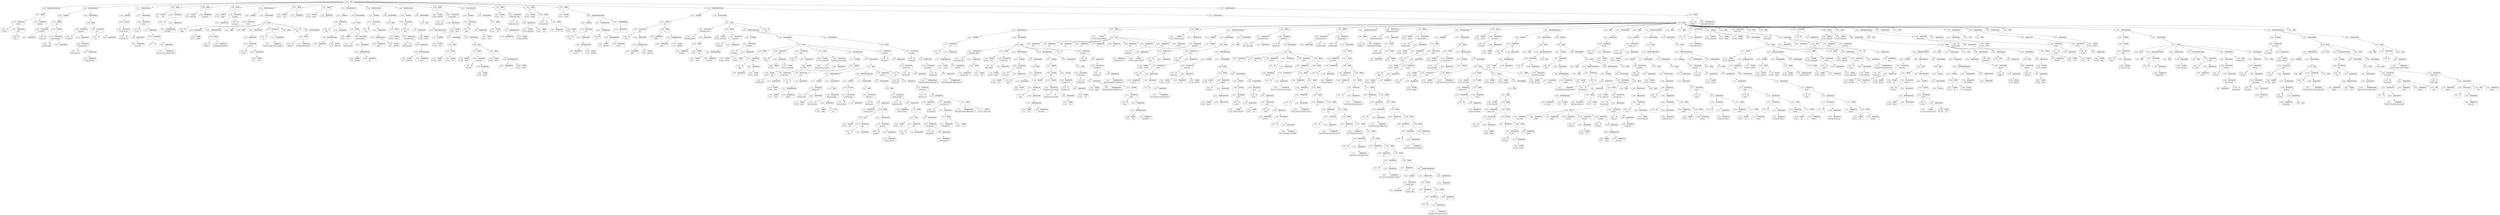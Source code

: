 digraph ast {
node [shape=none];
112833 [label=<<TABLE border='1' cellspacing='0' cellpadding='10' style='rounded' ><TR><TD border='0'>112833</TD><TD border='0'><B>Id</B></TD></TR><HR/><TR><TD border='0' cellpadding='5' colspan='2'>dirname</TD></TR></TABLE>>];
112835 [label=<<TABLE border='1' cellspacing='0' cellpadding='10' style='rounded' ><TR><TD border='0'>112835</TD><TD border='0'><B>ArgumentList</B></TD></TR><HR/><TR><TD border='0' cellpadding='5' colspan='2'>__FILE__</TD></TR></TABLE>>];
112835 -> 112834 [weight=2];
112834 [label=<<TABLE border='1' cellspacing='0' cellpadding='10' style='rounded' ><TR><TD border='0'>112834</TD><TD border='0'><B>Id</B></TD></TR><HR/><TR><TD border='0' cellpadding='5' colspan='2'>__FILE__</TD></TR></TABLE>>];
112837 [label=<<TABLE border='1' cellspacing='0' cellpadding='10' style='rounded' ><TR><TD border='0'>112837</TD><TD border='0'><B>BinOP</B></TD></TR><HR/><TR><TD border='0' cellpadding='5' colspan='2'>.</TD></TR></TABLE>>];
112837 -> 112836 [weight=2];
112837 -> 112838 [weight=2];
112836 [label=<<TABLE border='1' cellspacing='0' cellpadding='10' style='rounded' ><TR><TD border='0'>112836</TD><TD border='0'><B>FunctionCall</B></TD></TR><HR/><TR><TD border='0' cellpadding='5' colspan='2'>dirname</TD></TR></TABLE>>];
112836 -> 112833 [weight=2];
112836 -> 112835 [weight=2];
112839 [label=<<TABLE border='1' cellspacing='0' cellpadding='10' style='rounded' ><TR><TD border='0'>112839</TD><TD border='0'><B>RequireOnceStatement</B></TD></TR></TABLE>>];
112839 -> 112837 [weight=2];
112838 [label=<<TABLE border='1' cellspacing='0' cellpadding='10' style='rounded' ><TR><TD border='0'>112838</TD><TD border='0'><B>StringLiteral</B></TD></TR><HR/><TR><TD border='0' cellpadding='5' colspan='2'>admin.php</TD></TR></TABLE>>];
112841 [label=<<TABLE border='1' cellspacing='0' cellpadding='10' style='rounded' ><TR><TD border='0'>112841</TD><TD border='0'><B>ArgumentList</B></TD></TR></TABLE>>];
112840 [label=<<TABLE border='1' cellspacing='0' cellpadding='10' style='rounded' ><TR><TD border='0'>112840</TD><TD border='0'><B>Id</B></TD></TR><HR/><TR><TD border='0' cellpadding='5' colspan='2'>is_multisite</TD></TR></TABLE>>];
112843 [label=<<TABLE border='1' cellspacing='0' cellpadding='10' style='rounded' ><TR><TD border='0'>112843</TD><TD border='0'><B>LogicOP</B></TD></TR><HR/><TR><TD border='0' cellpadding='5' colspan='2'>&amp;&amp;</TD></TR></TABLE>>];
112843 -> 112842 [weight=2];
112843 -> 112848 [weight=2];
112842 [label=<<TABLE border='1' cellspacing='0' cellpadding='10' style='rounded' ><TR><TD border='0'>112842</TD><TD border='0'><B>FunctionCall</B></TD></TR><HR/><TR><TD border='0' cellpadding='5' colspan='2'>is_multisite</TD></TR></TABLE>>];
112842 -> 112840 [weight=2];
112842 -> 112841 [weight=2];
112845 [label=<<TABLE border='1' cellspacing='0' cellpadding='10' style='rounded' ><TR><TD border='0'>112845</TD><TD border='0'><B>Id</B></TD></TR><HR/><TR><TD border='0' cellpadding='5' colspan='2'>is_network_admin</TD></TR></TABLE>>];
112847 [label=<<TABLE border='1' cellspacing='0' cellpadding='10' style='rounded' ><TR><TD border='0'>112847</TD><TD border='0'><B>FunctionCall</B></TD></TR><HR/><TR><TD border='0' cellpadding='5' colspan='2'>is_network_admin</TD></TR></TABLE>>];
112847 -> 112845 [weight=2];
112847 -> 112846 [weight=2];
112846 [label=<<TABLE border='1' cellspacing='0' cellpadding='10' style='rounded' ><TR><TD border='0'>112846</TD><TD border='0'><B>ArgumentList</B></TD></TR></TABLE>>];
112849 [label=<<TABLE border='1' cellspacing='0' cellpadding='10' style='rounded' ><TR><TD border='0'>112849</TD><TD border='0'><B>Condition</B></TD></TR></TABLE>>];
112849 -> 112843 [weight=2];
112848 [label=<<TABLE border='1' cellspacing='0' cellpadding='10' style='rounded' ><TR><TD border='0'>112848</TD><TD border='0'><B>UnaryOP</B></TD></TR><HR/><TR><TD border='0' cellpadding='5' colspan='2'>!</TD></TR></TABLE>>];
112848 -> 112847 [weight=2];
112851 [label=<<TABLE border='1' cellspacing='0' cellpadding='10' style='rounded' ><TR><TD border='0'>112851</TD><TD border='0'><B>Id</B></TD></TR><HR/><TR><TD border='0' cellpadding='5' colspan='2'>network_admin_url</TD></TR></TABLE>>];
112850 [label=<<TABLE border='1' cellspacing='0' cellpadding='10' style='rounded' ><TR><TD border='0'>112850</TD><TD border='0'><B>Id</B></TD></TR><HR/><TR><TD border='0' cellpadding='5' colspan='2'>wp_redirect</TD></TR></TABLE>>];
112853 [label=<<TABLE border='1' cellspacing='0' cellpadding='10' style='rounded' ><TR><TD border='0'>112853</TD><TD border='0'><B>ArgumentList</B></TD></TR></TABLE>>];
112853 -> 112852 [weight=2];
112852 [label=<<TABLE border='1' cellspacing='0' cellpadding='10' style='rounded' ><TR><TD border='0'>112852</TD><TD border='0'><B>StringLiteral</B></TD></TR><HR/><TR><TD border='0' cellpadding='5' colspan='2'>plugin-editor.php</TD></TR></TABLE>>];
112855 [label=<<TABLE border='1' cellspacing='0' cellpadding='10' style='rounded' ><TR><TD border='0'>112855</TD><TD border='0'><B>ArgumentList</B></TD></TR></TABLE>>];
112855 -> 112854 [weight=2];
112854 [label=<<TABLE border='1' cellspacing='0' cellpadding='10' style='rounded' ><TR><TD border='0'>112854</TD><TD border='0'><B>FunctionCall</B></TD></TR><HR/><TR><TD border='0' cellpadding='5' colspan='2'>network_admin_url</TD></TR></TABLE>>];
112854 -> 112851 [weight=2];
112854 -> 112853 [weight=2];
112857 [label=<<TABLE border='1' cellspacing='0' cellpadding='10' style='rounded' ><TR><TD border='0'>112857</TD><TD border='0'><B>Id</B></TD></TR><HR/><TR><TD border='0' cellpadding='5' colspan='2'>exit</TD></TR></TABLE>>];
112856 [label=<<TABLE border='1' cellspacing='0' cellpadding='10' style='rounded' ><TR><TD border='0'>112856</TD><TD border='0'><B>FunctionCall</B></TD></TR><HR/><TR><TD border='0' cellpadding='5' colspan='2'>wp_redirect</TD></TR></TABLE>>];
112856 -> 112850 [weight=2];
112856 -> 112855 [weight=2];
112859 [label=<<TABLE border='1' cellspacing='0' cellpadding='10' style='rounded' ><TR><TD border='0'>112859</TD><TD border='0'><B>FunctionCall</B></TD></TR><HR/><TR><TD border='0' cellpadding='5' colspan='2'>exit</TD></TR></TABLE>>];
112859 -> 112857 [weight=2];
112859 -> 112858 [weight=2];
112858 [label=<<TABLE border='1' cellspacing='0' cellpadding='10' style='rounded' ><TR><TD border='0'>112858</TD><TD border='0'><B>ArgumentList</B></TD></TR></TABLE>>];
112861 [label=<<TABLE border='1' cellspacing='0' cellpadding='10' style='rounded' ><TR><TD border='0'>112861</TD><TD border='0'><B>IfThenStatement</B></TD></TR></TABLE>>];
112861 -> 112849 [weight=2];
112861 -> 112862 [weight=2];
112860 [label=<<TABLE border='1' cellspacing='0' cellpadding='10' style='rounded' ><TR><TD border='0'>112860</TD><TD border='0'><B>Block</B></TD></TR></TABLE>>];
112860 -> 112856 [weight=2];
112860 -> 112859 [weight=2];
112862 [label=<<TABLE border='1' cellspacing='0' cellpadding='10' style='rounded' ><TR><TD border='0'>112862</TD><TD border='0'><B>StatementBody</B></TD></TR></TABLE>>];
112862 -> 112860 [weight=2];
112865 [label=<<TABLE border='1' cellspacing='0' cellpadding='10' style='rounded' ><TR><TD border='0'>112865</TD><TD border='0'><B>StringLiteral</B></TD></TR><HR/><TR><TD border='0' cellpadding='5' colspan='2'>edit_plugins</TD></TR></TABLE>>];
112864 [label=<<TABLE border='1' cellspacing='0' cellpadding='10' style='rounded' ><TR><TD border='0'>112864</TD><TD border='0'><B>Id</B></TD></TR><HR/><TR><TD border='0' cellpadding='5' colspan='2'>current_user_can</TD></TR></TABLE>>];
112867 [label=<<TABLE border='1' cellspacing='0' cellpadding='10' style='rounded' ><TR><TD border='0'>112867</TD><TD border='0'><B>FunctionCall</B></TD></TR><HR/><TR><TD border='0' cellpadding='5' colspan='2'>current_user_can</TD></TR></TABLE>>];
112867 -> 112864 [weight=2];
112867 -> 112866 [weight=2];
112866 [label=<<TABLE border='1' cellspacing='0' cellpadding='10' style='rounded' ><TR><TD border='0'>112866</TD><TD border='0'><B>ArgumentList</B></TD></TR></TABLE>>];
112866 -> 112865 [weight=2];
112869 [label=<<TABLE border='1' cellspacing='0' cellpadding='10' style='rounded' ><TR><TD border='0'>112869</TD><TD border='0'><B>Condition</B></TD></TR></TABLE>>];
112869 -> 112868 [weight=2];
112868 [label=<<TABLE border='1' cellspacing='0' cellpadding='10' style='rounded' ><TR><TD border='0'>112868</TD><TD border='0'><B>UnaryOP</B></TD></TR><HR/><TR><TD border='0' cellpadding='5' colspan='2'>!</TD></TR></TABLE>>];
112868 -> 112867 [weight=2];
112871 [label=<<TABLE border='1' cellspacing='0' cellpadding='10' style='rounded' ><TR><TD border='0'>112871</TD><TD border='0'><B>Id</B></TD></TR><HR/><TR><TD border='0' cellpadding='5' colspan='2'>__</TD></TR></TABLE>>];
112870 [label=<<TABLE border='1' cellspacing='0' cellpadding='10' style='rounded' ><TR><TD border='0'>112870</TD><TD border='0'><B>Id</B></TD></TR><HR/><TR><TD border='0' cellpadding='5' colspan='2'>wp_die</TD></TR></TABLE>>];
112873 [label=<<TABLE border='1' cellspacing='0' cellpadding='10' style='rounded' ><TR><TD border='0'>112873</TD><TD border='0'><B>ArgumentList</B></TD></TR></TABLE>>];
112873 -> 112872 [weight=2];
112872 [label=<<TABLE border='1' cellspacing='0' cellpadding='10' style='rounded' ><TR><TD border='0'>112872</TD><TD border='0'><B>StringLiteral</B></TD></TR><HR/><TR><TD border='0' cellpadding='5' colspan='2'>Sorry, you are not allowed to edit pl...</TD></TR></TABLE>>];
112875 [label=<<TABLE border='1' cellspacing='0' cellpadding='10' style='rounded' ><TR><TD border='0'>112875</TD><TD border='0'><B>ArgumentList</B></TD></TR></TABLE>>];
112875 -> 112874 [weight=2];
112874 [label=<<TABLE border='1' cellspacing='0' cellpadding='10' style='rounded' ><TR><TD border='0'>112874</TD><TD border='0'><B>FunctionCall</B></TD></TR><HR/><TR><TD border='0' cellpadding='5' colspan='2'>__</TD></TR></TABLE>>];
112874 -> 112871 [weight=2];
112874 -> 112873 [weight=2];
112877 [label=<<TABLE border='1' cellspacing='0' cellpadding='10' style='rounded' ><TR><TD border='0'>112877</TD><TD border='0'><B>IfThenStatement</B></TD></TR></TABLE>>];
112877 -> 112869 [weight=2];
112877 -> 112878 [weight=2];
112876 [label=<<TABLE border='1' cellspacing='0' cellpadding='10' style='rounded' ><TR><TD border='0'>112876</TD><TD border='0'><B>FunctionCall</B></TD></TR><HR/><TR><TD border='0' cellpadding='5' colspan='2'>wp_die</TD></TR></TABLE>>];
112876 -> 112870 [weight=2];
112876 -> 112875 [weight=2];
112879 [label=<<TABLE border='1' cellspacing='0' cellpadding='10' style='rounded' ><TR><TD border='0'>112879</TD><TD border='0'><B>Variable</B></TD></TR><HR/><TR><TD border='0' cellpadding='5'>(0, 8)</TD><TD border='0' cellpadding='5'>title</TD></TR></TABLE>>];
112878 [label=<<TABLE border='1' cellspacing='0' cellpadding='10' style='rounded' ><TR><TD border='0'>112878</TD><TD border='0'><B>StatementBody</B></TD></TR></TABLE>>];
112878 -> 112876 [weight=2];
112881 [label=<<TABLE border='1' cellspacing='0' cellpadding='10' style='rounded' ><TR><TD border='0'>112881</TD><TD border='0'><B>Id</B></TD></TR><HR/><TR><TD border='0' cellpadding='5' colspan='2'>__</TD></TR></TABLE>>];
112880 [label=<<TABLE border='1' cellspacing='0' cellpadding='10' style='rounded' ><TR><TD border='0'>112880</TD><TD border='0'><B>BinOP</B></TD></TR><HR/><TR><TD border='0' cellpadding='5' colspan='2'>=</TD></TR></TABLE>>];
112880 -> 112879 [weight=2];
112880 -> 112884 [weight=2];
112883 [label=<<TABLE border='1' cellspacing='0' cellpadding='10' style='rounded' ><TR><TD border='0'>112883</TD><TD border='0'><B>ArgumentList</B></TD></TR></TABLE>>];
112883 -> 112882 [weight=2];
112882 [label=<<TABLE border='1' cellspacing='0' cellpadding='10' style='rounded' ><TR><TD border='0'>112882</TD><TD border='0'><B>StringExpression</B></TD></TR><HR/><TR><TD border='0' cellpadding='5' colspan='2'>Edit Plugins</TD></TR></TABLE>>];
112885 [label=<<TABLE border='1' cellspacing='0' cellpadding='10' style='rounded' ><TR><TD border='0'>112885</TD><TD border='0'><B>Variable</B></TD></TR><HR/><TR><TD border='0' cellpadding='5'>(0, 134)</TD><TD border='0' cellpadding='5'>parent_file</TD></TR></TABLE>>];
112884 [label=<<TABLE border='1' cellspacing='0' cellpadding='10' style='rounded' ><TR><TD border='0'>112884</TD><TD border='0'><B>FunctionCall</B></TD></TR><HR/><TR><TD border='0' cellpadding='5' colspan='2'>__</TD></TR></TABLE>>];
112884 -> 112881 [weight=2];
112884 -> 112883 [weight=2];
112887 [label=<<TABLE border='1' cellspacing='0' cellpadding='10' style='rounded' ><TR><TD border='0'>112887</TD><TD border='0'><B>StringLiteral</B></TD></TR><HR/><TR><TD border='0' cellpadding='5' colspan='2'>plugins.php</TD></TR></TABLE>>];
112886 [label=<<TABLE border='1' cellspacing='0' cellpadding='10' style='rounded' ><TR><TD border='0'>112886</TD><TD border='0'><B>BinOP</B></TD></TR><HR/><TR><TD border='0' cellpadding='5' colspan='2'>=</TD></TR></TABLE>>];
112886 -> 112885 [weight=2];
112886 -> 112887 [weight=2];
112889 [label=<<TABLE border='1' cellspacing='0' cellpadding='10' style='rounded' ><TR><TD border='0'>112889</TD><TD border='0'><B>BinOP</B></TD></TR><HR/><TR><TD border='0' cellpadding='5' colspan='2'>=</TD></TR></TABLE>>];
112889 -> 112888 [weight=2];
112889 -> 112892 [weight=2];
112888 [label=<<TABLE border='1' cellspacing='0' cellpadding='10' style='rounded' ><TR><TD border='0'>112888</TD><TD border='0'><B>Variable</B></TD></TR><HR/><TR><TD border='0' cellpadding='5'>(0, 872)</TD><TD border='0' cellpadding='5'>plugins</TD></TR></TABLE>>];
112891 [label=<<TABLE border='1' cellspacing='0' cellpadding='10' style='rounded' ><TR><TD border='0'>112891</TD><TD border='0'><B>ArgumentList</B></TD></TR></TABLE>>];
112890 [label=<<TABLE border='1' cellspacing='0' cellpadding='10' style='rounded' ><TR><TD border='0'>112890</TD><TD border='0'><B>Id</B></TD></TR><HR/><TR><TD border='0' cellpadding='5' colspan='2'>get_plugins</TD></TR></TABLE>>];
112893 [label=<<TABLE border='1' cellspacing='0' cellpadding='10' style='rounded' ><TR><TD border='0'>112893</TD><TD border='0'><B>Id</B></TD></TR><HR/><TR><TD border='0' cellpadding='5' colspan='2'>empty</TD></TR></TABLE>>];
112892 [label=<<TABLE border='1' cellspacing='0' cellpadding='10' style='rounded' ><TR><TD border='0'>112892</TD><TD border='0'><B>FunctionCall</B></TD></TR><HR/><TR><TD border='0' cellpadding='5' colspan='2'>get_plugins</TD></TR></TABLE>>];
112892 -> 112890 [weight=2];
112892 -> 112891 [weight=2];
112895 [label=<<TABLE border='1' cellspacing='0' cellpadding='10' style='rounded' ><TR><TD border='0'>112895</TD><TD border='0'><B>ArgumentList</B></TD></TR></TABLE>>];
112895 -> 112894 [weight=2];
112894 [label=<<TABLE border='1' cellspacing='0' cellpadding='10' style='rounded' ><TR><TD border='0'>112894</TD><TD border='0'><B>Variable</B></TD></TR><HR/><TR><TD border='0' cellpadding='5'>(0, 872)</TD><TD border='0' cellpadding='5'>plugins</TD></TR></TABLE>>];
112897 [label=<<TABLE border='1' cellspacing='0' cellpadding='10' style='rounded' ><TR><TD border='0'>112897</TD><TD border='0'><B>Condition</B></TD></TR></TABLE>>];
112897 -> 112896 [weight=2];
112896 [label=<<TABLE border='1' cellspacing='0' cellpadding='10' style='rounded' ><TR><TD border='0'>112896</TD><TD border='0'><B>FunctionCall</B></TD></TR><HR/><TR><TD border='0' cellpadding='5' colspan='2'>empty</TD></TR></TABLE>>];
112896 -> 112893 [weight=2];
112896 -> 112895 [weight=2];
112899 [label=<<TABLE border='1' cellspacing='0' cellpadding='10' style='rounded' ><TR><TD border='0'>112899</TD><TD border='0'><B>BinOP</B></TD></TR><HR/><TR><TD border='0' cellpadding='5' colspan='2'>.</TD></TR></TABLE>>];
112899 -> 112898 [weight=2];
112899 -> 112900 [weight=2];
112898 [label=<<TABLE border='1' cellspacing='0' cellpadding='10' style='rounded' ><TR><TD border='0'>112898</TD><TD border='0'><B>Id</B></TD></TR><HR/><TR><TD border='0' cellpadding='5' colspan='2'>ABSPATH</TD></TR></TABLE>>];
112901 [label=<<TABLE border='1' cellspacing='0' cellpadding='10' style='rounded' ><TR><TD border='0'>112901</TD><TD border='0'><B>IncludeStatement</B></TD></TR></TABLE>>];
112901 -> 112899 [weight=2];
112900 [label=<<TABLE border='1' cellspacing='0' cellpadding='10' style='rounded' ><TR><TD border='0'>112900</TD><TD border='0'><B>StringLiteral</B></TD></TR><HR/><TR><TD border='0' cellpadding='5' colspan='2'>wp-adminadmin-header.php</TD></TR></TABLE>>];
112903 [label=<<TABLE border='1' cellspacing='0' cellpadding='10' style='rounded' ><TR><TD border='0'>112903</TD><TD border='0'><B>Id</B></TD></TR><HR/><TR><TD border='0' cellpadding='5' colspan='2'>esc_html</TD></TR></TABLE>>];
112902 [label=<<TABLE border='1' cellspacing='0' cellpadding='10' style='rounded' ><TR><TD border='0'>112902</TD><TD border='0'><B>Html</B></TD></TR></TABLE>>];
112905 [label=<<TABLE border='1' cellspacing='0' cellpadding='10' style='rounded' ><TR><TD border='0'>112905</TD><TD border='0'><B>ArgumentList</B></TD></TR></TABLE>>];
112905 -> 112904 [weight=2];
112904 [label=<<TABLE border='1' cellspacing='0' cellpadding='10' style='rounded' ><TR><TD border='0'>112904</TD><TD border='0'><B>Variable</B></TD></TR><HR/><TR><TD border='0' cellpadding='5'>(0, 8)</TD><TD border='0' cellpadding='5'>title</TD></TR></TABLE>>];
112907 [label=<<TABLE border='1' cellspacing='0' cellpadding='10' style='rounded' ><TR><TD border='0'>112907</TD><TD border='0'><B>ArgumentList</B></TD></TR></TABLE>>];
112907 -> 112906 [weight=2];
112906 [label=<<TABLE border='1' cellspacing='0' cellpadding='10' style='rounded' ><TR><TD border='0'>112906</TD><TD border='0'><B>FunctionCall</B></TD></TR><HR/><TR><TD border='0' cellpadding='5' colspan='2'>esc_html</TD></TR></TABLE>>];
112906 -> 112903 [weight=2];
112906 -> 112905 [weight=2];
112909 [label=<<TABLE border='1' cellspacing='0' cellpadding='10' style='rounded' ><TR><TD border='0'>112909</TD><TD border='0'><B>Html</B></TD></TR></TABLE>>];
112908 [label=<<TABLE border='1' cellspacing='0' cellpadding='10' style='rounded' ><TR><TD border='0'>112908</TD><TD border='0'><B>EchoStatement</B></TD></TR></TABLE>>];
112908 -> 112907 [weight=2];
112911 [label=<<TABLE border='1' cellspacing='0' cellpadding='10' style='rounded' ><TR><TD border='0'>112911</TD><TD border='0'><B>StringLiteral</B></TD></TR><HR/><TR><TD border='0' cellpadding='5' colspan='2'>You do not appear to have any plugins...</TD></TR></TABLE>>];
112910 [label=<<TABLE border='1' cellspacing='0' cellpadding='10' style='rounded' ><TR><TD border='0'>112910</TD><TD border='0'><B>Id</B></TD></TR><HR/><TR><TD border='0' cellpadding='5' colspan='2'>_e</TD></TR></TABLE>>];
112913 [label=<<TABLE border='1' cellspacing='0' cellpadding='10' style='rounded' ><TR><TD border='0'>112913</TD><TD border='0'><B>FunctionCall</B></TD></TR><HR/><TR><TD border='0' cellpadding='5' colspan='2'>_e</TD></TR></TABLE>>];
112913 -> 112910 [weight=2];
112913 -> 112912 [weight=2];
112912 [label=<<TABLE border='1' cellspacing='0' cellpadding='10' style='rounded' ><TR><TD border='0'>112912</TD><TD border='0'><B>ArgumentList</B></TD></TR></TABLE>>];
112912 -> 112911 [weight=2];
112915 [label=<<TABLE border='1' cellspacing='0' cellpadding='10' style='rounded' ><TR><TD border='0'>112915</TD><TD border='0'><B>Id</B></TD></TR><HR/><TR><TD border='0' cellpadding='5' colspan='2'>ABSPATH</TD></TR></TABLE>>];
112914 [label=<<TABLE border='1' cellspacing='0' cellpadding='10' style='rounded' ><TR><TD border='0'>112914</TD><TD border='0'><B>Html</B></TD></TR></TABLE>>];
112917 [label=<<TABLE border='1' cellspacing='0' cellpadding='10' style='rounded' ><TR><TD border='0'>112917</TD><TD border='0'><B>StringLiteral</B></TD></TR><HR/><TR><TD border='0' cellpadding='5' colspan='2'>wp-adminadmin-footer.php</TD></TR></TABLE>>];
112916 [label=<<TABLE border='1' cellspacing='0' cellpadding='10' style='rounded' ><TR><TD border='0'>112916</TD><TD border='0'><B>BinOP</B></TD></TR><HR/><TR><TD border='0' cellpadding='5' colspan='2'>.</TD></TR></TABLE>>];
112916 -> 112915 [weight=2];
112916 -> 112917 [weight=2];
112919 [label=<<TABLE border='1' cellspacing='0' cellpadding='10' style='rounded' ><TR><TD border='0'>112919</TD><TD border='0'><B>Id</B></TD></TR><HR/><TR><TD border='0' cellpadding='5' colspan='2'>exit</TD></TR></TABLE>>];
112918 [label=<<TABLE border='1' cellspacing='0' cellpadding='10' style='rounded' ><TR><TD border='0'>112918</TD><TD border='0'><B>IncludeStatement</B></TD></TR></TABLE>>];
112918 -> 112916 [weight=2];
112921 [label=<<TABLE border='1' cellspacing='0' cellpadding='10' style='rounded' ><TR><TD border='0'>112921</TD><TD border='0'><B>IfThenStatement</B></TD></TR></TABLE>>];
112921 -> 112897 [weight=2];
112921 -> 112922 [weight=2];
112920 [label=<<TABLE border='1' cellspacing='0' cellpadding='10' style='rounded' ><TR><TD border='0'>112920</TD><TD border='0'><B>Block</B></TD></TR></TABLE>>];
112920 -> 112901 [weight=2];
112920 -> 112902 [weight=2];
112920 -> 112908 [weight=2];
112920 -> 112909 [weight=2];
112920 -> 112913 [weight=2];
112920 -> 112914 [weight=2];
112920 -> 112918 [weight=2];
112920 -> 112919 [weight=2];
112923 [label=<<TABLE border='1' cellspacing='0' cellpadding='10' style='rounded' ><TR><TD border='0'>112923</TD><TD border='0'><B>Variable</B></TD></TR><HR/><TR><TD border='0' cellpadding='5'>(0, 537)</TD><TD border='0' cellpadding='5'>file</TD></TR></TABLE>>];
112922 [label=<<TABLE border='1' cellspacing='0' cellpadding='10' style='rounded' ><TR><TD border='0'>112922</TD><TD border='0'><B>StatementBody</B></TD></TR></TABLE>>];
112922 -> 112920 [weight=2];
112925 [label=<<TABLE border='1' cellspacing='0' cellpadding='10' style='rounded' ><TR><TD border='0'>112925</TD><TD border='0'><B>StringLiteral</B></TD></TR><HR/><TR><TD border='0' cellpadding='5' colspan='2'></TD></TR></TABLE>>];
112924 [label=<<TABLE border='1' cellspacing='0' cellpadding='10' style='rounded' ><TR><TD border='0'>112924</TD><TD border='0'><B>BinOP</B></TD></TR><HR/><TR><TD border='0' cellpadding='5' colspan='2'>=</TD></TR></TABLE>>];
112924 -> 112923 [weight=2];
112924 -> 112925 [weight=2];
112927 [label=<<TABLE border='1' cellspacing='0' cellpadding='10' style='rounded' ><TR><TD border='0'>112927</TD><TD border='0'><B>BinOP</B></TD></TR><HR/><TR><TD border='0' cellpadding='5' colspan='2'>=</TD></TR></TABLE>>];
112927 -> 112926 [weight=2];
112927 -> 112928 [weight=2];
112926 [label=<<TABLE border='1' cellspacing='0' cellpadding='10' style='rounded' ><TR><TD border='0'>112926</TD><TD border='0'><B>Variable</B></TD></TR><HR/><TR><TD border='0' cellpadding='5'>(0, 2518)</TD><TD border='0' cellpadding='5'>plugin</TD></TR></TABLE>>];
112929 [label=<<TABLE border='1' cellspacing='0' cellpadding='10' style='rounded' ><TR><TD border='0'>112929</TD><TD border='0'><B>Id</B></TD></TR><HR/><TR><TD border='0' cellpadding='5' colspan='2'>isset</TD></TR></TABLE>>];
112928 [label=<<TABLE border='1' cellspacing='0' cellpadding='10' style='rounded' ><TR><TD border='0'>112928</TD><TD border='0'><B>StringLiteral</B></TD></TR><HR/><TR><TD border='0' cellpadding='5' colspan='2'></TD></TR></TABLE>>];
112931 [label=<<TABLE border='1' cellspacing='0' cellpadding='10' style='rounded' ><TR><TD border='0'>112931</TD><TD border='0'><B>StringLiteral</B></TD></TR><HR/><TR><TD border='0' cellpadding='5' colspan='2'>file</TD></TR></TABLE>>];
112930 [label=<<TABLE border='1' cellspacing='0' cellpadding='10' style='rounded' ><TR><TD border='0'>112930</TD><TD border='0'><B>Variable</B></TD></TR><HR/><TR><TD border='0' cellpadding='5'>(0, 0)</TD><TD border='0' cellpadding='5'>_REQUEST</TD></TR></TABLE>>];
112933 [label=<<TABLE border='1' cellspacing='0' cellpadding='10' style='rounded' ><TR><TD border='0'>112933</TD><TD border='0'><B>ArgumentList</B></TD></TR></TABLE>>];
112933 -> 112932 [weight=2];
112932 [label=<<TABLE border='1' cellspacing='0' cellpadding='10' style='rounded' ><TR><TD border='0'>112932</TD><TD border='0'><B>PostfixExpression</B></TD></TR></TABLE>>];
112932 -> 112930 [weight=2];
112932 -> 112931 [weight=2];
112935 [label=<<TABLE border='1' cellspacing='0' cellpadding='10' style='rounded' ><TR><TD border='0'>112935</TD><TD border='0'><B>Condition</B></TD></TR></TABLE>>];
112935 -> 112934 [weight=2];
112934 [label=<<TABLE border='1' cellspacing='0' cellpadding='10' style='rounded' ><TR><TD border='0'>112934</TD><TD border='0'><B>FunctionCall</B></TD></TR><HR/><TR><TD border='0' cellpadding='5' colspan='2'>isset</TD></TR></TABLE>>];
112934 -> 112929 [weight=2];
112934 -> 112933 [weight=2];
112937 [label=<<TABLE border='1' cellspacing='0' cellpadding='10' style='rounded' ><TR><TD border='0'>112937</TD><TD border='0'><B>BinOP</B></TD></TR><HR/><TR><TD border='0' cellpadding='5' colspan='2'>=</TD></TR></TABLE>>];
112937 -> 112936 [weight=2];
112937 -> 112943 [weight=2];
112936 [label=<<TABLE border='1' cellspacing='0' cellpadding='10' style='rounded' ><TR><TD border='0'>112936</TD><TD border='0'><B>Variable</B></TD></TR><HR/><TR><TD border='0' cellpadding='5'>(0, 537)</TD><TD border='0' cellpadding='5'>file</TD></TR></TABLE>>];
112939 [label=<<TABLE border='1' cellspacing='0' cellpadding='10' style='rounded' ><TR><TD border='0'>112939</TD><TD border='0'><B>Variable</B></TD></TR><HR/><TR><TD border='0' cellpadding='5'>(0, 0)</TD><TD border='0' cellpadding='5'>_REQUEST</TD></TR></TABLE>>];
112938 [label=<<TABLE border='1' cellspacing='0' cellpadding='10' style='rounded' ><TR><TD border='0'>112938</TD><TD border='0'><B>Id</B></TD></TR><HR/><TR><TD border='0' cellpadding='5' colspan='2'>sanitize_text_field</TD></TR></TABLE>>];
112941 [label=<<TABLE border='1' cellspacing='0' cellpadding='10' style='rounded' ><TR><TD border='0'>112941</TD><TD border='0'><B>PostfixExpression</B></TD></TR></TABLE>>];
112941 -> 112939 [weight=2];
112941 -> 112940 [weight=2];
112940 [label=<<TABLE border='1' cellspacing='0' cellpadding='10' style='rounded' ><TR><TD border='0'>112940</TD><TD border='0'><B>StringLiteral</B></TD></TR><HR/><TR><TD border='0' cellpadding='5' colspan='2'>file</TD></TR></TABLE>>];
112943 [label=<<TABLE border='1' cellspacing='0' cellpadding='10' style='rounded' ><TR><TD border='0'>112943</TD><TD border='0'><B>FunctionCall</B></TD></TR><HR/><TR><TD border='0' cellpadding='5' colspan='2'>sanitize_text_field</TD></TR></TABLE>>];
112943 -> 112938 [weight=2];
112943 -> 112942 [weight=2];
112942 [label=<<TABLE border='1' cellspacing='0' cellpadding='10' style='rounded' ><TR><TD border='0'>112942</TD><TD border='0'><B>ArgumentList</B></TD></TR></TABLE>>];
112942 -> 112941 [weight=2];
112945 [label=<<TABLE border='1' cellspacing='0' cellpadding='10' style='rounded' ><TR><TD border='0'>112945</TD><TD border='0'><B>IfThenStatement</B></TD></TR></TABLE>>];
112945 -> 112935 [weight=2];
112945 -> 112946 [weight=2];
112944 [label=<<TABLE border='1' cellspacing='0' cellpadding='10' style='rounded' ><TR><TD border='0'>112944</TD><TD border='0'><B>Block</B></TD></TR></TABLE>>];
112944 -> 112937 [weight=2];
112947 [label=<<TABLE border='1' cellspacing='0' cellpadding='10' style='rounded' ><TR><TD border='0'>112947</TD><TD border='0'><B>Id</B></TD></TR><HR/><TR><TD border='0' cellpadding='5' colspan='2'>isset</TD></TR></TABLE>>];
112946 [label=<<TABLE border='1' cellspacing='0' cellpadding='10' style='rounded' ><TR><TD border='0'>112946</TD><TD border='0'><B>StatementBody</B></TD></TR></TABLE>>];
112946 -> 112944 [weight=2];
112949 [label=<<TABLE border='1' cellspacing='0' cellpadding='10' style='rounded' ><TR><TD border='0'>112949</TD><TD border='0'><B>StringLiteral</B></TD></TR><HR/><TR><TD border='0' cellpadding='5' colspan='2'>plugin</TD></TR></TABLE>>];
112948 [label=<<TABLE border='1' cellspacing='0' cellpadding='10' style='rounded' ><TR><TD border='0'>112948</TD><TD border='0'><B>Variable</B></TD></TR><HR/><TR><TD border='0' cellpadding='5'>(0, 0)</TD><TD border='0' cellpadding='5'>_REQUEST</TD></TR></TABLE>>];
112951 [label=<<TABLE border='1' cellspacing='0' cellpadding='10' style='rounded' ><TR><TD border='0'>112951</TD><TD border='0'><B>ArgumentList</B></TD></TR></TABLE>>];
112951 -> 112950 [weight=2];
112950 [label=<<TABLE border='1' cellspacing='0' cellpadding='10' style='rounded' ><TR><TD border='0'>112950</TD><TD border='0'><B>PostfixExpression</B></TD></TR></TABLE>>];
112950 -> 112948 [weight=2];
112950 -> 112949 [weight=2];
112953 [label=<<TABLE border='1' cellspacing='0' cellpadding='10' style='rounded' ><TR><TD border='0'>112953</TD><TD border='0'><B>Condition</B></TD></TR></TABLE>>];
112953 -> 112952 [weight=2];
112952 [label=<<TABLE border='1' cellspacing='0' cellpadding='10' style='rounded' ><TR><TD border='0'>112952</TD><TD border='0'><B>FunctionCall</B></TD></TR><HR/><TR><TD border='0' cellpadding='5' colspan='2'>isset</TD></TR></TABLE>>];
112952 -> 112947 [weight=2];
112952 -> 112951 [weight=2];
112955 [label=<<TABLE border='1' cellspacing='0' cellpadding='10' style='rounded' ><TR><TD border='0'>112955</TD><TD border='0'><B>BinOP</B></TD></TR><HR/><TR><TD border='0' cellpadding='5' colspan='2'>=</TD></TR></TABLE>>];
112955 -> 112954 [weight=2];
112955 -> 112961 [weight=2];
112954 [label=<<TABLE border='1' cellspacing='0' cellpadding='10' style='rounded' ><TR><TD border='0'>112954</TD><TD border='0'><B>Variable</B></TD></TR><HR/><TR><TD border='0' cellpadding='5'>(0, 2518)</TD><TD border='0' cellpadding='5'>plugin</TD></TR></TABLE>>];
112957 [label=<<TABLE border='1' cellspacing='0' cellpadding='10' style='rounded' ><TR><TD border='0'>112957</TD><TD border='0'><B>Variable</B></TD></TR><HR/><TR><TD border='0' cellpadding='5'>(0, 0)</TD><TD border='0' cellpadding='5'>_REQUEST</TD></TR></TABLE>>];
112956 [label=<<TABLE border='1' cellspacing='0' cellpadding='10' style='rounded' ><TR><TD border='0'>112956</TD><TD border='0'><B>Id</B></TD></TR><HR/><TR><TD border='0' cellpadding='5' colspan='2'>sanitize_text_field</TD></TR></TABLE>>];
112959 [label=<<TABLE border='1' cellspacing='0' cellpadding='10' style='rounded' ><TR><TD border='0'>112959</TD><TD border='0'><B>PostfixExpression</B></TD></TR></TABLE>>];
112959 -> 112957 [weight=2];
112959 -> 112958 [weight=2];
112958 [label=<<TABLE border='1' cellspacing='0' cellpadding='10' style='rounded' ><TR><TD border='0'>112958</TD><TD border='0'><B>StringLiteral</B></TD></TR><HR/><TR><TD border='0' cellpadding='5' colspan='2'>plugin</TD></TR></TABLE>>];
112961 [label=<<TABLE border='1' cellspacing='0' cellpadding='10' style='rounded' ><TR><TD border='0'>112961</TD><TD border='0'><B>FunctionCall</B></TD></TR><HR/><TR><TD border='0' cellpadding='5' colspan='2'>sanitize_text_field</TD></TR></TABLE>>];
112961 -> 112956 [weight=2];
112961 -> 112960 [weight=2];
112960 [label=<<TABLE border='1' cellspacing='0' cellpadding='10' style='rounded' ><TR><TD border='0'>112960</TD><TD border='0'><B>ArgumentList</B></TD></TR></TABLE>>];
112960 -> 112959 [weight=2];
112963 [label=<<TABLE border='1' cellspacing='0' cellpadding='10' style='rounded' ><TR><TD border='0'>112963</TD><TD border='0'><B>IfThenStatement</B></TD></TR></TABLE>>];
112963 -> 112953 [weight=2];
112963 -> 112964 [weight=2];
112962 [label=<<TABLE border='1' cellspacing='0' cellpadding='10' style='rounded' ><TR><TD border='0'>112962</TD><TD border='0'><B>Block</B></TD></TR></TABLE>>];
112962 -> 112955 [weight=2];
112965 [label=<<TABLE border='1' cellspacing='0' cellpadding='10' style='rounded' ><TR><TD border='0'>112965</TD><TD border='0'><B>Id</B></TD></TR><HR/><TR><TD border='0' cellpadding='5' colspan='2'>empty</TD></TR></TABLE>>];
112964 [label=<<TABLE border='1' cellspacing='0' cellpadding='10' style='rounded' ><TR><TD border='0'>112964</TD><TD border='0'><B>StatementBody</B></TD></TR></TABLE>>];
112964 -> 112962 [weight=2];
112967 [label=<<TABLE border='1' cellspacing='0' cellpadding='10' style='rounded' ><TR><TD border='0'>112967</TD><TD border='0'><B>ArgumentList</B></TD></TR></TABLE>>];
112967 -> 112966 [weight=2];
112966 [label=<<TABLE border='1' cellspacing='0' cellpadding='10' style='rounded' ><TR><TD border='0'>112966</TD><TD border='0'><B>Variable</B></TD></TR><HR/><TR><TD border='0' cellpadding='5'>(0, 2518)</TD><TD border='0' cellpadding='5'>plugin</TD></TR></TABLE>>];
112969 [label=<<TABLE border='1' cellspacing='0' cellpadding='10' style='rounded' ><TR><TD border='0'>112969</TD><TD border='0'><B>Condition</B></TD></TR></TABLE>>];
112969 -> 112968 [weight=2];
112968 [label=<<TABLE border='1' cellspacing='0' cellpadding='10' style='rounded' ><TR><TD border='0'>112968</TD><TD border='0'><B>FunctionCall</B></TD></TR><HR/><TR><TD border='0' cellpadding='5' colspan='2'>empty</TD></TR></TABLE>>];
112968 -> 112965 [weight=2];
112968 -> 112967 [weight=2];
112971 [label=<<TABLE border='1' cellspacing='0' cellpadding='10' style='rounded' ><TR><TD border='0'>112971</TD><TD border='0'><B>Condition</B></TD></TR></TABLE>>];
112971 -> 112970 [weight=2];
112970 [label=<<TABLE border='1' cellspacing='0' cellpadding='10' style='rounded' ><TR><TD border='0'>112970</TD><TD border='0'><B>Variable</B></TD></TR><HR/><TR><TD border='0' cellpadding='5'>(0, 537)</TD><TD border='0' cellpadding='5'>file</TD></TR></TABLE>>];
112973 [label=<<TABLE border='1' cellspacing='0' cellpadding='10' style='rounded' ><TR><TD border='0'>112973</TD><TD border='0'><B>BinOP</B></TD></TR><HR/><TR><TD border='0' cellpadding='5' colspan='2'>=</TD></TR></TABLE>>];
112973 -> 112972 [weight=2];
112973 -> 112974 [weight=2];
112972 [label=<<TABLE border='1' cellspacing='0' cellpadding='10' style='rounded' ><TR><TD border='0'>112972</TD><TD border='0'><B>Variable</B></TD></TR><HR/><TR><TD border='0' cellpadding='5'>(0, 2518)</TD><TD border='0' cellpadding='5'>plugin</TD></TR></TABLE>>];
112975 [label=<<TABLE border='1' cellspacing='0' cellpadding='10' style='rounded' ><TR><TD border='0'>112975</TD><TD border='0'><B>Block</B></TD></TR></TABLE>>];
112975 -> 112973 [weight=2];
112974 [label=<<TABLE border='1' cellspacing='0' cellpadding='10' style='rounded' ><TR><TD border='0'>112974</TD><TD border='0'><B>Variable</B></TD></TR><HR/><TR><TD border='0' cellpadding='5'>(0, 537)</TD><TD border='0' cellpadding='5'>file</TD></TR></TABLE>>];
112977 [label=<<TABLE border='1' cellspacing='0' cellpadding='10' style='rounded' ><TR><TD border='0'>112977</TD><TD border='0'><B>StatementBody</B></TD></TR></TABLE>>];
112977 -> 112975 [weight=2];
112976 [label=<<TABLE border='1' cellspacing='0' cellpadding='10' style='rounded' ><TR><TD border='0'>112976</TD><TD border='0'><B>IfThenElseStatement</B></TD></TR></TABLE>>];
112976 -> 112971 [weight=2];
112976 -> 112977 [weight=2];
112976 -> 112991 [weight=2];
112979 [label=<<TABLE border='1' cellspacing='0' cellpadding='10' style='rounded' ><TR><TD border='0'>112979</TD><TD border='0'><B>BinOP</B></TD></TR><HR/><TR><TD border='0' cellpadding='5' colspan='2'>=</TD></TR></TABLE>>];
112979 -> 112978 [weight=2];
112979 -> 112983 [weight=2];
112978 [label=<<TABLE border='1' cellspacing='0' cellpadding='10' style='rounded' ><TR><TD border='0'>112978</TD><TD border='0'><B>Variable</B></TD></TR><HR/><TR><TD border='0' cellpadding='5'>(0, 2518)</TD><TD border='0' cellpadding='5'>plugin</TD></TR></TABLE>>];
112981 [label=<<TABLE border='1' cellspacing='0' cellpadding='10' style='rounded' ><TR><TD border='0'>112981</TD><TD border='0'><B>Variable</B></TD></TR><HR/><TR><TD border='0' cellpadding='5'>(0, 872)</TD><TD border='0' cellpadding='5'>plugins</TD></TR></TABLE>>];
112980 [label=<<TABLE border='1' cellspacing='0' cellpadding='10' style='rounded' ><TR><TD border='0'>112980</TD><TD border='0'><B>Id</B></TD></TR><HR/><TR><TD border='0' cellpadding='5' colspan='2'>array_keys</TD></TR></TABLE>>];
112983 [label=<<TABLE border='1' cellspacing='0' cellpadding='10' style='rounded' ><TR><TD border='0'>112983</TD><TD border='0'><B>FunctionCall</B></TD></TR><HR/><TR><TD border='0' cellpadding='5' colspan='2'>array_keys</TD></TR></TABLE>>];
112983 -> 112980 [weight=2];
112983 -> 112982 [weight=2];
112982 [label=<<TABLE border='1' cellspacing='0' cellpadding='10' style='rounded' ><TR><TD border='0'>112982</TD><TD border='0'><B>ArgumentList</B></TD></TR></TABLE>>];
112982 -> 112981 [weight=2];
112985 [label=<<TABLE border='1' cellspacing='0' cellpadding='10' style='rounded' ><TR><TD border='0'>112985</TD><TD border='0'><B>BinOP</B></TD></TR><HR/><TR><TD border='0' cellpadding='5' colspan='2'>=</TD></TR></TABLE>>];
112985 -> 112984 [weight=2];
112985 -> 112988 [weight=2];
112984 [label=<<TABLE border='1' cellspacing='0' cellpadding='10' style='rounded' ><TR><TD border='0'>112984</TD><TD border='0'><B>Variable</B></TD></TR><HR/><TR><TD border='0' cellpadding='5'>(0, 2518)</TD><TD border='0' cellpadding='5'>plugin</TD></TR></TABLE>>];
112987 [label=<<TABLE border='1' cellspacing='0' cellpadding='10' style='rounded' ><TR><TD border='0'>112987</TD><TD border='0'><B>IntegerLiteral</B></TD></TR><HR/><TR><TD border='0' cellpadding='5' colspan='2'>0</TD></TR></TABLE>>];
112986 [label=<<TABLE border='1' cellspacing='0' cellpadding='10' style='rounded' ><TR><TD border='0'>112986</TD><TD border='0'><B>Variable</B></TD></TR><HR/><TR><TD border='0' cellpadding='5'>(0, 2518)</TD><TD border='0' cellpadding='5'>plugin</TD></TR></TABLE>>];
112989 [label=<<TABLE border='1' cellspacing='0' cellpadding='10' style='rounded' ><TR><TD border='0'>112989</TD><TD border='0'><B>Block</B></TD></TR></TABLE>>];
112989 -> 112979 [weight=2];
112989 -> 112985 [weight=2];
112988 [label=<<TABLE border='1' cellspacing='0' cellpadding='10' style='rounded' ><TR><TD border='0'>112988</TD><TD border='0'><B>PostfixExpression</B></TD></TR></TABLE>>];
112988 -> 112986 [weight=2];
112988 -> 112987 [weight=2];
112991 [label=<<TABLE border='1' cellspacing='0' cellpadding='10' style='rounded' ><TR><TD border='0'>112991</TD><TD border='0'><B>StatementBody</B></TD></TR></TABLE>>];
112991 -> 112989 [weight=2];
112993 [label=<<TABLE border='1' cellspacing='0' cellpadding='10' style='rounded' ><TR><TD border='0'>112993</TD><TD border='0'><B>IfThenStatement</B></TD></TR></TABLE>>];
112993 -> 112969 [weight=2];
112993 -> 112994 [weight=2];
112992 [label=<<TABLE border='1' cellspacing='0' cellpadding='10' style='rounded' ><TR><TD border='0'>112992</TD><TD border='0'><B>Block</B></TD></TR></TABLE>>];
112992 -> 112976 [weight=2];
112995 [label=<<TABLE border='1' cellspacing='0' cellpadding='10' style='rounded' ><TR><TD border='0'>112995</TD><TD border='0'><B>Variable</B></TD></TR><HR/><TR><TD border='0' cellpadding='5'>(0, 2519)</TD><TD border='0' cellpadding='5'>plugin_files</TD></TR></TABLE>>];
112994 [label=<<TABLE border='1' cellspacing='0' cellpadding='10' style='rounded' ><TR><TD border='0'>112994</TD><TD border='0'><B>StatementBody</B></TD></TR></TABLE>>];
112994 -> 112992 [weight=2];
112997 [label=<<TABLE border='1' cellspacing='0' cellpadding='10' style='rounded' ><TR><TD border='0'>112997</TD><TD border='0'><B>Id</B></TD></TR><HR/><TR><TD border='0' cellpadding='5' colspan='2'>get_plugin_files</TD></TR></TABLE>>];
112996 [label=<<TABLE border='1' cellspacing='0' cellpadding='10' style='rounded' ><TR><TD border='0'>112996</TD><TD border='0'><B>BinOP</B></TD></TR><HR/><TR><TD border='0' cellpadding='5' colspan='2'>=</TD></TR></TABLE>>];
112996 -> 112995 [weight=2];
112996 -> 113000 [weight=2];
112999 [label=<<TABLE border='1' cellspacing='0' cellpadding='10' style='rounded' ><TR><TD border='0'>112999</TD><TD border='0'><B>ArgumentList</B></TD></TR></TABLE>>];
112999 -> 112998 [weight=2];
112998 [label=<<TABLE border='1' cellspacing='0' cellpadding='10' style='rounded' ><TR><TD border='0'>112998</TD><TD border='0'><B>Variable</B></TD></TR><HR/><TR><TD border='0' cellpadding='5'>(0, 2518)</TD><TD border='0' cellpadding='5'>plugin</TD></TR></TABLE>>];
113001 [label=<<TABLE border='1' cellspacing='0' cellpadding='10' style='rounded' ><TR><TD border='0'>113001</TD><TD border='0'><B>Id</B></TD></TR><HR/><TR><TD border='0' cellpadding='5' colspan='2'>empty</TD></TR></TABLE>>];
113000 [label=<<TABLE border='1' cellspacing='0' cellpadding='10' style='rounded' ><TR><TD border='0'>113000</TD><TD border='0'><B>FunctionCall</B></TD></TR><HR/><TR><TD border='0' cellpadding='5' colspan='2'>get_plugin_files</TD></TR></TABLE>>];
113000 -> 112997 [weight=2];
113000 -> 112999 [weight=2];
113003 [label=<<TABLE border='1' cellspacing='0' cellpadding='10' style='rounded' ><TR><TD border='0'>113003</TD><TD border='0'><B>ArgumentList</B></TD></TR></TABLE>>];
113003 -> 113002 [weight=2];
113002 [label=<<TABLE border='1' cellspacing='0' cellpadding='10' style='rounded' ><TR><TD border='0'>113002</TD><TD border='0'><B>Variable</B></TD></TR><HR/><TR><TD border='0' cellpadding='5'>(0, 537)</TD><TD border='0' cellpadding='5'>file</TD></TR></TABLE>>];
113005 [label=<<TABLE border='1' cellspacing='0' cellpadding='10' style='rounded' ><TR><TD border='0'>113005</TD><TD border='0'><B>Condition</B></TD></TR></TABLE>>];
113005 -> 113004 [weight=2];
113004 [label=<<TABLE border='1' cellspacing='0' cellpadding='10' style='rounded' ><TR><TD border='0'>113004</TD><TD border='0'><B>FunctionCall</B></TD></TR><HR/><TR><TD border='0' cellpadding='5' colspan='2'>empty</TD></TR></TABLE>>];
113004 -> 113001 [weight=2];
113004 -> 113003 [weight=2];
113007 [label=<<TABLE border='1' cellspacing='0' cellpadding='10' style='rounded' ><TR><TD border='0'>113007</TD><TD border='0'><B>BinOP</B></TD></TR><HR/><TR><TD border='0' cellpadding='5' colspan='2'>=</TD></TR></TABLE>>];
113007 -> 113006 [weight=2];
113007 -> 113010 [weight=2];
113006 [label=<<TABLE border='1' cellspacing='0' cellpadding='10' style='rounded' ><TR><TD border='0'>113006</TD><TD border='0'><B>Variable</B></TD></TR><HR/><TR><TD border='0' cellpadding='5'>(0, 537)</TD><TD border='0' cellpadding='5'>file</TD></TR></TABLE>>];
113009 [label=<<TABLE border='1' cellspacing='0' cellpadding='10' style='rounded' ><TR><TD border='0'>113009</TD><TD border='0'><B>IntegerLiteral</B></TD></TR><HR/><TR><TD border='0' cellpadding='5' colspan='2'>0</TD></TR></TABLE>>];
113008 [label=<<TABLE border='1' cellspacing='0' cellpadding='10' style='rounded' ><TR><TD border='0'>113008</TD><TD border='0'><B>Variable</B></TD></TR><HR/><TR><TD border='0' cellpadding='5'>(0, 2519)</TD><TD border='0' cellpadding='5'>plugin_files</TD></TR></TABLE>>];
113011 [label=<<TABLE border='1' cellspacing='0' cellpadding='10' style='rounded' ><TR><TD border='0'>113011</TD><TD border='0'><B>IfThenStatement</B></TD></TR></TABLE>>];
113011 -> 113005 [weight=2];
113011 -> 113012 [weight=2];
113010 [label=<<TABLE border='1' cellspacing='0' cellpadding='10' style='rounded' ><TR><TD border='0'>113010</TD><TD border='0'><B>PostfixExpression</B></TD></TR></TABLE>>];
113010 -> 113008 [weight=2];
113010 -> 113009 [weight=2];
113013 [label=<<TABLE border='1' cellspacing='0' cellpadding='10' style='rounded' ><TR><TD border='0'>113013</TD><TD border='0'><B>Variable</B></TD></TR><HR/><TR><TD border='0' cellpadding='5'>(0, 537)</TD><TD border='0' cellpadding='5'>file</TD></TR></TABLE>>];
113012 [label=<<TABLE border='1' cellspacing='0' cellpadding='10' style='rounded' ><TR><TD border='0'>113012</TD><TD border='0'><B>StatementBody</B></TD></TR></TABLE>>];
113012 -> 113007 [weight=2];
113015 [label=<<TABLE border='1' cellspacing='0' cellpadding='10' style='rounded' ><TR><TD border='0'>113015</TD><TD border='0'><B>Id</B></TD></TR><HR/><TR><TD border='0' cellpadding='5' colspan='2'>validate_file_to_edit</TD></TR></TABLE>>];
113014 [label=<<TABLE border='1' cellspacing='0' cellpadding='10' style='rounded' ><TR><TD border='0'>113014</TD><TD border='0'><B>BinOP</B></TD></TR><HR/><TR><TD border='0' cellpadding='5' colspan='2'>=</TD></TR></TABLE>>];
113014 -> 113013 [weight=2];
113014 -> 113019 [weight=2];
113017 [label=<<TABLE border='1' cellspacing='0' cellpadding='10' style='rounded' ><TR><TD border='0'>113017</TD><TD border='0'><B>Variable</B></TD></TR><HR/><TR><TD border='0' cellpadding='5'>(0, 2519)</TD><TD border='0' cellpadding='5'>plugin_files</TD></TR></TABLE>>];
113016 [label=<<TABLE border='1' cellspacing='0' cellpadding='10' style='rounded' ><TR><TD border='0'>113016</TD><TD border='0'><B>Variable</B></TD></TR><HR/><TR><TD border='0' cellpadding='5'>(0, 537)</TD><TD border='0' cellpadding='5'>file</TD></TR></TABLE>>];
113019 [label=<<TABLE border='1' cellspacing='0' cellpadding='10' style='rounded' ><TR><TD border='0'>113019</TD><TD border='0'><B>FunctionCall</B></TD></TR><HR/><TR><TD border='0' cellpadding='5' colspan='2'>validate_file_to_edit</TD></TR></TABLE>>];
113019 -> 113015 [weight=2];
113019 -> 113018 [weight=2];
113018 [label=<<TABLE border='1' cellspacing='0' cellpadding='10' style='rounded' ><TR><TD border='0'>113018</TD><TD border='0'><B>ArgumentList</B></TD></TR></TABLE>>];
113018 -> 113016 [weight=2];
113018 -> 113017 [weight=2];
113021 [label=<<TABLE border='1' cellspacing='0' cellpadding='10' style='rounded' ><TR><TD border='0'>113021</TD><TD border='0'><B>BinOP</B></TD></TR><HR/><TR><TD border='0' cellpadding='5' colspan='2'>=</TD></TR></TABLE>>];
113021 -> 113020 [weight=2];
113021 -> 113023 [weight=2];
113020 [label=<<TABLE border='1' cellspacing='0' cellpadding='10' style='rounded' ><TR><TD border='0'>113020</TD><TD border='0'><B>Variable</B></TD></TR><HR/><TR><TD border='0' cellpadding='5'>(0, 2520)</TD><TD border='0' cellpadding='5'>real_file</TD></TR></TABLE>>];
113023 [label=<<TABLE border='1' cellspacing='0' cellpadding='10' style='rounded' ><TR><TD border='0'>113023</TD><TD border='0'><B>BinOP</B></TD></TR><HR/><TR><TD border='0' cellpadding='5' colspan='2'>.</TD></TR></TABLE>>];
113023 -> 113022 [weight=2];
113023 -> 113025 [weight=2];
113022 [label=<<TABLE border='1' cellspacing='0' cellpadding='10' style='rounded' ><TR><TD border='0'>113022</TD><TD border='0'><B>Id</B></TD></TR><HR/><TR><TD border='0' cellpadding='5' colspan='2'>WP_PLUGIN_DIR</TD></TR></TABLE>>];
113025 [label=<<TABLE border='1' cellspacing='0' cellpadding='10' style='rounded' ><TR><TD border='0'>113025</TD><TD border='0'><B>BinOP</B></TD></TR><HR/><TR><TD border='0' cellpadding='5' colspan='2'>.</TD></TR></TABLE>>];
113025 -> 113024 [weight=2];
113025 -> 113026 [weight=2];
113024 [label=<<TABLE border='1' cellspacing='0' cellpadding='10' style='rounded' ><TR><TD border='0'>113024</TD><TD border='0'><B>StringLiteral</B></TD></TR><HR/><TR><TD border='0' cellpadding='5' colspan='2'></TD></TR></TABLE>>];
113027 [label=<<TABLE border='1' cellspacing='0' cellpadding='10' style='rounded' ><TR><TD border='0'>113027</TD><TD border='0'><B>Variable</B></TD></TR><HR/><TR><TD border='0' cellpadding='5'>(0, 2521)</TD><TD border='0' cellpadding='5'>scrollto</TD></TR></TABLE>>];
113026 [label=<<TABLE border='1' cellspacing='0' cellpadding='10' style='rounded' ><TR><TD border='0'>113026</TD><TD border='0'><B>Variable</B></TD></TR><HR/><TR><TD border='0' cellpadding='5'>(0, 537)</TD><TD border='0' cellpadding='5'>file</TD></TR></TABLE>>];
113029 [label=<<TABLE border='1' cellspacing='0' cellpadding='10' style='rounded' ><TR><TD border='0'>113029</TD><TD border='0'><B>Id</B></TD></TR><HR/><TR><TD border='0' cellpadding='5' colspan='2'>isset</TD></TR></TABLE>>];
113028 [label=<<TABLE border='1' cellspacing='0' cellpadding='10' style='rounded' ><TR><TD border='0'>113028</TD><TD border='0'><B>BinOP</B></TD></TR><HR/><TR><TD border='0' cellpadding='5' colspan='2'>=</TD></TR></TABLE>>];
113028 -> 113027 [weight=2];
113028 -> 113044 [weight=2];
113031 [label=<<TABLE border='1' cellspacing='0' cellpadding='10' style='rounded' ><TR><TD border='0'>113031</TD><TD border='0'><B>StringLiteral</B></TD></TR><HR/><TR><TD border='0' cellpadding='5' colspan='2'>scrollto</TD></TR></TABLE>>];
113030 [label=<<TABLE border='1' cellspacing='0' cellpadding='10' style='rounded' ><TR><TD border='0'>113030</TD><TD border='0'><B>Variable</B></TD></TR><HR/><TR><TD border='0' cellpadding='5'>(0, 0)</TD><TD border='0' cellpadding='5'>_REQUEST</TD></TR></TABLE>>];
113033 [label=<<TABLE border='1' cellspacing='0' cellpadding='10' style='rounded' ><TR><TD border='0'>113033</TD><TD border='0'><B>ArgumentList</B></TD></TR></TABLE>>];
113033 -> 113032 [weight=2];
113032 [label=<<TABLE border='1' cellspacing='0' cellpadding='10' style='rounded' ><TR><TD border='0'>113032</TD><TD border='0'><B>PostfixExpression</B></TD></TR></TABLE>>];
113032 -> 113030 [weight=2];
113032 -> 113031 [weight=2];
113035 [label=<<TABLE border='1' cellspacing='0' cellpadding='10' style='rounded' ><TR><TD border='0'>113035</TD><TD border='0'><B>Condition</B></TD></TR></TABLE>>];
113035 -> 113034 [weight=2];
113034 [label=<<TABLE border='1' cellspacing='0' cellpadding='10' style='rounded' ><TR><TD border='0'>113034</TD><TD border='0'><B>FunctionCall</B></TD></TR><HR/><TR><TD border='0' cellpadding='5' colspan='2'>isset</TD></TR></TABLE>>];
113034 -> 113029 [weight=2];
113034 -> 113033 [weight=2];
113037 [label=<<TABLE border='1' cellspacing='0' cellpadding='10' style='rounded' ><TR><TD border='0'>113037</TD><TD border='0'><B>Variable</B></TD></TR><HR/><TR><TD border='0' cellpadding='5'>(0, 0)</TD><TD border='0' cellpadding='5'>_REQUEST</TD></TR></TABLE>>];
113036 [label=<<TABLE border='1' cellspacing='0' cellpadding='10' style='rounded' ><TR><TD border='0'>113036</TD><TD border='0'><B>Int</B></TD></TR><HR/><TR><TD border='0' cellpadding='5' colspan='2'>int</TD></TR></TABLE>>];
113039 [label=<<TABLE border='1' cellspacing='0' cellpadding='10' style='rounded' ><TR><TD border='0'>113039</TD><TD border='0'><B>PostfixExpression</B></TD></TR></TABLE>>];
113039 -> 113037 [weight=2];
113039 -> 113038 [weight=2];
113038 [label=<<TABLE border='1' cellspacing='0' cellpadding='10' style='rounded' ><TR><TD border='0'>113038</TD><TD border='0'><B>StringLiteral</B></TD></TR><HR/><TR><TD border='0' cellpadding='5' colspan='2'>scrollto</TD></TR></TABLE>>];
113041 [label=<<TABLE border='1' cellspacing='0' cellpadding='10' style='rounded' ><TR><TD border='0'>113041</TD><TD border='0'><B>ConditionalTrue</B></TD></TR></TABLE>>];
113041 -> 113040 [weight=2];
113040 [label=<<TABLE border='1' cellspacing='0' cellpadding='10' style='rounded' ><TR><TD border='0'>113040</TD><TD border='0'><B>CastExpression</B></TD></TR></TABLE>>];
113040 -> 113036 [weight=2];
113040 -> 113039 [weight=2];
113043 [label=<<TABLE border='1' cellspacing='0' cellpadding='10' style='rounded' ><TR><TD border='0'>113043</TD><TD border='0'><B>ConditionalFalse</B></TD></TR><HR/><TR><TD border='0' cellpadding='5' colspan='2'>0</TD></TR></TABLE>>];
113043 -> 113042 [weight=2];
113042 [label=<<TABLE border='1' cellspacing='0' cellpadding='10' style='rounded' ><TR><TD border='0'>113042</TD><TD border='0'><B>IntegerLiteral</B></TD></TR><HR/><TR><TD border='0' cellpadding='5' colspan='2'>0</TD></TR></TABLE>>];
113045 [label=<<TABLE border='1' cellspacing='0' cellpadding='10' style='rounded' ><TR><TD border='0'>113045</TD><TD border='0'><B>Id</B></TD></TR><HR/><TR><TD border='0' cellpadding='5' colspan='2'>isset</TD></TR></TABLE>>];
113044 [label=<<TABLE border='1' cellspacing='0' cellpadding='10' style='rounded' ><TR><TD border='0'>113044</TD><TD border='0'><B>ConditionalExpression</B></TD></TR></TABLE>>];
113044 -> 113035 [weight=2];
113044 -> 113041 [weight=2];
113044 -> 113043 [weight=2];
113047 [label=<<TABLE border='1' cellspacing='0' cellpadding='10' style='rounded' ><TR><TD border='0'>113047</TD><TD border='0'><B>StringLiteral</B></TD></TR><HR/><TR><TD border='0' cellpadding='5' colspan='2'>action</TD></TR></TABLE>>];
113046 [label=<<TABLE border='1' cellspacing='0' cellpadding='10' style='rounded' ><TR><TD border='0'>113046</TD><TD border='0'><B>Variable</B></TD></TR><HR/><TR><TD border='0' cellpadding='5'>(0, 0)</TD><TD border='0' cellpadding='5'>_REQUEST</TD></TR></TABLE>>];
113049 [label=<<TABLE border='1' cellspacing='0' cellpadding='10' style='rounded' ><TR><TD border='0'>113049</TD><TD border='0'><B>ArgumentList</B></TD></TR></TABLE>>];
113049 -> 113048 [weight=2];
113048 [label=<<TABLE border='1' cellspacing='0' cellpadding='10' style='rounded' ><TR><TD border='0'>113048</TD><TD border='0'><B>PostfixExpression</B></TD></TR></TABLE>>];
113048 -> 113046 [weight=2];
113048 -> 113047 [weight=2];
113051 [label=<<TABLE border='1' cellspacing='0' cellpadding='10' style='rounded' ><TR><TD border='0'>113051</TD><TD border='0'><B>LogicOP</B></TD></TR><HR/><TR><TD border='0' cellpadding='5' colspan='2'>&amp;&amp;</TD></TR></TABLE>>];
113051 -> 113050 [weight=2];
113051 -> 113053 [weight=2];
113050 [label=<<TABLE border='1' cellspacing='0' cellpadding='10' style='rounded' ><TR><TD border='0'>113050</TD><TD border='0'><B>FunctionCall</B></TD></TR><HR/><TR><TD border='0' cellpadding='5' colspan='2'>isset</TD></TR></TABLE>>];
113050 -> 113045 [weight=2];
113050 -> 113049 [weight=2];
113053 [label=<<TABLE border='1' cellspacing='0' cellpadding='10' style='rounded' ><TR><TD border='0'>113053</TD><TD border='0'><B>RelOP</B></TD></TR><HR/><TR><TD border='0' cellpadding='5' colspan='2'>===</TD></TR></TABLE>>];
113053 -> 113052 [weight=2];
113053 -> 113056 [weight=2];
113052 [label=<<TABLE border='1' cellspacing='0' cellpadding='10' style='rounded' ><TR><TD border='0'>113052</TD><TD border='0'><B>StringLiteral</B></TD></TR><HR/><TR><TD border='0' cellpadding='5' colspan='2'>update</TD></TR></TABLE>>];
113055 [label=<<TABLE border='1' cellspacing='0' cellpadding='10' style='rounded' ><TR><TD border='0'>113055</TD><TD border='0'><B>StringLiteral</B></TD></TR><HR/><TR><TD border='0' cellpadding='5' colspan='2'>action</TD></TR></TABLE>>];
113054 [label=<<TABLE border='1' cellspacing='0' cellpadding='10' style='rounded' ><TR><TD border='0'>113054</TD><TD border='0'><B>Variable</B></TD></TR><HR/><TR><TD border='0' cellpadding='5'>(0, 0)</TD><TD border='0' cellpadding='5'>_REQUEST</TD></TR></TABLE>>];
113057 [label=<<TABLE border='1' cellspacing='0' cellpadding='10' style='rounded' ><TR><TD border='0'>113057</TD><TD border='0'><B>Condition</B></TD></TR></TABLE>>];
113057 -> 113051 [weight=2];
113056 [label=<<TABLE border='1' cellspacing='0' cellpadding='10' style='rounded' ><TR><TD border='0'>113056</TD><TD border='0'><B>PostfixExpression</B></TD></TR></TABLE>>];
113056 -> 113054 [weight=2];
113056 -> 113055 [weight=2];
113059 [label=<<TABLE border='1' cellspacing='0' cellpadding='10' style='rounded' ><TR><TD border='0'>113059</TD><TD border='0'><B>StringLiteral</B></TD></TR><HR/><TR><TD border='0' cellpadding='5' colspan='2'>edit-plugin_</TD></TR></TABLE>>];
113058 [label=<<TABLE border='1' cellspacing='0' cellpadding='10' style='rounded' ><TR><TD border='0'>113058</TD><TD border='0'><B>Id</B></TD></TR><HR/><TR><TD border='0' cellpadding='5' colspan='2'>check_admin_referer</TD></TR></TABLE>>];
113061 [label=<<TABLE border='1' cellspacing='0' cellpadding='10' style='rounded' ><TR><TD border='0'>113061</TD><TD border='0'><B>Variable</B></TD></TR><HR/><TR><TD border='0' cellpadding='5'>(0, 537)</TD><TD border='0' cellpadding='5'>file</TD></TR></TABLE>>];
113060 [label=<<TABLE border='1' cellspacing='0' cellpadding='10' style='rounded' ><TR><TD border='0'>113060</TD><TD border='0'><B>BinOP</B></TD></TR><HR/><TR><TD border='0' cellpadding='5' colspan='2'>.</TD></TR></TABLE>>];
113060 -> 113059 [weight=2];
113060 -> 113061 [weight=2];
113063 [label=<<TABLE border='1' cellspacing='0' cellpadding='10' style='rounded' ><TR><TD border='0'>113063</TD><TD border='0'><B>FunctionCall</B></TD></TR><HR/><TR><TD border='0' cellpadding='5' colspan='2'>check_admin_referer</TD></TR></TABLE>>];
113063 -> 113058 [weight=2];
113063 -> 113062 [weight=2];
113062 [label=<<TABLE border='1' cellspacing='0' cellpadding='10' style='rounded' ><TR><TD border='0'>113062</TD><TD border='0'><B>ArgumentList</B></TD></TR></TABLE>>];
113062 -> 113060 [weight=2];
113065 [label=<<TABLE border='1' cellspacing='0' cellpadding='10' style='rounded' ><TR><TD border='0'>113065</TD><TD border='0'><B>BinOP</B></TD></TR><HR/><TR><TD border='0' cellpadding='5' colspan='2'>=</TD></TR></TABLE>>];
113065 -> 113064 [weight=2];
113065 -> 113071 [weight=2];
113064 [label=<<TABLE border='1' cellspacing='0' cellpadding='10' style='rounded' ><TR><TD border='0'>113064</TD><TD border='0'><B>Variable</B></TD></TR><HR/><TR><TD border='0' cellpadding='5'>(0, 2522)</TD><TD border='0' cellpadding='5'>newcontent</TD></TR></TABLE>>];
113067 [label=<<TABLE border='1' cellspacing='0' cellpadding='10' style='rounded' ><TR><TD border='0'>113067</TD><TD border='0'><B>Variable</B></TD></TR><HR/><TR><TD border='0' cellpadding='5'>(0, 4)</TD><TD border='0' cellpadding='5'>_POST</TD></TR></TABLE>>];
113066 [label=<<TABLE border='1' cellspacing='0' cellpadding='10' style='rounded' ><TR><TD border='0'>113066</TD><TD border='0'><B>Id</B></TD></TR><HR/><TR><TD border='0' cellpadding='5' colspan='2'>wp_unslash</TD></TR></TABLE>>];
113069 [label=<<TABLE border='1' cellspacing='0' cellpadding='10' style='rounded' ><TR><TD border='0'>113069</TD><TD border='0'><B>PostfixExpression</B></TD></TR></TABLE>>];
113069 -> 113067 [weight=2];
113069 -> 113068 [weight=2];
113068 [label=<<TABLE border='1' cellspacing='0' cellpadding='10' style='rounded' ><TR><TD border='0'>113068</TD><TD border='0'><B>StringLiteral</B></TD></TR><HR/><TR><TD border='0' cellpadding='5' colspan='2'>newcontent</TD></TR></TABLE>>];
113071 [label=<<TABLE border='1' cellspacing='0' cellpadding='10' style='rounded' ><TR><TD border='0'>113071</TD><TD border='0'><B>FunctionCall</B></TD></TR><HR/><TR><TD border='0' cellpadding='5' colspan='2'>wp_unslash</TD></TR></TABLE>>];
113071 -> 113066 [weight=2];
113071 -> 113070 [weight=2];
113070 [label=<<TABLE border='1' cellspacing='0' cellpadding='10' style='rounded' ><TR><TD border='0'>113070</TD><TD border='0'><B>ArgumentList</B></TD></TR></TABLE>>];
113070 -> 113069 [weight=2];
113073 [label=<<TABLE border='1' cellspacing='0' cellpadding='10' style='rounded' ><TR><TD border='0'>113073</TD><TD border='0'><B>Variable</B></TD></TR><HR/><TR><TD border='0' cellpadding='5'>(0, 2520)</TD><TD border='0' cellpadding='5'>real_file</TD></TR></TABLE>>];
113072 [label=<<TABLE border='1' cellspacing='0' cellpadding='10' style='rounded' ><TR><TD border='0'>113072</TD><TD border='0'><B>Id</B></TD></TR><HR/><TR><TD border='0' cellpadding='5' colspan='2'>is_writeable</TD></TR></TABLE>>];
113075 [label=<<TABLE border='1' cellspacing='0' cellpadding='10' style='rounded' ><TR><TD border='0'>113075</TD><TD border='0'><B>FunctionCall</B></TD></TR><HR/><TR><TD border='0' cellpadding='5' colspan='2'>is_writeable</TD></TR></TABLE>>];
113075 -> 113072 [weight=2];
113075 -> 113074 [weight=2];
113074 [label=<<TABLE border='1' cellspacing='0' cellpadding='10' style='rounded' ><TR><TD border='0'>113074</TD><TD border='0'><B>ArgumentList</B></TD></TR></TABLE>>];
113074 -> 113073 [weight=2];
113077 [label=<<TABLE border='1' cellspacing='0' cellpadding='10' style='rounded' ><TR><TD border='0'>113077</TD><TD border='0'><B>Variable</B></TD></TR><HR/><TR><TD border='0' cellpadding='5'>(0, 2523)</TD><TD border='0' cellpadding='5'>f</TD></TR></TABLE>>];
113076 [label=<<TABLE border='1' cellspacing='0' cellpadding='10' style='rounded' ><TR><TD border='0'>113076</TD><TD border='0'><B>Condition</B></TD></TR></TABLE>>];
113076 -> 113075 [weight=2];
113079 [label=<<TABLE border='1' cellspacing='0' cellpadding='10' style='rounded' ><TR><TD border='0'>113079</TD><TD border='0'><B>Id</B></TD></TR><HR/><TR><TD border='0' cellpadding='5' colspan='2'>fopen</TD></TR></TABLE>>];
113078 [label=<<TABLE border='1' cellspacing='0' cellpadding='10' style='rounded' ><TR><TD border='0'>113078</TD><TD border='0'><B>BinOP</B></TD></TR><HR/><TR><TD border='0' cellpadding='5' colspan='2'>=</TD></TR></TABLE>>];
113078 -> 113077 [weight=2];
113078 -> 113083 [weight=2];
113081 [label=<<TABLE border='1' cellspacing='0' cellpadding='10' style='rounded' ><TR><TD border='0'>113081</TD><TD border='0'><B>StringLiteral</B></TD></TR><HR/><TR><TD border='0' cellpadding='5' colspan='2'>w+</TD></TR></TABLE>>];
113080 [label=<<TABLE border='1' cellspacing='0' cellpadding='10' style='rounded' ><TR><TD border='0'>113080</TD><TD border='0'><B>Variable</B></TD></TR><HR/><TR><TD border='0' cellpadding='5'>(0, 2520)</TD><TD border='0' cellpadding='5'>real_file</TD></TR></TABLE>>];
113083 [label=<<TABLE border='1' cellspacing='0' cellpadding='10' style='rounded' ><TR><TD border='0'>113083</TD><TD border='0'><B>FunctionCall</B></TD></TR><HR/><TR><TD border='0' cellpadding='5' colspan='2'>fopen</TD></TR></TABLE>>];
113083 -> 113079 [weight=2];
113083 -> 113082 [weight=2];
113082 [label=<<TABLE border='1' cellspacing='0' cellpadding='10' style='rounded' ><TR><TD border='0'>113082</TD><TD border='0'><B>ArgumentList</B></TD></TR></TABLE>>];
113082 -> 113080 [weight=2];
113082 -> 113081 [weight=2];
113085 [label=<<TABLE border='1' cellspacing='0' cellpadding='10' style='rounded' ><TR><TD border='0'>113085</TD><TD border='0'><B>Variable</B></TD></TR><HR/><TR><TD border='0' cellpadding='5'>(0, 2523)</TD><TD border='0' cellpadding='5'>f</TD></TR></TABLE>>];
113084 [label=<<TABLE border='1' cellspacing='0' cellpadding='10' style='rounded' ><TR><TD border='0'>113084</TD><TD border='0'><B>Id</B></TD></TR><HR/><TR><TD border='0' cellpadding='5' colspan='2'>fwrite</TD></TR></TABLE>>];
113087 [label=<<TABLE border='1' cellspacing='0' cellpadding='10' style='rounded' ><TR><TD border='0'>113087</TD><TD border='0'><B>ArgumentList</B></TD></TR></TABLE>>];
113087 -> 113085 [weight=2];
113087 -> 113086 [weight=2];
113086 [label=<<TABLE border='1' cellspacing='0' cellpadding='10' style='rounded' ><TR><TD border='0'>113086</TD><TD border='0'><B>Variable</B></TD></TR><HR/><TR><TD border='0' cellpadding='5'>(0, 2522)</TD><TD border='0' cellpadding='5'>newcontent</TD></TR></TABLE>>];
113089 [label=<<TABLE border='1' cellspacing='0' cellpadding='10' style='rounded' ><TR><TD border='0'>113089</TD><TD border='0'><B>Id</B></TD></TR><HR/><TR><TD border='0' cellpadding='5' colspan='2'>fclose</TD></TR></TABLE>>];
113088 [label=<<TABLE border='1' cellspacing='0' cellpadding='10' style='rounded' ><TR><TD border='0'>113088</TD><TD border='0'><B>FunctionCall</B></TD></TR><HR/><TR><TD border='0' cellpadding='5' colspan='2'>fwrite</TD></TR></TABLE>>];
113088 -> 113084 [weight=2];
113088 -> 113087 [weight=2];
113091 [label=<<TABLE border='1' cellspacing='0' cellpadding='10' style='rounded' ><TR><TD border='0'>113091</TD><TD border='0'><B>ArgumentList</B></TD></TR></TABLE>>];
113091 -> 113090 [weight=2];
113090 [label=<<TABLE border='1' cellspacing='0' cellpadding='10' style='rounded' ><TR><TD border='0'>113090</TD><TD border='0'><B>Variable</B></TD></TR><HR/><TR><TD border='0' cellpadding='5'>(0, 2523)</TD><TD border='0' cellpadding='5'>f</TD></TR></TABLE>>];
113093 [label=<<TABLE border='1' cellspacing='0' cellpadding='10' style='rounded' ><TR><TD border='0'>113093</TD><TD border='0'><B>Variable</B></TD></TR><HR/><TR><TD border='0' cellpadding='5'>(0, 2524)</TD><TD border='0' cellpadding='5'>network_wide</TD></TR></TABLE>>];
113092 [label=<<TABLE border='1' cellspacing='0' cellpadding='10' style='rounded' ><TR><TD border='0'>113092</TD><TD border='0'><B>FunctionCall</B></TD></TR><HR/><TR><TD border='0' cellpadding='5' colspan='2'>fclose</TD></TR></TABLE>>];
113092 -> 113089 [weight=2];
113092 -> 113091 [weight=2];
113095 [label=<<TABLE border='1' cellspacing='0' cellpadding='10' style='rounded' ><TR><TD border='0'>113095</TD><TD border='0'><B>Id</B></TD></TR><HR/><TR><TD border='0' cellpadding='5' colspan='2'>is_plugin_active_for_network</TD></TR></TABLE>>];
113094 [label=<<TABLE border='1' cellspacing='0' cellpadding='10' style='rounded' ><TR><TD border='0'>113094</TD><TD border='0'><B>BinOP</B></TD></TR><HR/><TR><TD border='0' cellpadding='5' colspan='2'>=</TD></TR></TABLE>>];
113094 -> 113093 [weight=2];
113094 -> 113098 [weight=2];
113097 [label=<<TABLE border='1' cellspacing='0' cellpadding='10' style='rounded' ><TR><TD border='0'>113097</TD><TD border='0'><B>ArgumentList</B></TD></TR></TABLE>>];
113097 -> 113096 [weight=2];
113096 [label=<<TABLE border='1' cellspacing='0' cellpadding='10' style='rounded' ><TR><TD border='0'>113096</TD><TD border='0'><B>Variable</B></TD></TR><HR/><TR><TD border='0' cellpadding='5'>(0, 537)</TD><TD border='0' cellpadding='5'>file</TD></TR></TABLE>>];
113099 [label=<<TABLE border='1' cellspacing='0' cellpadding='10' style='rounded' ><TR><TD border='0'>113099</TD><TD border='0'><B>Id</B></TD></TR><HR/><TR><TD border='0' cellpadding='5' colspan='2'>is_plugin_active</TD></TR></TABLE>>];
113098 [label=<<TABLE border='1' cellspacing='0' cellpadding='10' style='rounded' ><TR><TD border='0'>113098</TD><TD border='0'><B>FunctionCall</B></TD></TR><HR/><TR><TD border='0' cellpadding='5' colspan='2'>is_plugin_active_for_network</TD></TR></TABLE>>];
113098 -> 113095 [weight=2];
113098 -> 113097 [weight=2];
113101 [label=<<TABLE border='1' cellspacing='0' cellpadding='10' style='rounded' ><TR><TD border='0'>113101</TD><TD border='0'><B>ArgumentList</B></TD></TR></TABLE>>];
113101 -> 113100 [weight=2];
113100 [label=<<TABLE border='1' cellspacing='0' cellpadding='10' style='rounded' ><TR><TD border='0'>113100</TD><TD border='0'><B>Variable</B></TD></TR><HR/><TR><TD border='0' cellpadding='5'>(0, 2518)</TD><TD border='0' cellpadding='5'>plugin</TD></TR></TABLE>>];
113103 [label=<<TABLE border='1' cellspacing='0' cellpadding='10' style='rounded' ><TR><TD border='0'>113103</TD><TD border='0'><B>LogicOP</B></TD></TR><HR/><TR><TD border='0' cellpadding='5' colspan='2'>||</TD></TR></TABLE>>];
113103 -> 113102 [weight=2];
113103 -> 113109 [weight=2];
113102 [label=<<TABLE border='1' cellspacing='0' cellpadding='10' style='rounded' ><TR><TD border='0'>113102</TD><TD border='0'><B>FunctionCall</B></TD></TR><HR/><TR><TD border='0' cellpadding='5' colspan='2'>is_plugin_active</TD></TR></TABLE>>];
113102 -> 113099 [weight=2];
113102 -> 113101 [weight=2];
113105 [label=<<TABLE border='1' cellspacing='0' cellpadding='10' style='rounded' ><TR><TD border='0'>113105</TD><TD border='0'><B>Variable</B></TD></TR><HR/><TR><TD border='0' cellpadding='5'>(0, 4)</TD><TD border='0' cellpadding='5'>_POST</TD></TR></TABLE>>];
113104 [label=<<TABLE border='1' cellspacing='0' cellpadding='10' style='rounded' ><TR><TD border='0'>113104</TD><TD border='0'><B>Id</B></TD></TR><HR/><TR><TD border='0' cellpadding='5' colspan='2'>isset</TD></TR></TABLE>>];
113107 [label=<<TABLE border='1' cellspacing='0' cellpadding='10' style='rounded' ><TR><TD border='0'>113107</TD><TD border='0'><B>PostfixExpression</B></TD></TR></TABLE>>];
113107 -> 113105 [weight=2];
113107 -> 113106 [weight=2];
113106 [label=<<TABLE border='1' cellspacing='0' cellpadding='10' style='rounded' ><TR><TD border='0'>113106</TD><TD border='0'><B>StringLiteral</B></TD></TR><HR/><TR><TD border='0' cellpadding='5' colspan='2'>phperror</TD></TR></TABLE>>];
113109 [label=<<TABLE border='1' cellspacing='0' cellpadding='10' style='rounded' ><TR><TD border='0'>113109</TD><TD border='0'><B>FunctionCall</B></TD></TR><HR/><TR><TD border='0' cellpadding='5' colspan='2'>isset</TD></TR></TABLE>>];
113109 -> 113104 [weight=2];
113109 -> 113108 [weight=2];
113108 [label=<<TABLE border='1' cellspacing='0' cellpadding='10' style='rounded' ><TR><TD border='0'>113108</TD><TD border='0'><B>ArgumentList</B></TD></TR></TABLE>>];
113108 -> 113107 [weight=2];
113111 [label=<<TABLE border='1' cellspacing='0' cellpadding='10' style='rounded' ><TR><TD border='0'>113111</TD><TD border='0'><B>Id</B></TD></TR><HR/><TR><TD border='0' cellpadding='5' colspan='2'>is_plugin_active</TD></TR></TABLE>>];
113110 [label=<<TABLE border='1' cellspacing='0' cellpadding='10' style='rounded' ><TR><TD border='0'>113110</TD><TD border='0'><B>Condition</B></TD></TR></TABLE>>];
113110 -> 113103 [weight=2];
113113 [label=<<TABLE border='1' cellspacing='0' cellpadding='10' style='rounded' ><TR><TD border='0'>113113</TD><TD border='0'><B>ArgumentList</B></TD></TR></TABLE>>];
113113 -> 113112 [weight=2];
113112 [label=<<TABLE border='1' cellspacing='0' cellpadding='10' style='rounded' ><TR><TD border='0'>113112</TD><TD border='0'><B>Variable</B></TD></TR><HR/><TR><TD border='0' cellpadding='5'>(0, 2518)</TD><TD border='0' cellpadding='5'>plugin</TD></TR></TABLE>>];
113115 [label=<<TABLE border='1' cellspacing='0' cellpadding='10' style='rounded' ><TR><TD border='0'>113115</TD><TD border='0'><B>Condition</B></TD></TR></TABLE>>];
113115 -> 113114 [weight=2];
113114 [label=<<TABLE border='1' cellspacing='0' cellpadding='10' style='rounded' ><TR><TD border='0'>113114</TD><TD border='0'><B>FunctionCall</B></TD></TR><HR/><TR><TD border='0' cellpadding='5' colspan='2'>is_plugin_active</TD></TR></TABLE>>];
113114 -> 113111 [weight=2];
113114 -> 113113 [weight=2];
113117 [label=<<TABLE border='1' cellspacing='0' cellpadding='10' style='rounded' ><TR><TD border='0'>113117</TD><TD border='0'><B>Variable</B></TD></TR><HR/><TR><TD border='0' cellpadding='5'>(0, 2518)</TD><TD border='0' cellpadding='5'>plugin</TD></TR></TABLE>>];
113116 [label=<<TABLE border='1' cellspacing='0' cellpadding='10' style='rounded' ><TR><TD border='0'>113116</TD><TD border='0'><B>Id</B></TD></TR><HR/><TR><TD border='0' cellpadding='5' colspan='2'>deactivate_plugins</TD></TR></TABLE>>];
113119 [label=<<TABLE border='1' cellspacing='0' cellpadding='10' style='rounded' ><TR><TD border='0'>113119</TD><TD border='0'><B>ArgumentList</B></TD></TR></TABLE>>];
113119 -> 113117 [weight=2];
113119 -> 113118 [weight=2];
113118 [label=<<TABLE border='1' cellspacing='0' cellpadding='10' style='rounded' ><TR><TD border='0'>113118</TD><TD border='0'><B>True</B></TD></TR><HR/><TR><TD border='0' cellpadding='5' colspan='2'>true</TD></TR></TABLE>>];
113121 [label=<<TABLE border='1' cellspacing='0' cellpadding='10' style='rounded' ><TR><TD border='0'>113121</TD><TD border='0'><B>Block</B></TD></TR></TABLE>>];
113121 -> 113120 [weight=2];
113120 [label=<<TABLE border='1' cellspacing='0' cellpadding='10' style='rounded' ><TR><TD border='0'>113120</TD><TD border='0'><B>FunctionCall</B></TD></TR><HR/><TR><TD border='0' cellpadding='5' colspan='2'>deactivate_plugins</TD></TR></TABLE>>];
113120 -> 113116 [weight=2];
113120 -> 113119 [weight=2];
113123 [label=<<TABLE border='1' cellspacing='0' cellpadding='10' style='rounded' ><TR><TD border='0'>113123</TD><TD border='0'><B>StatementBody</B></TD></TR></TABLE>>];
113123 -> 113121 [weight=2];
113122 [label=<<TABLE border='1' cellspacing='0' cellpadding='10' style='rounded' ><TR><TD border='0'>113122</TD><TD border='0'><B>IfThenStatement</B></TD></TR></TABLE>>];
113122 -> 113115 [weight=2];
113122 -> 113123 [weight=2];
113125 [label=<<TABLE border='1' cellspacing='0' cellpadding='10' style='rounded' ><TR><TD border='0'>113125</TD><TD border='0'><B>Id</B></TD></TR><HR/><TR><TD border='0' cellpadding='5' colspan='2'>is_network_admin</TD></TR></TABLE>>];
113127 [label=<<TABLE border='1' cellspacing='0' cellpadding='10' style='rounded' ><TR><TD border='0'>113127</TD><TD border='0'><B>FunctionCall</B></TD></TR><HR/><TR><TD border='0' cellpadding='5' colspan='2'>is_network_admin</TD></TR></TABLE>>];
113127 -> 113125 [weight=2];
113127 -> 113126 [weight=2];
113126 [label=<<TABLE border='1' cellspacing='0' cellpadding='10' style='rounded' ><TR><TD border='0'>113126</TD><TD border='0'><B>ArgumentList</B></TD></TR></TABLE>>];
113129 [label=<<TABLE border='1' cellspacing='0' cellpadding='10' style='rounded' ><TR><TD border='0'>113129</TD><TD border='0'><B>Condition</B></TD></TR></TABLE>>];
113129 -> 113128 [weight=2];
113128 [label=<<TABLE border='1' cellspacing='0' cellpadding='10' style='rounded' ><TR><TD border='0'>113128</TD><TD border='0'><B>UnaryOP</B></TD></TR><HR/><TR><TD border='0' cellpadding='5' colspan='2'>!</TD></TR></TABLE>>];
113128 -> 113127 [weight=2];
113131 [label=<<TABLE border='1' cellspacing='0' cellpadding='10' style='rounded' ><TR><TD border='0'>113131</TD><TD border='0'><B>StringLiteral</B></TD></TR><HR/><TR><TD border='0' cellpadding='5' colspan='2'>recently_activated</TD></TR></TABLE>>];
113130 [label=<<TABLE border='1' cellspacing='0' cellpadding='10' style='rounded' ><TR><TD border='0'>113130</TD><TD border='0'><B>Id</B></TD></TR><HR/><TR><TD border='0' cellpadding='5' colspan='2'>update_option</TD></TR></TABLE>>];
113133 [label=<<TABLE border='1' cellspacing='0' cellpadding='10' style='rounded' ><TR><TD border='0'>113133</TD><TD border='0'><B>Id</B></TD></TR><HR/><TR><TD border='0' cellpadding='5' colspan='2'>time</TD></TR></TABLE>>];
113132 [label=<<TABLE border='1' cellspacing='0' cellpadding='10' style='rounded' ><TR><TD border='0'>113132</TD><TD border='0'><B>Variable</B></TD></TR><HR/><TR><TD border='0' cellpadding='5'>(0, 537)</TD><TD border='0' cellpadding='5'>file</TD></TR></TABLE>>];
113135 [label=<<TABLE border='1' cellspacing='0' cellpadding='10' style='rounded' ><TR><TD border='0'>113135</TD><TD border='0'><B>FunctionCall</B></TD></TR><HR/><TR><TD border='0' cellpadding='5' colspan='2'>time</TD></TR></TABLE>>];
113135 -> 113133 [weight=2];
113135 -> 113134 [weight=2];
113134 [label=<<TABLE border='1' cellspacing='0' cellpadding='10' style='rounded' ><TR><TD border='0'>113134</TD><TD border='0'><B>ArgumentList</B></TD></TR></TABLE>>];
113137 [label=<<TABLE border='1' cellspacing='0' cellpadding='10' style='rounded' ><TR><TD border='0'>113137</TD><TD border='0'><B>BinOP</B></TD></TR><HR/><TR><TD border='0' cellpadding='5' colspan='2'>+</TD></TR></TABLE>>];
113137 -> 113136 [weight=2];
113137 -> 113142 [weight=2];
113136 [label=<<TABLE border='1' cellspacing='0' cellpadding='10' style='rounded' ><TR><TD border='0'>113136</TD><TD border='0'><B>Array</B></TD></TR></TABLE>>];
113136 -> 113132 [weight=2];
113136 -> 113135 [weight=2];
113139 [label=<<TABLE border='1' cellspacing='0' cellpadding='10' style='rounded' ><TR><TD border='0'>113139</TD><TD border='0'><B>StringLiteral</B></TD></TR><HR/><TR><TD border='0' cellpadding='5' colspan='2'>recently_activated</TD></TR></TABLE>>];
113138 [label=<<TABLE border='1' cellspacing='0' cellpadding='10' style='rounded' ><TR><TD border='0'>113138</TD><TD border='0'><B>Id</B></TD></TR><HR/><TR><TD border='0' cellpadding='5' colspan='2'>get_option</TD></TR></TABLE>>];
113141 [label=<<TABLE border='1' cellspacing='0' cellpadding='10' style='rounded' ><TR><TD border='0'>113141</TD><TD border='0'><B>FunctionCall</B></TD></TR><HR/><TR><TD border='0' cellpadding='5' colspan='2'>get_option</TD></TR></TABLE>>];
113141 -> 113138 [weight=2];
113141 -> 113140 [weight=2];
113140 [label=<<TABLE border='1' cellspacing='0' cellpadding='10' style='rounded' ><TR><TD border='0'>113140</TD><TD border='0'><B>ArgumentList</B></TD></TR></TABLE>>];
113140 -> 113139 [weight=2];
113143 [label=<<TABLE border='1' cellspacing='0' cellpadding='10' style='rounded' ><TR><TD border='0'>113143</TD><TD border='0'><B>ArgumentList</B></TD></TR></TABLE>>];
113143 -> 113131 [weight=2];
113143 -> 113137 [weight=2];
113142 [label=<<TABLE border='1' cellspacing='0' cellpadding='10' style='rounded' ><TR><TD border='0'>113142</TD><TD border='0'><B>CastExpression</B></TD></TR></TABLE>>];
113142 -> 113141 [weight=2];
113145 [label=<<TABLE border='1' cellspacing='0' cellpadding='10' style='rounded' ><TR><TD border='0'>113145</TD><TD border='0'><B>Block</B></TD></TR></TABLE>>];
113145 -> 113144 [weight=2];
113144 [label=<<TABLE border='1' cellspacing='0' cellpadding='10' style='rounded' ><TR><TD border='0'>113144</TD><TD border='0'><B>FunctionCall</B></TD></TR><HR/><TR><TD border='0' cellpadding='5' colspan='2'>update_option</TD></TR></TABLE>>];
113144 -> 113130 [weight=2];
113144 -> 113143 [weight=2];
113147 [label=<<TABLE border='1' cellspacing='0' cellpadding='10' style='rounded' ><TR><TD border='0'>113147</TD><TD border='0'><B>StatementBody</B></TD></TR></TABLE>>];
113147 -> 113145 [weight=2];
113146 [label=<<TABLE border='1' cellspacing='0' cellpadding='10' style='rounded' ><TR><TD border='0'>113146</TD><TD border='0'><B>IfThenElseStatement</B></TD></TR></TABLE>>];
113146 -> 113129 [weight=2];
113146 -> 113147 [weight=2];
113146 -> 113165 [weight=2];
113149 [label=<<TABLE border='1' cellspacing='0' cellpadding='10' style='rounded' ><TR><TD border='0'>113149</TD><TD border='0'><B>StringLiteral</B></TD></TR><HR/><TR><TD border='0' cellpadding='5' colspan='2'>recently_activated</TD></TR></TABLE>>];
113148 [label=<<TABLE border='1' cellspacing='0' cellpadding='10' style='rounded' ><TR><TD border='0'>113148</TD><TD border='0'><B>Id</B></TD></TR><HR/><TR><TD border='0' cellpadding='5' colspan='2'>update_site_option</TD></TR></TABLE>>];
113151 [label=<<TABLE border='1' cellspacing='0' cellpadding='10' style='rounded' ><TR><TD border='0'>113151</TD><TD border='0'><B>Id</B></TD></TR><HR/><TR><TD border='0' cellpadding='5' colspan='2'>time</TD></TR></TABLE>>];
113150 [label=<<TABLE border='1' cellspacing='0' cellpadding='10' style='rounded' ><TR><TD border='0'>113150</TD><TD border='0'><B>Variable</B></TD></TR><HR/><TR><TD border='0' cellpadding='5'>(0, 537)</TD><TD border='0' cellpadding='5'>file</TD></TR></TABLE>>];
113153 [label=<<TABLE border='1' cellspacing='0' cellpadding='10' style='rounded' ><TR><TD border='0'>113153</TD><TD border='0'><B>FunctionCall</B></TD></TR><HR/><TR><TD border='0' cellpadding='5' colspan='2'>time</TD></TR></TABLE>>];
113153 -> 113151 [weight=2];
113153 -> 113152 [weight=2];
113152 [label=<<TABLE border='1' cellspacing='0' cellpadding='10' style='rounded' ><TR><TD border='0'>113152</TD><TD border='0'><B>ArgumentList</B></TD></TR></TABLE>>];
113155 [label=<<TABLE border='1' cellspacing='0' cellpadding='10' style='rounded' ><TR><TD border='0'>113155</TD><TD border='0'><B>BinOP</B></TD></TR><HR/><TR><TD border='0' cellpadding='5' colspan='2'>+</TD></TR></TABLE>>];
113155 -> 113154 [weight=2];
113155 -> 113160 [weight=2];
113154 [label=<<TABLE border='1' cellspacing='0' cellpadding='10' style='rounded' ><TR><TD border='0'>113154</TD><TD border='0'><B>Array</B></TD></TR></TABLE>>];
113154 -> 113150 [weight=2];
113154 -> 113153 [weight=2];
113157 [label=<<TABLE border='1' cellspacing='0' cellpadding='10' style='rounded' ><TR><TD border='0'>113157</TD><TD border='0'><B>StringLiteral</B></TD></TR><HR/><TR><TD border='0' cellpadding='5' colspan='2'>recently_activated</TD></TR></TABLE>>];
113156 [label=<<TABLE border='1' cellspacing='0' cellpadding='10' style='rounded' ><TR><TD border='0'>113156</TD><TD border='0'><B>Id</B></TD></TR><HR/><TR><TD border='0' cellpadding='5' colspan='2'>get_site_option</TD></TR></TABLE>>];
113159 [label=<<TABLE border='1' cellspacing='0' cellpadding='10' style='rounded' ><TR><TD border='0'>113159</TD><TD border='0'><B>FunctionCall</B></TD></TR><HR/><TR><TD border='0' cellpadding='5' colspan='2'>get_site_option</TD></TR></TABLE>>];
113159 -> 113156 [weight=2];
113159 -> 113158 [weight=2];
113158 [label=<<TABLE border='1' cellspacing='0' cellpadding='10' style='rounded' ><TR><TD border='0'>113158</TD><TD border='0'><B>ArgumentList</B></TD></TR></TABLE>>];
113158 -> 113157 [weight=2];
113161 [label=<<TABLE border='1' cellspacing='0' cellpadding='10' style='rounded' ><TR><TD border='0'>113161</TD><TD border='0'><B>ArgumentList</B></TD></TR></TABLE>>];
113161 -> 113149 [weight=2];
113161 -> 113155 [weight=2];
113160 [label=<<TABLE border='1' cellspacing='0' cellpadding='10' style='rounded' ><TR><TD border='0'>113160</TD><TD border='0'><B>CastExpression</B></TD></TR></TABLE>>];
113160 -> 113159 [weight=2];
113163 [label=<<TABLE border='1' cellspacing='0' cellpadding='10' style='rounded' ><TR><TD border='0'>113163</TD><TD border='0'><B>Block</B></TD></TR></TABLE>>];
113163 -> 113162 [weight=2];
113162 [label=<<TABLE border='1' cellspacing='0' cellpadding='10' style='rounded' ><TR><TD border='0'>113162</TD><TD border='0'><B>FunctionCall</B></TD></TR><HR/><TR><TD border='0' cellpadding='5' colspan='2'>update_site_option</TD></TR></TABLE>>];
113162 -> 113148 [weight=2];
113162 -> 113161 [weight=2];
113165 [label=<<TABLE border='1' cellspacing='0' cellpadding='10' style='rounded' ><TR><TD border='0'>113165</TD><TD border='0'><B>StatementBody</B></TD></TR></TABLE>>];
113165 -> 113163 [weight=2];
113167 [label=<<TABLE border='1' cellspacing='0' cellpadding='10' style='rounded' ><TR><TD border='0'>113167</TD><TD border='0'><B>Id</B></TD></TR><HR/><TR><TD border='0' cellpadding='5' colspan='2'>add_query_arg</TD></TR></TABLE>>];
113166 [label=<<TABLE border='1' cellspacing='0' cellpadding='10' style='rounded' ><TR><TD border='0'>113166</TD><TD border='0'><B>Id</B></TD></TR><HR/><TR><TD border='0' cellpadding='5' colspan='2'>wp_redirect</TD></TR></TABLE>>];
113169 [label=<<TABLE border='1' cellspacing='0' cellpadding='10' style='rounded' ><TR><TD border='0'>113169</TD><TD border='0'><B>Id</B></TD></TR><HR/><TR><TD border='0' cellpadding='5' colspan='2'>wp_create_nonce</TD></TR></TABLE>>];
113168 [label=<<TABLE border='1' cellspacing='0' cellpadding='10' style='rounded' ><TR><TD border='0'>113168</TD><TD border='0'><B>StringLiteral</B></TD></TR><HR/><TR><TD border='0' cellpadding='5' colspan='2'>_wpnonce</TD></TR></TABLE>>];
113171 [label=<<TABLE border='1' cellspacing='0' cellpadding='10' style='rounded' ><TR><TD border='0'>113171</TD><TD border='0'><B>BinOP</B></TD></TR><HR/><TR><TD border='0' cellpadding='5' colspan='2'>.</TD></TR></TABLE>>];
113171 -> 113170 [weight=2];
113171 -> 113172 [weight=2];
113170 [label=<<TABLE border='1' cellspacing='0' cellpadding='10' style='rounded' ><TR><TD border='0'>113170</TD><TD border='0'><B>StringLiteral</B></TD></TR><HR/><TR><TD border='0' cellpadding='5' colspan='2'>edit-plugin-test_</TD></TR></TABLE>>];
113173 [label=<<TABLE border='1' cellspacing='0' cellpadding='10' style='rounded' ><TR><TD border='0'>113173</TD><TD border='0'><B>ArgumentList</B></TD></TR></TABLE>>];
113173 -> 113171 [weight=2];
113172 [label=<<TABLE border='1' cellspacing='0' cellpadding='10' style='rounded' ><TR><TD border='0'>113172</TD><TD border='0'><B>Variable</B></TD></TR><HR/><TR><TD border='0' cellpadding='5'>(0, 537)</TD><TD border='0' cellpadding='5'>file</TD></TR></TABLE>>];
113175 [label=<<TABLE border='1' cellspacing='0' cellpadding='10' style='rounded' ><TR><TD border='0'>113175</TD><TD border='0'><B>StringExpression</B></TD></TR><HR/><TR><TD border='0' cellpadding='5' colspan='2'>plugin-editor.php?file=$file&amp;plugin=$...</TD></TR></TABLE>>];
113174 [label=<<TABLE border='1' cellspacing='0' cellpadding='10' style='rounded' ><TR><TD border='0'>113174</TD><TD border='0'><B>FunctionCall</B></TD></TR><HR/><TR><TD border='0' cellpadding='5' colspan='2'>wp_create_nonce</TD></TR></TABLE>>];
113174 -> 113169 [weight=2];
113174 -> 113173 [weight=2];
113177 [label=<<TABLE border='1' cellspacing='0' cellpadding='10' style='rounded' ><TR><TD border='0'>113177</TD><TD border='0'><B>Variable</B></TD></TR><HR/><TR><TD border='0' cellpadding='5'>(0, 2524)</TD><TD border='0' cellpadding='5'>network_wide</TD></TR></TABLE>>];
113176 [label=<<TABLE border='1' cellspacing='0' cellpadding='10' style='rounded' ><TR><TD border='0'>113176</TD><TD border='0'><B>BinOP</B></TD></TR><HR/><TR><TD border='0' cellpadding='5' colspan='2'>.</TD></TR></TABLE>>];
113176 -> 113175 [weight=2];
113176 -> 113177 [weight=2];
113179 [label=<<TABLE border='1' cellspacing='0' cellpadding='10' style='rounded' ><TR><TD border='0'>113179</TD><TD border='0'><B>FunctionCall</B></TD></TR><HR/><TR><TD border='0' cellpadding='5' colspan='2'>add_query_arg</TD></TR></TABLE>>];
113179 -> 113167 [weight=2];
113179 -> 113178 [weight=2];
113178 [label=<<TABLE border='1' cellspacing='0' cellpadding='10' style='rounded' ><TR><TD border='0'>113178</TD><TD border='0'><B>ArgumentList</B></TD></TR></TABLE>>];
113178 -> 113168 [weight=2];
113178 -> 113174 [weight=2];
113178 -> 113176 [weight=2];
113181 [label=<<TABLE border='1' cellspacing='0' cellpadding='10' style='rounded' ><TR><TD border='0'>113181</TD><TD border='0'><B>FunctionCall</B></TD></TR><HR/><TR><TD border='0' cellpadding='5' colspan='2'>wp_redirect</TD></TR></TABLE>>];
113181 -> 113166 [weight=2];
113181 -> 113180 [weight=2];
113180 [label=<<TABLE border='1' cellspacing='0' cellpadding='10' style='rounded' ><TR><TD border='0'>113180</TD><TD border='0'><B>ArgumentList</B></TD></TR></TABLE>>];
113180 -> 113179 [weight=2];
113183 [label=<<TABLE border='1' cellspacing='0' cellpadding='10' style='rounded' ><TR><TD border='0'>113183</TD><TD border='0'><B>Block</B></TD></TR></TABLE>>];
113183 -> 113122 [weight=2];
113183 -> 113146 [weight=2];
113183 -> 113181 [weight=2];
113183 -> 113182 [weight=2];
113182 [label=<<TABLE border='1' cellspacing='0' cellpadding='10' style='rounded' ><TR><TD border='0'>113182</TD><TD border='0'><B>Id</B></TD></TR><HR/><TR><TD border='0' cellpadding='5' colspan='2'>exit</TD></TR></TABLE>>];
113185 [label=<<TABLE border='1' cellspacing='0' cellpadding='10' style='rounded' ><TR><TD border='0'>113185</TD><TD border='0'><B>StatementBody</B></TD></TR></TABLE>>];
113185 -> 113183 [weight=2];
113184 [label=<<TABLE border='1' cellspacing='0' cellpadding='10' style='rounded' ><TR><TD border='0'>113184</TD><TD border='0'><B>IfThenStatement</B></TD></TR></TABLE>>];
113184 -> 113110 [weight=2];
113184 -> 113185 [weight=2];
113187 [label=<<TABLE border='1' cellspacing='0' cellpadding='10' style='rounded' ><TR><TD border='0'>113187</TD><TD border='0'><B>Id</B></TD></TR><HR/><TR><TD border='0' cellpadding='5' colspan='2'>self_admin_url</TD></TR></TABLE>>];
113186 [label=<<TABLE border='1' cellspacing='0' cellpadding='10' style='rounded' ><TR><TD border='0'>113186</TD><TD border='0'><B>Id</B></TD></TR><HR/><TR><TD border='0' cellpadding='5' colspan='2'>wp_redirect</TD></TR></TABLE>>];
113189 [label=<<TABLE border='1' cellspacing='0' cellpadding='10' style='rounded' ><TR><TD border='0'>113189</TD><TD border='0'><B>ArgumentList</B></TD></TR></TABLE>>];
113189 -> 113188 [weight=2];
113188 [label=<<TABLE border='1' cellspacing='0' cellpadding='10' style='rounded' ><TR><TD border='0'>113188</TD><TD border='0'><B>StringExpression</B></TD></TR><HR/><TR><TD border='0' cellpadding='5' colspan='2'>plugin-editor.php?file=$file&amp;plugin=$...</TD></TR></TABLE>>];
113191 [label=<<TABLE border='1' cellspacing='0' cellpadding='10' style='rounded' ><TR><TD border='0'>113191</TD><TD border='0'><B>ArgumentList</B></TD></TR></TABLE>>];
113191 -> 113190 [weight=2];
113190 [label=<<TABLE border='1' cellspacing='0' cellpadding='10' style='rounded' ><TR><TD border='0'>113190</TD><TD border='0'><B>FunctionCall</B></TD></TR><HR/><TR><TD border='0' cellpadding='5' colspan='2'>self_admin_url</TD></TR></TABLE>>];
113190 -> 113187 [weight=2];
113190 -> 113189 [weight=2];
113193 [label=<<TABLE border='1' cellspacing='0' cellpadding='10' style='rounded' ><TR><TD border='0'>113193</TD><TD border='0'><B>Block</B></TD></TR></TABLE>>];
113193 -> 113078 [weight=2];
113193 -> 113088 [weight=2];
113193 -> 113092 [weight=2];
113193 -> 113094 [weight=2];
113193 -> 113184 [weight=2];
113193 -> 113192 [weight=2];
113192 [label=<<TABLE border='1' cellspacing='0' cellpadding='10' style='rounded' ><TR><TD border='0'>113192</TD><TD border='0'><B>FunctionCall</B></TD></TR><HR/><TR><TD border='0' cellpadding='5' colspan='2'>wp_redirect</TD></TR></TABLE>>];
113192 -> 113186 [weight=2];
113192 -> 113191 [weight=2];
113195 [label=<<TABLE border='1' cellspacing='0' cellpadding='10' style='rounded' ><TR><TD border='0'>113195</TD><TD border='0'><B>StatementBody</B></TD></TR></TABLE>>];
113195 -> 113193 [weight=2];
113194 [label=<<TABLE border='1' cellspacing='0' cellpadding='10' style='rounded' ><TR><TD border='0'>113194</TD><TD border='0'><B>IfThenElseStatement</B></TD></TR></TABLE>>];
113194 -> 113076 [weight=2];
113194 -> 113195 [weight=2];
113194 -> 113205 [weight=2];
113197 [label=<<TABLE border='1' cellspacing='0' cellpadding='10' style='rounded' ><TR><TD border='0'>113197</TD><TD border='0'><B>Id</B></TD></TR><HR/><TR><TD border='0' cellpadding='5' colspan='2'>self_admin_url</TD></TR></TABLE>>];
113196 [label=<<TABLE border='1' cellspacing='0' cellpadding='10' style='rounded' ><TR><TD border='0'>113196</TD><TD border='0'><B>Id</B></TD></TR><HR/><TR><TD border='0' cellpadding='5' colspan='2'>wp_redirect</TD></TR></TABLE>>];
113199 [label=<<TABLE border='1' cellspacing='0' cellpadding='10' style='rounded' ><TR><TD border='0'>113199</TD><TD border='0'><B>ArgumentList</B></TD></TR></TABLE>>];
113199 -> 113198 [weight=2];
113198 [label=<<TABLE border='1' cellspacing='0' cellpadding='10' style='rounded' ><TR><TD border='0'>113198</TD><TD border='0'><B>StringExpression</B></TD></TR><HR/><TR><TD border='0' cellpadding='5' colspan='2'>plugin-editor.php?file=$file&amp;plugin=$...</TD></TR></TABLE>>];
113201 [label=<<TABLE border='1' cellspacing='0' cellpadding='10' style='rounded' ><TR><TD border='0'>113201</TD><TD border='0'><B>ArgumentList</B></TD></TR></TABLE>>];
113201 -> 113200 [weight=2];
113200 [label=<<TABLE border='1' cellspacing='0' cellpadding='10' style='rounded' ><TR><TD border='0'>113200</TD><TD border='0'><B>FunctionCall</B></TD></TR><HR/><TR><TD border='0' cellpadding='5' colspan='2'>self_admin_url</TD></TR></TABLE>>];
113200 -> 113197 [weight=2];
113200 -> 113199 [weight=2];
113203 [label=<<TABLE border='1' cellspacing='0' cellpadding='10' style='rounded' ><TR><TD border='0'>113203</TD><TD border='0'><B>Block</B></TD></TR></TABLE>>];
113203 -> 113202 [weight=2];
113202 [label=<<TABLE border='1' cellspacing='0' cellpadding='10' style='rounded' ><TR><TD border='0'>113202</TD><TD border='0'><B>FunctionCall</B></TD></TR><HR/><TR><TD border='0' cellpadding='5' colspan='2'>wp_redirect</TD></TR></TABLE>>];
113202 -> 113196 [weight=2];
113202 -> 113201 [weight=2];
113205 [label=<<TABLE border='1' cellspacing='0' cellpadding='10' style='rounded' ><TR><TD border='0'>113205</TD><TD border='0'><B>StatementBody</B></TD></TR></TABLE>>];
113205 -> 113203 [weight=2];
113207 [label=<<TABLE border='1' cellspacing='0' cellpadding='10' style='rounded' ><TR><TD border='0'>113207</TD><TD border='0'><B>Block</B></TD></TR></TABLE>>];
113207 -> 113063 [weight=2];
113207 -> 113065 [weight=2];
113207 -> 113194 [weight=2];
113207 -> 113206 [weight=2];
113206 [label=<<TABLE border='1' cellspacing='0' cellpadding='10' style='rounded' ><TR><TD border='0'>113206</TD><TD border='0'><B>Id</B></TD></TR><HR/><TR><TD border='0' cellpadding='5' colspan='2'>exit</TD></TR></TABLE>>];
113209 [label=<<TABLE border='1' cellspacing='0' cellpadding='10' style='rounded' ><TR><TD border='0'>113209</TD><TD border='0'><B>StatementBody</B></TD></TR></TABLE>>];
113209 -> 113207 [weight=2];
113208 [label=<<TABLE border='1' cellspacing='0' cellpadding='10' style='rounded' ><TR><TD border='0'>113208</TD><TD border='0'><B>IfThenElseStatement</B></TD></TR></TABLE>>];
113208 -> 113057 [weight=2];
113208 -> 113209 [weight=2];
113208 -> 114055 [weight=2];
113211 [label=<<TABLE border='1' cellspacing='0' cellpadding='10' style='rounded' ><TR><TD border='0'>113211</TD><TD border='0'><B>Variable</B></TD></TR><HR/><TR><TD border='0' cellpadding='5'>(0, 3)</TD><TD border='0' cellpadding='5'>_GET</TD></TR></TABLE>>];
113210 [label=<<TABLE border='1' cellspacing='0' cellpadding='10' style='rounded' ><TR><TD border='0'>113210</TD><TD border='0'><B>Id</B></TD></TR><HR/><TR><TD border='0' cellpadding='5' colspan='2'>isset</TD></TR></TABLE>>];
113213 [label=<<TABLE border='1' cellspacing='0' cellpadding='10' style='rounded' ><TR><TD border='0'>113213</TD><TD border='0'><B>PostfixExpression</B></TD></TR></TABLE>>];
113213 -> 113211 [weight=2];
113213 -> 113212 [weight=2];
113212 [label=<<TABLE border='1' cellspacing='0' cellpadding='10' style='rounded' ><TR><TD border='0'>113212</TD><TD border='0'><B>StringLiteral</B></TD></TR><HR/><TR><TD border='0' cellpadding='5' colspan='2'>liveupdate</TD></TR></TABLE>>];
113215 [label=<<TABLE border='1' cellspacing='0' cellpadding='10' style='rounded' ><TR><TD border='0'>113215</TD><TD border='0'><B>FunctionCall</B></TD></TR><HR/><TR><TD border='0' cellpadding='5' colspan='2'>isset</TD></TR></TABLE>>];
113215 -> 113210 [weight=2];
113215 -> 113214 [weight=2];
113214 [label=<<TABLE border='1' cellspacing='0' cellpadding='10' style='rounded' ><TR><TD border='0'>113214</TD><TD border='0'><B>ArgumentList</B></TD></TR></TABLE>>];
113214 -> 113213 [weight=2];
113217 [label=<<TABLE border='1' cellspacing='0' cellpadding='10' style='rounded' ><TR><TD border='0'>113217</TD><TD border='0'><B>Id</B></TD></TR><HR/><TR><TD border='0' cellpadding='5' colspan='2'>check_admin_referer</TD></TR></TABLE>>];
113216 [label=<<TABLE border='1' cellspacing='0' cellpadding='10' style='rounded' ><TR><TD border='0'>113216</TD><TD border='0'><B>Condition</B></TD></TR></TABLE>>];
113216 -> 113215 [weight=2];
113219 [label=<<TABLE border='1' cellspacing='0' cellpadding='10' style='rounded' ><TR><TD border='0'>113219</TD><TD border='0'><B>BinOP</B></TD></TR><HR/><TR><TD border='0' cellpadding='5' colspan='2'>.</TD></TR></TABLE>>];
113219 -> 113218 [weight=2];
113219 -> 113220 [weight=2];
113218 [label=<<TABLE border='1' cellspacing='0' cellpadding='10' style='rounded' ><TR><TD border='0'>113218</TD><TD border='0'><B>StringLiteral</B></TD></TR><HR/><TR><TD border='0' cellpadding='5' colspan='2'>edit-plugin-test_</TD></TR></TABLE>>];
113221 [label=<<TABLE border='1' cellspacing='0' cellpadding='10' style='rounded' ><TR><TD border='0'>113221</TD><TD border='0'><B>ArgumentList</B></TD></TR></TABLE>>];
113221 -> 113219 [weight=2];
113220 [label=<<TABLE border='1' cellspacing='0' cellpadding='10' style='rounded' ><TR><TD border='0'>113220</TD><TD border='0'><B>Variable</B></TD></TR><HR/><TR><TD border='0' cellpadding='5'>(0, 537)</TD><TD border='0' cellpadding='5'>file</TD></TR></TABLE>>];
113223 [label=<<TABLE border='1' cellspacing='0' cellpadding='10' style='rounded' ><TR><TD border='0'>113223</TD><TD border='0'><B>Variable</B></TD></TR><HR/><TR><TD border='0' cellpadding='5'>(0, 2525)</TD><TD border='0' cellpadding='5'>error</TD></TR></TABLE>>];
113222 [label=<<TABLE border='1' cellspacing='0' cellpadding='10' style='rounded' ><TR><TD border='0'>113222</TD><TD border='0'><B>FunctionCall</B></TD></TR><HR/><TR><TD border='0' cellpadding='5' colspan='2'>check_admin_referer</TD></TR></TABLE>>];
113222 -> 113217 [weight=2];
113222 -> 113221 [weight=2];
113225 [label=<<TABLE border='1' cellspacing='0' cellpadding='10' style='rounded' ><TR><TD border='0'>113225</TD><TD border='0'><B>Id</B></TD></TR><HR/><TR><TD border='0' cellpadding='5' colspan='2'>validate_plugin</TD></TR></TABLE>>];
113224 [label=<<TABLE border='1' cellspacing='0' cellpadding='10' style='rounded' ><TR><TD border='0'>113224</TD><TD border='0'><B>BinOP</B></TD></TR><HR/><TR><TD border='0' cellpadding='5' colspan='2'>=</TD></TR></TABLE>>];
113224 -> 113223 [weight=2];
113224 -> 113228 [weight=2];
113227 [label=<<TABLE border='1' cellspacing='0' cellpadding='10' style='rounded' ><TR><TD border='0'>113227</TD><TD border='0'><B>ArgumentList</B></TD></TR></TABLE>>];
113227 -> 113226 [weight=2];
113226 [label=<<TABLE border='1' cellspacing='0' cellpadding='10' style='rounded' ><TR><TD border='0'>113226</TD><TD border='0'><B>Variable</B></TD></TR><HR/><TR><TD border='0' cellpadding='5'>(0, 2518)</TD><TD border='0' cellpadding='5'>plugin</TD></TR></TABLE>>];
113229 [label=<<TABLE border='1' cellspacing='0' cellpadding='10' style='rounded' ><TR><TD border='0'>113229</TD><TD border='0'><B>Id</B></TD></TR><HR/><TR><TD border='0' cellpadding='5' colspan='2'>is_wp_error</TD></TR></TABLE>>];
113228 [label=<<TABLE border='1' cellspacing='0' cellpadding='10' style='rounded' ><TR><TD border='0'>113228</TD><TD border='0'><B>FunctionCall</B></TD></TR><HR/><TR><TD border='0' cellpadding='5' colspan='2'>validate_plugin</TD></TR></TABLE>>];
113228 -> 113225 [weight=2];
113228 -> 113227 [weight=2];
113231 [label=<<TABLE border='1' cellspacing='0' cellpadding='10' style='rounded' ><TR><TD border='0'>113231</TD><TD border='0'><B>ArgumentList</B></TD></TR></TABLE>>];
113231 -> 113230 [weight=2];
113230 [label=<<TABLE border='1' cellspacing='0' cellpadding='10' style='rounded' ><TR><TD border='0'>113230</TD><TD border='0'><B>Variable</B></TD></TR><HR/><TR><TD border='0' cellpadding='5'>(0, 2525)</TD><TD border='0' cellpadding='5'>error</TD></TR></TABLE>>];
113233 [label=<<TABLE border='1' cellspacing='0' cellpadding='10' style='rounded' ><TR><TD border='0'>113233</TD><TD border='0'><B>Condition</B></TD></TR></TABLE>>];
113233 -> 113232 [weight=2];
113232 [label=<<TABLE border='1' cellspacing='0' cellpadding='10' style='rounded' ><TR><TD border='0'>113232</TD><TD border='0'><B>FunctionCall</B></TD></TR><HR/><TR><TD border='0' cellpadding='5' colspan='2'>is_wp_error</TD></TR></TABLE>>];
113232 -> 113229 [weight=2];
113232 -> 113231 [weight=2];
113235 [label=<<TABLE border='1' cellspacing='0' cellpadding='10' style='rounded' ><TR><TD border='0'>113235</TD><TD border='0'><B>Variable</B></TD></TR><HR/><TR><TD border='0' cellpadding='5'>(0, 2525)</TD><TD border='0' cellpadding='5'>error</TD></TR></TABLE>>];
113234 [label=<<TABLE border='1' cellspacing='0' cellpadding='10' style='rounded' ><TR><TD border='0'>113234</TD><TD border='0'><B>Id</B></TD></TR><HR/><TR><TD border='0' cellpadding='5' colspan='2'>wp_die</TD></TR></TABLE>>];
113237 [label=<<TABLE border='1' cellspacing='0' cellpadding='10' style='rounded' ><TR><TD border='0'>113237</TD><TD border='0'><B>FunctionCall</B></TD></TR><HR/><TR><TD border='0' cellpadding='5' colspan='2'>wp_die</TD></TR></TABLE>>];
113237 -> 113234 [weight=2];
113237 -> 113236 [weight=2];
113236 [label=<<TABLE border='1' cellspacing='0' cellpadding='10' style='rounded' ><TR><TD border='0'>113236</TD><TD border='0'><B>ArgumentList</B></TD></TR></TABLE>>];
113236 -> 113235 [weight=2];
113239 [label=<<TABLE border='1' cellspacing='0' cellpadding='10' style='rounded' ><TR><TD border='0'>113239</TD><TD border='0'><B>IfThenStatement</B></TD></TR></TABLE>>];
113239 -> 113233 [weight=2];
113239 -> 113240 [weight=2];
113238 [label=<<TABLE border='1' cellspacing='0' cellpadding='10' style='rounded' ><TR><TD border='0'>113238</TD><TD border='0'><B>Block</B></TD></TR></TABLE>>];
113238 -> 113237 [weight=2];
113240 [label=<<TABLE border='1' cellspacing='0' cellpadding='10' style='rounded' ><TR><TD border='0'>113240</TD><TD border='0'><B>StatementBody</B></TD></TR></TABLE>>];
113240 -> 113238 [weight=2];
113243 [label=<<TABLE border='1' cellspacing='0' cellpadding='10' style='rounded' ><TR><TD border='0'>113243</TD><TD border='0'><B>Variable</B></TD></TR><HR/><TR><TD border='0' cellpadding='5'>(0, 3)</TD><TD border='0' cellpadding='5'>_GET</TD></TR></TABLE>>];
113242 [label=<<TABLE border='1' cellspacing='0' cellpadding='10' style='rounded' ><TR><TD border='0'>113242</TD><TD border='0'><B>Id</B></TD></TR><HR/><TR><TD border='0' cellpadding='5' colspan='2'>empty</TD></TR></TABLE>>];
113245 [label=<<TABLE border='1' cellspacing='0' cellpadding='10' style='rounded' ><TR><TD border='0'>113245</TD><TD border='0'><B>PostfixExpression</B></TD></TR></TABLE>>];
113245 -> 113243 [weight=2];
113245 -> 113244 [weight=2];
113244 [label=<<TABLE border='1' cellspacing='0' cellpadding='10' style='rounded' ><TR><TD border='0'>113244</TD><TD border='0'><B>StringLiteral</B></TD></TR><HR/><TR><TD border='0' cellpadding='5' colspan='2'>networkwide</TD></TR></TABLE>>];
113247 [label=<<TABLE border='1' cellspacing='0' cellpadding='10' style='rounded' ><TR><TD border='0'>113247</TD><TD border='0'><B>FunctionCall</B></TD></TR><HR/><TR><TD border='0' cellpadding='5' colspan='2'>empty</TD></TR></TABLE>>];
113247 -> 113242 [weight=2];
113247 -> 113246 [weight=2];
113246 [label=<<TABLE border='1' cellspacing='0' cellpadding='10' style='rounded' ><TR><TD border='0'>113246</TD><TD border='0'><B>ArgumentList</B></TD></TR></TABLE>>];
113246 -> 113245 [weight=2];
113249 [label=<<TABLE border='1' cellspacing='0' cellpadding='10' style='rounded' ><TR><TD border='0'>113249</TD><TD border='0'><B>LogicOP</B></TD></TR><HR/><TR><TD border='0' cellpadding='5' colspan='2'>&amp;&amp;</TD></TR></TABLE>>];
113249 -> 113248 [weight=2];
113249 -> 113255 [weight=2];
113248 [label=<<TABLE border='1' cellspacing='0' cellpadding='10' style='rounded' ><TR><TD border='0'>113248</TD><TD border='0'><B>UnaryOP</B></TD></TR><HR/><TR><TD border='0' cellpadding='5' colspan='2'>!</TD></TR></TABLE>>];
113248 -> 113247 [weight=2];
113251 [label=<<TABLE border='1' cellspacing='0' cellpadding='10' style='rounded' ><TR><TD border='0'>113251</TD><TD border='0'><B>Id</B></TD></TR><HR/><TR><TD border='0' cellpadding='5' colspan='2'>is_plugin_active_for_network</TD></TR></TABLE>>];
113253 [label=<<TABLE border='1' cellspacing='0' cellpadding='10' style='rounded' ><TR><TD border='0'>113253</TD><TD border='0'><B>ArgumentList</B></TD></TR></TABLE>>];
113253 -> 113252 [weight=2];
113252 [label=<<TABLE border='1' cellspacing='0' cellpadding='10' style='rounded' ><TR><TD border='0'>113252</TD><TD border='0'><B>Variable</B></TD></TR><HR/><TR><TD border='0' cellpadding='5'>(0, 537)</TD><TD border='0' cellpadding='5'>file</TD></TR></TABLE>>];
113255 [label=<<TABLE border='1' cellspacing='0' cellpadding='10' style='rounded' ><TR><TD border='0'>113255</TD><TD border='0'><B>UnaryOP</B></TD></TR><HR/><TR><TD border='0' cellpadding='5' colspan='2'>!</TD></TR></TABLE>>];
113255 -> 113254 [weight=2];
113254 [label=<<TABLE border='1' cellspacing='0' cellpadding='10' style='rounded' ><TR><TD border='0'>113254</TD><TD border='0'><B>FunctionCall</B></TD></TR><HR/><TR><TD border='0' cellpadding='5' colspan='2'>is_plugin_active_for_network</TD></TR></TABLE>>];
113254 -> 113251 [weight=2];
113254 -> 113253 [weight=2];
113256 [label=<<TABLE border='1' cellspacing='0' cellpadding='10' style='rounded' ><TR><TD border='0'>113256</TD><TD border='0'><B>LogicOP</B></TD></TR><HR/><TR><TD border='0' cellpadding='5' colspan='2'>||</TD></TR></TABLE>>];
113256 -> 113249 [weight=2];
113256 -> 113262 [weight=2];
113259 [label=<<TABLE border='1' cellspacing='0' cellpadding='10' style='rounded' ><TR><TD border='0'>113259</TD><TD border='0'><B>Variable</B></TD></TR><HR/><TR><TD border='0' cellpadding='5'>(0, 537)</TD><TD border='0' cellpadding='5'>file</TD></TR></TABLE>>];
113258 [label=<<TABLE border='1' cellspacing='0' cellpadding='10' style='rounded' ><TR><TD border='0'>113258</TD><TD border='0'><B>Id</B></TD></TR><HR/><TR><TD border='0' cellpadding='5' colspan='2'>is_plugin_active</TD></TR></TABLE>>];
113261 [label=<<TABLE border='1' cellspacing='0' cellpadding='10' style='rounded' ><TR><TD border='0'>113261</TD><TD border='0'><B>FunctionCall</B></TD></TR><HR/><TR><TD border='0' cellpadding='5' colspan='2'>is_plugin_active</TD></TR></TABLE>>];
113261 -> 113258 [weight=2];
113261 -> 113260 [weight=2];
113260 [label=<<TABLE border='1' cellspacing='0' cellpadding='10' style='rounded' ><TR><TD border='0'>113260</TD><TD border='0'><B>ArgumentList</B></TD></TR></TABLE>>];
113260 -> 113259 [weight=2];
113263 [label=<<TABLE border='1' cellspacing='0' cellpadding='10' style='rounded' ><TR><TD border='0'>113263</TD><TD border='0'><B>Condition</B></TD></TR></TABLE>>];
113263 -> 113256 [weight=2];
113262 [label=<<TABLE border='1' cellspacing='0' cellpadding='10' style='rounded' ><TR><TD border='0'>113262</TD><TD border='0'><B>UnaryOP</B></TD></TR><HR/><TR><TD border='0' cellpadding='5' colspan='2'>!</TD></TR></TABLE>>];
113262 -> 113261 [weight=2];
113265 [label=<<TABLE border='1' cellspacing='0' cellpadding='10' style='rounded' ><TR><TD border='0'>113265</TD><TD border='0'><B>Variable</B></TD></TR><HR/><TR><TD border='0' cellpadding='5'>(0, 2518)</TD><TD border='0' cellpadding='5'>plugin</TD></TR></TABLE>>];
113264 [label=<<TABLE border='1' cellspacing='0' cellpadding='10' style='rounded' ><TR><TD border='0'>113264</TD><TD border='0'><B>Id</B></TD></TR><HR/><TR><TD border='0' cellpadding='5' colspan='2'>activate_plugin</TD></TR></TABLE>>];
113266 [label=<<TABLE border='1' cellspacing='0' cellpadding='10' style='rounded' ><TR><TD border='0'>113266</TD><TD border='0'><B>StringExpression</B></TD></TR><HR/><TR><TD border='0' cellpadding='5' colspan='2'>plugin-editor.php?file=$file&amp;phperror=1</TD></TR></TABLE>>];
113269 [label=<<TABLE border='1' cellspacing='0' cellpadding='10' style='rounded' ><TR><TD border='0'>113269</TD><TD border='0'><B>Variable</B></TD></TR><HR/><TR><TD border='0' cellpadding='5'>(0, 3)</TD><TD border='0' cellpadding='5'>_GET</TD></TR></TABLE>>];
113268 [label=<<TABLE border='1' cellspacing='0' cellpadding='10' style='rounded' ><TR><TD border='0'>113268</TD><TD border='0'><B>Id</B></TD></TR><HR/><TR><TD border='0' cellpadding='5' colspan='2'>empty</TD></TR></TABLE>>];
113271 [label=<<TABLE border='1' cellspacing='0' cellpadding='10' style='rounded' ><TR><TD border='0'>113271</TD><TD border='0'><B>PostfixExpression</B></TD></TR></TABLE>>];
113271 -> 113269 [weight=2];
113271 -> 113270 [weight=2];
113270 [label=<<TABLE border='1' cellspacing='0' cellpadding='10' style='rounded' ><TR><TD border='0'>113270</TD><TD border='0'><B>StringLiteral</B></TD></TR><HR/><TR><TD border='0' cellpadding='5' colspan='2'>networkwide</TD></TR></TABLE>>];
113273 [label=<<TABLE border='1' cellspacing='0' cellpadding='10' style='rounded' ><TR><TD border='0'>113273</TD><TD border='0'><B>FunctionCall</B></TD></TR><HR/><TR><TD border='0' cellpadding='5' colspan='2'>empty</TD></TR></TABLE>>];
113273 -> 113268 [weight=2];
113273 -> 113272 [weight=2];
113272 [label=<<TABLE border='1' cellspacing='0' cellpadding='10' style='rounded' ><TR><TD border='0'>113272</TD><TD border='0'><B>ArgumentList</B></TD></TR></TABLE>>];
113272 -> 113271 [weight=2];
113275 [label=<<TABLE border='1' cellspacing='0' cellpadding='10' style='rounded' ><TR><TD border='0'>113275</TD><TD border='0'><B>ArgumentList</B></TD></TR></TABLE>>];
113275 -> 113265 [weight=2];
113275 -> 113266 [weight=2];
113275 -> 113274 [weight=2];
113274 [label=<<TABLE border='1' cellspacing='0' cellpadding='10' style='rounded' ><TR><TD border='0'>113274</TD><TD border='0'><B>UnaryOP</B></TD></TR><HR/><TR><TD border='0' cellpadding='5' colspan='2'>!</TD></TR></TABLE>>];
113274 -> 113273 [weight=2];
113277 [label=<<TABLE border='1' cellspacing='0' cellpadding='10' style='rounded' ><TR><TD border='0'>113277</TD><TD border='0'><B>Block</B></TD></TR></TABLE>>];
113277 -> 113276 [weight=2];
113276 [label=<<TABLE border='1' cellspacing='0' cellpadding='10' style='rounded' ><TR><TD border='0'>113276</TD><TD border='0'><B>FunctionCall</B></TD></TR><HR/><TR><TD border='0' cellpadding='5' colspan='2'>activate_plugin</TD></TR></TABLE>>];
113276 -> 113264 [weight=2];
113276 -> 113275 [weight=2];
113279 [label=<<TABLE border='1' cellspacing='0' cellpadding='10' style='rounded' ><TR><TD border='0'>113279</TD><TD border='0'><B>StatementBody</B></TD></TR></TABLE>>];
113279 -> 113277 [weight=2];
113278 [label=<<TABLE border='1' cellspacing='0' cellpadding='10' style='rounded' ><TR><TD border='0'>113278</TD><TD border='0'><B>IfThenStatement</B></TD></TR></TABLE>>];
113278 -> 113263 [weight=2];
113278 -> 113279 [weight=2];
113281 [label=<<TABLE border='1' cellspacing='0' cellpadding='10' style='rounded' ><TR><TD border='0'>113281</TD><TD border='0'><B>Id</B></TD></TR><HR/><TR><TD border='0' cellpadding='5' colspan='2'>self_admin_url</TD></TR></TABLE>>];
113280 [label=<<TABLE border='1' cellspacing='0' cellpadding='10' style='rounded' ><TR><TD border='0'>113280</TD><TD border='0'><B>Id</B></TD></TR><HR/><TR><TD border='0' cellpadding='5' colspan='2'>wp_redirect</TD></TR></TABLE>>];
113283 [label=<<TABLE border='1' cellspacing='0' cellpadding='10' style='rounded' ><TR><TD border='0'>113283</TD><TD border='0'><B>ArgumentList</B></TD></TR></TABLE>>];
113283 -> 113282 [weight=2];
113282 [label=<<TABLE border='1' cellspacing='0' cellpadding='10' style='rounded' ><TR><TD border='0'>113282</TD><TD border='0'><B>StringExpression</B></TD></TR><HR/><TR><TD border='0' cellpadding='5' colspan='2'>plugin-editor.php?file=$file&amp;plugin=$...</TD></TR></TABLE>>];
113285 [label=<<TABLE border='1' cellspacing='0' cellpadding='10' style='rounded' ><TR><TD border='0'>113285</TD><TD border='0'><B>ArgumentList</B></TD></TR></TABLE>>];
113285 -> 113284 [weight=2];
113284 [label=<<TABLE border='1' cellspacing='0' cellpadding='10' style='rounded' ><TR><TD border='0'>113284</TD><TD border='0'><B>FunctionCall</B></TD></TR><HR/><TR><TD border='0' cellpadding='5' colspan='2'>self_admin_url</TD></TR></TABLE>>];
113284 -> 113281 [weight=2];
113284 -> 113283 [weight=2];
113287 [label=<<TABLE border='1' cellspacing='0' cellpadding='10' style='rounded' ><TR><TD border='0'>113287</TD><TD border='0'><B>Id</B></TD></TR><HR/><TR><TD border='0' cellpadding='5' colspan='2'>exit</TD></TR></TABLE>>];
113286 [label=<<TABLE border='1' cellspacing='0' cellpadding='10' style='rounded' ><TR><TD border='0'>113286</TD><TD border='0'><B>FunctionCall</B></TD></TR><HR/><TR><TD border='0' cellpadding='5' colspan='2'>wp_redirect</TD></TR></TABLE>>];
113286 -> 113280 [weight=2];
113286 -> 113285 [weight=2];
113289 [label=<<TABLE border='1' cellspacing='0' cellpadding='10' style='rounded' ><TR><TD border='0'>113289</TD><TD border='0'><B>IfThenStatement</B></TD></TR></TABLE>>];
113289 -> 113216 [weight=2];
113289 -> 113290 [weight=2];
113288 [label=<<TABLE border='1' cellspacing='0' cellpadding='10' style='rounded' ><TR><TD border='0'>113288</TD><TD border='0'><B>Block</B></TD></TR></TABLE>>];
113288 -> 113222 [weight=2];
113288 -> 113224 [weight=2];
113288 -> 113239 [weight=2];
113288 -> 113278 [weight=2];
113288 -> 113286 [weight=2];
113288 -> 113287 [weight=2];
113291 [label=<<TABLE border='1' cellspacing='0' cellpadding='10' style='rounded' ><TR><TD border='0'>113291</TD><TD border='0'><B>Variable</B></TD></TR><HR/><TR><TD border='0' cellpadding='5'>(0, 2526)</TD><TD border='0' cellpadding='5'>editable_extensions</TD></TR></TABLE>>];
113290 [label=<<TABLE border='1' cellspacing='0' cellpadding='10' style='rounded' ><TR><TD border='0'>113290</TD><TD border='0'><B>StatementBody</B></TD></TR></TABLE>>];
113290 -> 113288 [weight=2];
113293 [label=<<TABLE border='1' cellspacing='0' cellpadding='10' style='rounded' ><TR><TD border='0'>113293</TD><TD border='0'><B>StringLiteral</B></TD></TR><HR/><TR><TD border='0' cellpadding='5' colspan='2'>php</TD></TR></TABLE>>];
113292 [label=<<TABLE border='1' cellspacing='0' cellpadding='10' style='rounded' ><TR><TD border='0'>113292</TD><TD border='0'><B>BinOP</B></TD></TR><HR/><TR><TD border='0' cellpadding='5' colspan='2'>=</TD></TR></TABLE>>];
113292 -> 113291 [weight=2];
113292 -> 113303 [weight=2];
113295 [label=<<TABLE border='1' cellspacing='0' cellpadding='10' style='rounded' ><TR><TD border='0'>113295</TD><TD border='0'><B>StringLiteral</B></TD></TR><HR/><TR><TD border='0' cellpadding='5' colspan='2'>text</TD></TR></TABLE>>];
113294 [label=<<TABLE border='1' cellspacing='0' cellpadding='10' style='rounded' ><TR><TD border='0'>113294</TD><TD border='0'><B>StringLiteral</B></TD></TR><HR/><TR><TD border='0' cellpadding='5' colspan='2'>txt</TD></TR></TABLE>>];
113297 [label=<<TABLE border='1' cellspacing='0' cellpadding='10' style='rounded' ><TR><TD border='0'>113297</TD><TD border='0'><B>StringLiteral</B></TD></TR><HR/><TR><TD border='0' cellpadding='5' colspan='2'>css</TD></TR></TABLE>>];
113296 [label=<<TABLE border='1' cellspacing='0' cellpadding='10' style='rounded' ><TR><TD border='0'>113296</TD><TD border='0'><B>StringLiteral</B></TD></TR><HR/><TR><TD border='0' cellpadding='5' colspan='2'>js</TD></TR></TABLE>>];
113299 [label=<<TABLE border='1' cellspacing='0' cellpadding='10' style='rounded' ><TR><TD border='0'>113299</TD><TD border='0'><B>StringLiteral</B></TD></TR><HR/><TR><TD border='0' cellpadding='5' colspan='2'>htm</TD></TR></TABLE>>];
113298 [label=<<TABLE border='1' cellspacing='0' cellpadding='10' style='rounded' ><TR><TD border='0'>113298</TD><TD border='0'><B>StringLiteral</B></TD></TR><HR/><TR><TD border='0' cellpadding='5' colspan='2'>html</TD></TR></TABLE>>];
113301 [label=<<TABLE border='1' cellspacing='0' cellpadding='10' style='rounded' ><TR><TD border='0'>113301</TD><TD border='0'><B>StringLiteral</B></TD></TR><HR/><TR><TD border='0' cellpadding='5' colspan='2'>inc</TD></TR></TABLE>>];
113300 [label=<<TABLE border='1' cellspacing='0' cellpadding='10' style='rounded' ><TR><TD border='0'>113300</TD><TD border='0'><B>StringLiteral</B></TD></TR><HR/><TR><TD border='0' cellpadding='5' colspan='2'>xml</TD></TR></TABLE>>];
113303 [label=<<TABLE border='1' cellspacing='0' cellpadding='10' style='rounded' ><TR><TD border='0'>113303</TD><TD border='0'><B>Array</B></TD></TR></TABLE>>];
113303 -> 113293 [weight=2];
113303 -> 113294 [weight=2];
113303 -> 113295 [weight=2];
113303 -> 113296 [weight=2];
113303 -> 113297 [weight=2];
113303 -> 113298 [weight=2];
113303 -> 113299 [weight=2];
113303 -> 113300 [weight=2];
113303 -> 113301 [weight=2];
113303 -> 113302 [weight=2];
113302 [label=<<TABLE border='1' cellspacing='0' cellpadding='10' style='rounded' ><TR><TD border='0'>113302</TD><TD border='0'><B>StringLiteral</B></TD></TR><HR/><TR><TD border='0' cellpadding='5' colspan='2'>include</TD></TR></TABLE>>];
113305 [label=<<TABLE border='1' cellspacing='0' cellpadding='10' style='rounded' ><TR><TD border='0'>113305</TD><TD border='0'><B>BinOP</B></TD></TR><HR/><TR><TD border='0' cellpadding='5' colspan='2'>=</TD></TR></TABLE>>];
113305 -> 113304 [weight=2];
113305 -> 113311 [weight=2];
113304 [label=<<TABLE border='1' cellspacing='0' cellpadding='10' style='rounded' ><TR><TD border='0'>113304</TD><TD border='0'><B>Variable</B></TD></TR><HR/><TR><TD border='0' cellpadding='5'>(0, 2526)</TD><TD border='0' cellpadding='5'>editable_extensions</TD></TR></TABLE>>];
113307 [label=<<TABLE border='1' cellspacing='0' cellpadding='10' style='rounded' ><TR><TD border='0'>113307</TD><TD border='0'><B>StringLiteral</B></TD></TR><HR/><TR><TD border='0' cellpadding='5' colspan='2'>editable_extensions</TD></TR></TABLE>>];
113306 [label=<<TABLE border='1' cellspacing='0' cellpadding='10' style='rounded' ><TR><TD border='0'>113306</TD><TD border='0'><B>Id</B></TD></TR><HR/><TR><TD border='0' cellpadding='5' colspan='2'>apply_filters</TD></TR></TABLE>>];
113309 [label=<<TABLE border='1' cellspacing='0' cellpadding='10' style='rounded' ><TR><TD border='0'>113309</TD><TD border='0'><B>ArgumentList</B></TD></TR></TABLE>>];
113309 -> 113307 [weight=2];
113309 -> 113308 [weight=2];
113308 [label=<<TABLE border='1' cellspacing='0' cellpadding='10' style='rounded' ><TR><TD border='0'>113308</TD><TD border='0'><B>Variable</B></TD></TR><HR/><TR><TD border='0' cellpadding='5'>(0, 2526)</TD><TD border='0' cellpadding='5'>editable_extensions</TD></TR></TABLE>>];
113311 [label=<<TABLE border='1' cellspacing='0' cellpadding='10' style='rounded' ><TR><TD border='0'>113311</TD><TD border='0'><B>CastExpression</B></TD></TR></TABLE>>];
113311 -> 113310 [weight=2];
113310 [label=<<TABLE border='1' cellspacing='0' cellpadding='10' style='rounded' ><TR><TD border='0'>113310</TD><TD border='0'><B>FunctionCall</B></TD></TR><HR/><TR><TD border='0' cellpadding='5' colspan='2'>apply_filters</TD></TR></TABLE>>];
113310 -> 113306 [weight=2];
113310 -> 113309 [weight=2];
113313 [label=<<TABLE border='1' cellspacing='0' cellpadding='10' style='rounded' ><TR><TD border='0'>113313</TD><TD border='0'><B>Id</B></TD></TR><HR/><TR><TD border='0' cellpadding='5' colspan='2'>is_file</TD></TR></TABLE>>];
113315 [label=<<TABLE border='1' cellspacing='0' cellpadding='10' style='rounded' ><TR><TD border='0'>113315</TD><TD border='0'><B>ArgumentList</B></TD></TR></TABLE>>];
113315 -> 113314 [weight=2];
113314 [label=<<TABLE border='1' cellspacing='0' cellpadding='10' style='rounded' ><TR><TD border='0'>113314</TD><TD border='0'><B>Variable</B></TD></TR><HR/><TR><TD border='0' cellpadding='5'>(0, 2520)</TD><TD border='0' cellpadding='5'>real_file</TD></TR></TABLE>>];
113317 [label=<<TABLE border='1' cellspacing='0' cellpadding='10' style='rounded' ><TR><TD border='0'>113317</TD><TD border='0'><B>UnaryOP</B></TD></TR><HR/><TR><TD border='0' cellpadding='5' colspan='2'>!</TD></TR></TABLE>>];
113317 -> 113316 [weight=2];
113316 [label=<<TABLE border='1' cellspacing='0' cellpadding='10' style='rounded' ><TR><TD border='0'>113316</TD><TD border='0'><B>FunctionCall</B></TD></TR><HR/><TR><TD border='0' cellpadding='5' colspan='2'>is_file</TD></TR></TABLE>>];
113316 -> 113313 [weight=2];
113316 -> 113315 [weight=2];
113319 [label=<<TABLE border='1' cellspacing='0' cellpadding='10' style='rounded' ><TR><TD border='0'>113319</TD><TD border='0'><B>Id</B></TD></TR><HR/><TR><TD border='0' cellpadding='5' colspan='2'>wp_die</TD></TR></TABLE>>];
113318 [label=<<TABLE border='1' cellspacing='0' cellpadding='10' style='rounded' ><TR><TD border='0'>113318</TD><TD border='0'><B>Condition</B></TD></TR></TABLE>>];
113318 -> 113317 [weight=2];
113321 [label=<<TABLE border='1' cellspacing='0' cellpadding='10' style='rounded' ><TR><TD border='0'>113321</TD><TD border='0'><B>StringLiteral</B></TD></TR><HR/><TR><TD border='0' cellpadding='5' colspan='2'>&lt;p&gt;%s&lt;p&gt;</TD></TR></TABLE>>];
113320 [label=<<TABLE border='1' cellspacing='0' cellpadding='10' style='rounded' ><TR><TD border='0'>113320</TD><TD border='0'><B>Id</B></TD></TR><HR/><TR><TD border='0' cellpadding='5' colspan='2'>sprintf</TD></TR></TABLE>>];
113323 [label=<<TABLE border='1' cellspacing='0' cellpadding='10' style='rounded' ><TR><TD border='0'>113323</TD><TD border='0'><B>StringLiteral</B></TD></TR><HR/><TR><TD border='0' cellpadding='5' colspan='2'>No such file exists! Double check the...</TD></TR></TABLE>>];
113322 [label=<<TABLE border='1' cellspacing='0' cellpadding='10' style='rounded' ><TR><TD border='0'>113322</TD><TD border='0'><B>Id</B></TD></TR><HR/><TR><TD border='0' cellpadding='5' colspan='2'>__</TD></TR></TABLE>>];
113325 [label=<<TABLE border='1' cellspacing='0' cellpadding='10' style='rounded' ><TR><TD border='0'>113325</TD><TD border='0'><B>FunctionCall</B></TD></TR><HR/><TR><TD border='0' cellpadding='5' colspan='2'>__</TD></TR></TABLE>>];
113325 -> 113322 [weight=2];
113325 -> 113324 [weight=2];
113324 [label=<<TABLE border='1' cellspacing='0' cellpadding='10' style='rounded' ><TR><TD border='0'>113324</TD><TD border='0'><B>ArgumentList</B></TD></TR></TABLE>>];
113324 -> 113323 [weight=2];
113327 [label=<<TABLE border='1' cellspacing='0' cellpadding='10' style='rounded' ><TR><TD border='0'>113327</TD><TD border='0'><B>FunctionCall</B></TD></TR><HR/><TR><TD border='0' cellpadding='5' colspan='2'>sprintf</TD></TR></TABLE>>];
113327 -> 113320 [weight=2];
113327 -> 113326 [weight=2];
113326 [label=<<TABLE border='1' cellspacing='0' cellpadding='10' style='rounded' ><TR><TD border='0'>113326</TD><TD border='0'><B>ArgumentList</B></TD></TR></TABLE>>];
113326 -> 113321 [weight=2];
113326 -> 113325 [weight=2];
113329 [label=<<TABLE border='1' cellspacing='0' cellpadding='10' style='rounded' ><TR><TD border='0'>113329</TD><TD border='0'><B>FunctionCall</B></TD></TR><HR/><TR><TD border='0' cellpadding='5' colspan='2'>wp_die</TD></TR></TABLE>>];
113329 -> 113319 [weight=2];
113329 -> 113328 [weight=2];
113328 [label=<<TABLE border='1' cellspacing='0' cellpadding='10' style='rounded' ><TR><TD border='0'>113328</TD><TD border='0'><B>ArgumentList</B></TD></TR></TABLE>>];
113328 -> 113327 [weight=2];
113331 [label=<<TABLE border='1' cellspacing='0' cellpadding='10' style='rounded' ><TR><TD border='0'>113331</TD><TD border='0'><B>IfThenElseStatement</B></TD></TR></TABLE>>];
113331 -> 113318 [weight=2];
113331 -> 113332 [weight=2];
113331 -> 113374 [weight=2];
113330 [label=<<TABLE border='1' cellspacing='0' cellpadding='10' style='rounded' ><TR><TD border='0'>113330</TD><TD border='0'><B>Block</B></TD></TR></TABLE>>];
113330 -> 113329 [weight=2];
113333 [label=<<TABLE border='1' cellspacing='0' cellpadding='10' style='rounded' ><TR><TD border='0'>113333</TD><TD border='0'><B>Id</B></TD></TR><HR/><TR><TD border='0' cellpadding='5' colspan='2'>preg_match</TD></TR></TABLE>>];
113332 [label=<<TABLE border='1' cellspacing='0' cellpadding='10' style='rounded' ><TR><TD border='0'>113332</TD><TD border='0'><B>StatementBody</B></TD></TR></TABLE>>];
113332 -> 113330 [weight=2];
113335 [label=<<TABLE border='1' cellspacing='0' cellpadding='10' style='rounded' ><TR><TD border='0'>113335</TD><TD border='0'><B>Variable</B></TD></TR><HR/><TR><TD border='0' cellpadding='5'>(0, 2520)</TD><TD border='0' cellpadding='5'>real_file</TD></TR></TABLE>>];
113334 [label=<<TABLE border='1' cellspacing='0' cellpadding='10' style='rounded' ><TR><TD border='0'>113334</TD><TD border='0'><B>StringLiteral</B></TD></TR><HR/><TR><TD border='0' cellpadding='5' colspan='2'>.([^.]+)$</TD></TR></TABLE>>];
113337 [label=<<TABLE border='1' cellspacing='0' cellpadding='10' style='rounded' ><TR><TD border='0'>113337</TD><TD border='0'><B>ArgumentList</B></TD></TR></TABLE>>];
113337 -> 113334 [weight=2];
113337 -> 113335 [weight=2];
113337 -> 113336 [weight=2];
113336 [label=<<TABLE border='1' cellspacing='0' cellpadding='10' style='rounded' ><TR><TD border='0'>113336</TD><TD border='0'><B>Variable</B></TD></TR><HR/><TR><TD border='0' cellpadding='5'>(0, 2149)</TD><TD border='0' cellpadding='5'>matches</TD></TR></TABLE>>];
113339 [label=<<TABLE border='1' cellspacing='0' cellpadding='10' style='rounded' ><TR><TD border='0'>113339</TD><TD border='0'><B>Condition</B></TD></TR></TABLE>>];
113339 -> 113338 [weight=2];
113338 [label=<<TABLE border='1' cellspacing='0' cellpadding='10' style='rounded' ><TR><TD border='0'>113338</TD><TD border='0'><B>FunctionCall</B></TD></TR><HR/><TR><TD border='0' cellpadding='5' colspan='2'>preg_match</TD></TR></TABLE>>];
113338 -> 113333 [weight=2];
113338 -> 113337 [weight=2];
113341 [label=<<TABLE border='1' cellspacing='0' cellpadding='10' style='rounded' ><TR><TD border='0'>113341</TD><TD border='0'><B>BinOP</B></TD></TR><HR/><TR><TD border='0' cellpadding='5' colspan='2'>=</TD></TR></TABLE>>];
113341 -> 113340 [weight=2];
113341 -> 113347 [weight=2];
113340 [label=<<TABLE border='1' cellspacing='0' cellpadding='10' style='rounded' ><TR><TD border='0'>113340</TD><TD border='0'><B>Variable</B></TD></TR><HR/><TR><TD border='0' cellpadding='5'>(0, 2527)</TD><TD border='0' cellpadding='5'>ext</TD></TR></TABLE>>];
113343 [label=<<TABLE border='1' cellspacing='0' cellpadding='10' style='rounded' ><TR><TD border='0'>113343</TD><TD border='0'><B>Variable</B></TD></TR><HR/><TR><TD border='0' cellpadding='5'>(0, 2149)</TD><TD border='0' cellpadding='5'>matches</TD></TR></TABLE>>];
113342 [label=<<TABLE border='1' cellspacing='0' cellpadding='10' style='rounded' ><TR><TD border='0'>113342</TD><TD border='0'><B>Id</B></TD></TR><HR/><TR><TD border='0' cellpadding='5' colspan='2'>strtolower</TD></TR></TABLE>>];
113345 [label=<<TABLE border='1' cellspacing='0' cellpadding='10' style='rounded' ><TR><TD border='0'>113345</TD><TD border='0'><B>PostfixExpression</B></TD></TR></TABLE>>];
113345 -> 113343 [weight=2];
113345 -> 113344 [weight=2];
113344 [label=<<TABLE border='1' cellspacing='0' cellpadding='10' style='rounded' ><TR><TD border='0'>113344</TD><TD border='0'><B>IntegerLiteral</B></TD></TR><HR/><TR><TD border='0' cellpadding='5' colspan='2'>1</TD></TR></TABLE>>];
113347 [label=<<TABLE border='1' cellspacing='0' cellpadding='10' style='rounded' ><TR><TD border='0'>113347</TD><TD border='0'><B>FunctionCall</B></TD></TR><HR/><TR><TD border='0' cellpadding='5' colspan='2'>strtolower</TD></TR></TABLE>>];
113347 -> 113342 [weight=2];
113347 -> 113346 [weight=2];
113346 [label=<<TABLE border='1' cellspacing='0' cellpadding='10' style='rounded' ><TR><TD border='0'>113346</TD><TD border='0'><B>ArgumentList</B></TD></TR></TABLE>>];
113346 -> 113345 [weight=2];
113349 [label=<<TABLE border='1' cellspacing='0' cellpadding='10' style='rounded' ><TR><TD border='0'>113349</TD><TD border='0'><B>Id</B></TD></TR><HR/><TR><TD border='0' cellpadding='5' colspan='2'>in_array</TD></TR></TABLE>>];
113351 [label=<<TABLE border='1' cellspacing='0' cellpadding='10' style='rounded' ><TR><TD border='0'>113351</TD><TD border='0'><B>Variable</B></TD></TR><HR/><TR><TD border='0' cellpadding='5'>(0, 2526)</TD><TD border='0' cellpadding='5'>editable_extensions</TD></TR></TABLE>>];
113350 [label=<<TABLE border='1' cellspacing='0' cellpadding='10' style='rounded' ><TR><TD border='0'>113350</TD><TD border='0'><B>Variable</B></TD></TR><HR/><TR><TD border='0' cellpadding='5'>(0, 2527)</TD><TD border='0' cellpadding='5'>ext</TD></TR></TABLE>>];
113353 [label=<<TABLE border='1' cellspacing='0' cellpadding='10' style='rounded' ><TR><TD border='0'>113353</TD><TD border='0'><B>FunctionCall</B></TD></TR><HR/><TR><TD border='0' cellpadding='5' colspan='2'>in_array</TD></TR></TABLE>>];
113353 -> 113349 [weight=2];
113353 -> 113352 [weight=2];
113352 [label=<<TABLE border='1' cellspacing='0' cellpadding='10' style='rounded' ><TR><TD border='0'>113352</TD><TD border='0'><B>ArgumentList</B></TD></TR></TABLE>>];
113352 -> 113350 [weight=2];
113352 -> 113351 [weight=2];
113355 [label=<<TABLE border='1' cellspacing='0' cellpadding='10' style='rounded' ><TR><TD border='0'>113355</TD><TD border='0'><B>Condition</B></TD></TR></TABLE>>];
113355 -> 113354 [weight=2];
113354 [label=<<TABLE border='1' cellspacing='0' cellpadding='10' style='rounded' ><TR><TD border='0'>113354</TD><TD border='0'><B>UnaryOP</B></TD></TR><HR/><TR><TD border='0' cellpadding='5' colspan='2'>!</TD></TR></TABLE>>];
113354 -> 113353 [weight=2];
113357 [label=<<TABLE border='1' cellspacing='0' cellpadding='10' style='rounded' ><TR><TD border='0'>113357</TD><TD border='0'><B>Id</B></TD></TR><HR/><TR><TD border='0' cellpadding='5' colspan='2'>sprintf</TD></TR></TABLE>>];
113356 [label=<<TABLE border='1' cellspacing='0' cellpadding='10' style='rounded' ><TR><TD border='0'>113356</TD><TD border='0'><B>Id</B></TD></TR><HR/><TR><TD border='0' cellpadding='5' colspan='2'>wp_die</TD></TR></TABLE>>];
113359 [label=<<TABLE border='1' cellspacing='0' cellpadding='10' style='rounded' ><TR><TD border='0'>113359</TD><TD border='0'><B>Id</B></TD></TR><HR/><TR><TD border='0' cellpadding='5' colspan='2'>__</TD></TR></TABLE>>];
113358 [label=<<TABLE border='1' cellspacing='0' cellpadding='10' style='rounded' ><TR><TD border='0'>113358</TD><TD border='0'><B>StringLiteral</B></TD></TR><HR/><TR><TD border='0' cellpadding='5' colspan='2'>&lt;p&gt;%s&lt;p&gt;</TD></TR></TABLE>>];
113361 [label=<<TABLE border='1' cellspacing='0' cellpadding='10' style='rounded' ><TR><TD border='0'>113361</TD><TD border='0'><B>ArgumentList</B></TD></TR></TABLE>>];
113361 -> 113360 [weight=2];
113360 [label=<<TABLE border='1' cellspacing='0' cellpadding='10' style='rounded' ><TR><TD border='0'>113360</TD><TD border='0'><B>StringLiteral</B></TD></TR><HR/><TR><TD border='0' cellpadding='5' colspan='2'>Files of this type are not editable.</TD></TR></TABLE>>];
113363 [label=<<TABLE border='1' cellspacing='0' cellpadding='10' style='rounded' ><TR><TD border='0'>113363</TD><TD border='0'><B>ArgumentList</B></TD></TR></TABLE>>];
113363 -> 113358 [weight=2];
113363 -> 113362 [weight=2];
113362 [label=<<TABLE border='1' cellspacing='0' cellpadding='10' style='rounded' ><TR><TD border='0'>113362</TD><TD border='0'><B>FunctionCall</B></TD></TR><HR/><TR><TD border='0' cellpadding='5' colspan='2'>__</TD></TR></TABLE>>];
113362 -> 113359 [weight=2];
113362 -> 113361 [weight=2];
113365 [label=<<TABLE border='1' cellspacing='0' cellpadding='10' style='rounded' ><TR><TD border='0'>113365</TD><TD border='0'><B>ArgumentList</B></TD></TR></TABLE>>];
113365 -> 113364 [weight=2];
113364 [label=<<TABLE border='1' cellspacing='0' cellpadding='10' style='rounded' ><TR><TD border='0'>113364</TD><TD border='0'><B>FunctionCall</B></TD></TR><HR/><TR><TD border='0' cellpadding='5' colspan='2'>sprintf</TD></TR></TABLE>>];
113364 -> 113357 [weight=2];
113364 -> 113363 [weight=2];
113367 [label=<<TABLE border='1' cellspacing='0' cellpadding='10' style='rounded' ><TR><TD border='0'>113367</TD><TD border='0'><B>IfThenStatement</B></TD></TR></TABLE>>];
113367 -> 113355 [weight=2];
113367 -> 113368 [weight=2];
113366 [label=<<TABLE border='1' cellspacing='0' cellpadding='10' style='rounded' ><TR><TD border='0'>113366</TD><TD border='0'><B>FunctionCall</B></TD></TR><HR/><TR><TD border='0' cellpadding='5' colspan='2'>wp_die</TD></TR></TABLE>>];
113366 -> 113356 [weight=2];
113366 -> 113365 [weight=2];
113369 [label=<<TABLE border='1' cellspacing='0' cellpadding='10' style='rounded' ><TR><TD border='0'>113369</TD><TD border='0'><B>Block</B></TD></TR></TABLE>>];
113369 -> 113341 [weight=2];
113369 -> 113367 [weight=2];
113368 [label=<<TABLE border='1' cellspacing='0' cellpadding='10' style='rounded' ><TR><TD border='0'>113368</TD><TD border='0'><B>StatementBody</B></TD></TR></TABLE>>];
113368 -> 113366 [weight=2];
113371 [label=<<TABLE border='1' cellspacing='0' cellpadding='10' style='rounded' ><TR><TD border='0'>113371</TD><TD border='0'><B>StatementBody</B></TD></TR></TABLE>>];
113371 -> 113369 [weight=2];
113370 [label=<<TABLE border='1' cellspacing='0' cellpadding='10' style='rounded' ><TR><TD border='0'>113370</TD><TD border='0'><B>IfThenStatement</B></TD></TR></TABLE>>];
113370 -> 113339 [weight=2];
113370 -> 113371 [weight=2];
113372 [label=<<TABLE border='1' cellspacing='0' cellpadding='10' style='rounded' ><TR><TD border='0'>113372</TD><TD border='0'><B>Block</B></TD></TR></TABLE>>];
113372 -> 113370 [weight=2];
113375 [label=<<TABLE border='1' cellspacing='0' cellpadding='10' style='rounded' ><TR><TD border='0'>113375</TD><TD border='0'><B>Id</B></TD></TR><HR/><TR><TD border='0' cellpadding='5' colspan='2'>get_current_screen</TD></TR></TABLE>>];
113374 [label=<<TABLE border='1' cellspacing='0' cellpadding='10' style='rounded' ><TR><TD border='0'>113374</TD><TD border='0'><B>StatementBody</B></TD></TR></TABLE>>];
113374 -> 113372 [weight=2];
113377 [label=<<TABLE border='1' cellspacing='0' cellpadding='10' style='rounded' ><TR><TD border='0'>113377</TD><TD border='0'><B>FunctionCall</B></TD></TR><HR/><TR><TD border='0' cellpadding='5' colspan='2'>get_current_screen</TD></TR></TABLE>>];
113377 -> 113375 [weight=2];
113377 -> 113376 [weight=2];
113376 [label=<<TABLE border='1' cellspacing='0' cellpadding='10' style='rounded' ><TR><TD border='0'>113376</TD><TD border='0'><B>ArgumentList</B></TD></TR></TABLE>>];
113379 [label=<<TABLE border='1' cellspacing='0' cellpadding='10' style='rounded' ><TR><TD border='0'>113379</TD><TD border='0'><B>StringLiteral</B></TD></TR><HR/><TR><TD border='0' cellpadding='5' colspan='2'>id</TD></TR></TABLE>>];
113378 [label=<<TABLE border='1' cellspacing='0' cellpadding='10' style='rounded' ><TR><TD border='0'>113378</TD><TD border='0'><B>Id</B></TD></TR><HR/><TR><TD border='0' cellpadding='5' colspan='2'>add_help_tab</TD></TR></TABLE>>];
113381 [label=<<TABLE border='1' cellspacing='0' cellpadding='10' style='rounded' ><TR><TD border='0'>113381</TD><TD border='0'><B>StringLiteral</B></TD></TR><HR/><TR><TD border='0' cellpadding='5' colspan='2'>title</TD></TR></TABLE>>];
113380 [label=<<TABLE border='1' cellspacing='0' cellpadding='10' style='rounded' ><TR><TD border='0'>113380</TD><TD border='0'><B>StringLiteral</B></TD></TR><HR/><TR><TD border='0' cellpadding='5' colspan='2'>overview</TD></TR></TABLE>>];
113383 [label=<<TABLE border='1' cellspacing='0' cellpadding='10' style='rounded' ><TR><TD border='0'>113383</TD><TD border='0'><B>StringLiteral</B></TD></TR><HR/><TR><TD border='0' cellpadding='5' colspan='2'>Overview</TD></TR></TABLE>>];
113382 [label=<<TABLE border='1' cellspacing='0' cellpadding='10' style='rounded' ><TR><TD border='0'>113382</TD><TD border='0'><B>Id</B></TD></TR><HR/><TR><TD border='0' cellpadding='5' colspan='2'>__</TD></TR></TABLE>>];
113385 [label=<<TABLE border='1' cellspacing='0' cellpadding='10' style='rounded' ><TR><TD border='0'>113385</TD><TD border='0'><B>FunctionCall</B></TD></TR><HR/><TR><TD border='0' cellpadding='5' colspan='2'>__</TD></TR></TABLE>>];
113385 -> 113382 [weight=2];
113385 -> 113384 [weight=2];
113384 [label=<<TABLE border='1' cellspacing='0' cellpadding='10' style='rounded' ><TR><TD border='0'>113384</TD><TD border='0'><B>ArgumentList</B></TD></TR></TABLE>>];
113384 -> 113383 [weight=2];
113387 [label=<<TABLE border='1' cellspacing='0' cellpadding='10' style='rounded' ><TR><TD border='0'>113387</TD><TD border='0'><B>StringLiteral</B></TD></TR><HR/><TR><TD border='0' cellpadding='5' colspan='2'>&lt;p&gt;</TD></TR></TABLE>>];
113386 [label=<<TABLE border='1' cellspacing='0' cellpadding='10' style='rounded' ><TR><TD border='0'>113386</TD><TD border='0'><B>StringLiteral</B></TD></TR><HR/><TR><TD border='0' cellpadding='5' colspan='2'>content</TD></TR></TABLE>>];
113389 [label=<<TABLE border='1' cellspacing='0' cellpadding='10' style='rounded' ><TR><TD border='0'>113389</TD><TD border='0'><B>Id</B></TD></TR><HR/><TR><TD border='0' cellpadding='5' colspan='2'>__</TD></TR></TABLE>>];
113388 [label=<<TABLE border='1' cellspacing='0' cellpadding='10' style='rounded' ><TR><TD border='0'>113388</TD><TD border='0'><B>BinOP</B></TD></TR><HR/><TR><TD border='0' cellpadding='5' colspan='2'>.</TD></TR></TABLE>>];
113388 -> 113387 [weight=2];
113388 -> 113393 [weight=2];
113391 [label=<<TABLE border='1' cellspacing='0' cellpadding='10' style='rounded' ><TR><TD border='0'>113391</TD><TD border='0'><B>ArgumentList</B></TD></TR></TABLE>>];
113391 -> 113390 [weight=2];
113390 [label=<<TABLE border='1' cellspacing='0' cellpadding='10' style='rounded' ><TR><TD border='0'>113390</TD><TD border='0'><B>StringLiteral</B></TD></TR><HR/><TR><TD border='0' cellpadding='5' colspan='2'>You can use the editor to make change...</TD></TR></TABLE>>];
113393 [label=<<TABLE border='1' cellspacing='0' cellpadding='10' style='rounded' ><TR><TD border='0'>113393</TD><TD border='0'><B>BinOP</B></TD></TR><HR/><TR><TD border='0' cellpadding='5' colspan='2'>.</TD></TR></TABLE>>];
113393 -> 113392 [weight=2];
113393 -> 113395 [weight=2];
113392 [label=<<TABLE border='1' cellspacing='0' cellpadding='10' style='rounded' ><TR><TD border='0'>113392</TD><TD border='0'><B>FunctionCall</B></TD></TR><HR/><TR><TD border='0' cellpadding='5' colspan='2'>__</TD></TR></TABLE>>];
113392 -> 113389 [weight=2];
113392 -> 113391 [weight=2];
113395 [label=<<TABLE border='1' cellspacing='0' cellpadding='10' style='rounded' ><TR><TD border='0'>113395</TD><TD border='0'><B>BinOP</B></TD></TR><HR/><TR><TD border='0' cellpadding='5' colspan='2'>.</TD></TR></TABLE>>];
113395 -> 113394 [weight=2];
113395 -> 113397 [weight=2];
113394 [label=<<TABLE border='1' cellspacing='0' cellpadding='10' style='rounded' ><TR><TD border='0'>113394</TD><TD border='0'><B>StringLiteral</B></TD></TR><HR/><TR><TD border='0' cellpadding='5' colspan='2'>&lt;p&gt;</TD></TR></TABLE>>];
113397 [label=<<TABLE border='1' cellspacing='0' cellpadding='10' style='rounded' ><TR><TD border='0'>113397</TD><TD border='0'><B>BinOP</B></TD></TR><HR/><TR><TD border='0' cellpadding='5' colspan='2'>.</TD></TR></TABLE>>];
113397 -> 113396 [weight=2];
113397 -> 113402 [weight=2];
113396 [label=<<TABLE border='1' cellspacing='0' cellpadding='10' style='rounded' ><TR><TD border='0'>113396</TD><TD border='0'><B>StringLiteral</B></TD></TR><HR/><TR><TD border='0' cellpadding='5' colspan='2'>&lt;p&gt;</TD></TR></TABLE>>];
113399 [label=<<TABLE border='1' cellspacing='0' cellpadding='10' style='rounded' ><TR><TD border='0'>113399</TD><TD border='0'><B>StringLiteral</B></TD></TR><HR/><TR><TD border='0' cellpadding='5' colspan='2'>Choose a plugin to edit from the drop...</TD></TR></TABLE>>];
113398 [label=<<TABLE border='1' cellspacing='0' cellpadding='10' style='rounded' ><TR><TD border='0'>113398</TD><TD border='0'><B>Id</B></TD></TR><HR/><TR><TD border='0' cellpadding='5' colspan='2'>__</TD></TR></TABLE>>];
113401 [label=<<TABLE border='1' cellspacing='0' cellpadding='10' style='rounded' ><TR><TD border='0'>113401</TD><TD border='0'><B>FunctionCall</B></TD></TR><HR/><TR><TD border='0' cellpadding='5' colspan='2'>__</TD></TR></TABLE>>];
113401 -> 113398 [weight=2];
113401 -> 113400 [weight=2];
113400 [label=<<TABLE border='1' cellspacing='0' cellpadding='10' style='rounded' ><TR><TD border='0'>113400</TD><TD border='0'><B>ArgumentList</B></TD></TR></TABLE>>];
113400 -> 113399 [weight=2];
113403 [label=<<TABLE border='1' cellspacing='0' cellpadding='10' style='rounded' ><TR><TD border='0'>113403</TD><TD border='0'><B>StringLiteral</B></TD></TR><HR/><TR><TD border='0' cellpadding='5' colspan='2'>&lt;p&gt;</TD></TR></TABLE>>];
113402 [label=<<TABLE border='1' cellspacing='0' cellpadding='10' style='rounded' ><TR><TD border='0'>113402</TD><TD border='0'><B>BinOP</B></TD></TR><HR/><TR><TD border='0' cellpadding='5' colspan='2'>.</TD></TR></TABLE>>];
113402 -> 113401 [weight=2];
113402 -> 113404 [weight=2];
113405 [label=<<TABLE border='1' cellspacing='0' cellpadding='10' style='rounded' ><TR><TD border='0'>113405</TD><TD border='0'><B>StringLiteral</B></TD></TR><HR/><TR><TD border='0' cellpadding='5' colspan='2'>&lt;p&gt;</TD></TR></TABLE>>];
113404 [label=<<TABLE border='1' cellspacing='0' cellpadding='10' style='rounded' ><TR><TD border='0'>113404</TD><TD border='0'><B>BinOP</B></TD></TR><HR/><TR><TD border='0' cellpadding='5' colspan='2'>.</TD></TR></TABLE>>];
113404 -> 113403 [weight=2];
113404 -> 113406 [weight=2];
113407 [label=<<TABLE border='1' cellspacing='0' cellpadding='10' style='rounded' ><TR><TD border='0'>113407</TD><TD border='0'><B>Id</B></TD></TR><HR/><TR><TD border='0' cellpadding='5' colspan='2'>__</TD></TR></TABLE>>];
113406 [label=<<TABLE border='1' cellspacing='0' cellpadding='10' style='rounded' ><TR><TD border='0'>113406</TD><TD border='0'><B>BinOP</B></TD></TR><HR/><TR><TD border='0' cellpadding='5' colspan='2'>.</TD></TR></TABLE>>];
113406 -> 113405 [weight=2];
113406 -> 113411 [weight=2];
113409 [label=<<TABLE border='1' cellspacing='0' cellpadding='10' style='rounded' ><TR><TD border='0'>113409</TD><TD border='0'><B>ArgumentList</B></TD></TR></TABLE>>];
113409 -> 113408 [weight=2];
113408 [label=<<TABLE border='1' cellspacing='0' cellpadding='10' style='rounded' ><TR><TD border='0'>113408</TD><TD border='0'><B>StringLiteral</B></TD></TR><HR/><TR><TD border='0' cellpadding='5' colspan='2'>The Documentation menu below the edit...</TD></TR></TABLE>>];
113411 [label=<<TABLE border='1' cellspacing='0' cellpadding='10' style='rounded' ><TR><TD border='0'>113411</TD><TD border='0'><B>BinOP</B></TD></TR><HR/><TR><TD border='0' cellpadding='5' colspan='2'>.</TD></TR></TABLE>>];
113411 -> 113410 [weight=2];
113411 -> 113413 [weight=2];
113410 [label=<<TABLE border='1' cellspacing='0' cellpadding='10' style='rounded' ><TR><TD border='0'>113410</TD><TD border='0'><B>FunctionCall</B></TD></TR><HR/><TR><TD border='0' cellpadding='5' colspan='2'>__</TD></TR></TABLE>>];
113410 -> 113407 [weight=2];
113410 -> 113409 [weight=2];
113413 [label=<<TABLE border='1' cellspacing='0' cellpadding='10' style='rounded' ><TR><TD border='0'>113413</TD><TD border='0'><B>BinOP</B></TD></TR><HR/><TR><TD border='0' cellpadding='5' colspan='2'>.</TD></TR></TABLE>>];
113413 -> 113412 [weight=2];
113413 -> 113415 [weight=2];
113412 [label=<<TABLE border='1' cellspacing='0' cellpadding='10' style='rounded' ><TR><TD border='0'>113412</TD><TD border='0'><B>StringLiteral</B></TD></TR><HR/><TR><TD border='0' cellpadding='5' colspan='2'>&lt;p&gt;</TD></TR></TABLE>>];
113415 [label=<<TABLE border='1' cellspacing='0' cellpadding='10' style='rounded' ><TR><TD border='0'>113415</TD><TD border='0'><B>BinOP</B></TD></TR><HR/><TR><TD border='0' cellpadding='5' colspan='2'>.</TD></TR></TABLE>>];
113415 -> 113414 [weight=2];
113415 -> 113420 [weight=2];
113414 [label=<<TABLE border='1' cellspacing='0' cellpadding='10' style='rounded' ><TR><TD border='0'>113414</TD><TD border='0'><B>StringLiteral</B></TD></TR><HR/><TR><TD border='0' cellpadding='5' colspan='2'>&lt;p id='newcontent-description'&gt;</TD></TR></TABLE>>];
113417 [label=<<TABLE border='1' cellspacing='0' cellpadding='10' style='rounded' ><TR><TD border='0'>113417</TD><TD border='0'><B>StringLiteral</B></TD></TR><HR/><TR><TD border='0' cellpadding='5' colspan='2'>In the editing area the Tab key enter...</TD></TR></TABLE>>];
113416 [label=<<TABLE border='1' cellspacing='0' cellpadding='10' style='rounded' ><TR><TD border='0'>113416</TD><TD border='0'><B>Id</B></TD></TR><HR/><TR><TD border='0' cellpadding='5' colspan='2'>__</TD></TR></TABLE>>];
113419 [label=<<TABLE border='1' cellspacing='0' cellpadding='10' style='rounded' ><TR><TD border='0'>113419</TD><TD border='0'><B>FunctionCall</B></TD></TR><HR/><TR><TD border='0' cellpadding='5' colspan='2'>__</TD></TR></TABLE>>];
113419 -> 113416 [weight=2];
113419 -> 113418 [weight=2];
113418 [label=<<TABLE border='1' cellspacing='0' cellpadding='10' style='rounded' ><TR><TD border='0'>113418</TD><TD border='0'><B>ArgumentList</B></TD></TR></TABLE>>];
113418 -> 113417 [weight=2];
113421 [label=<<TABLE border='1' cellspacing='0' cellpadding='10' style='rounded' ><TR><TD border='0'>113421</TD><TD border='0'><B>StringLiteral</B></TD></TR><HR/><TR><TD border='0' cellpadding='5' colspan='2'>&lt;p&gt;</TD></TR></TABLE>>];
113420 [label=<<TABLE border='1' cellspacing='0' cellpadding='10' style='rounded' ><TR><TD border='0'>113420</TD><TD border='0'><B>BinOP</B></TD></TR><HR/><TR><TD border='0' cellpadding='5' colspan='2'>.</TD></TR></TABLE>>];
113420 -> 113419 [weight=2];
113420 -> 113422 [weight=2];
113423 [label=<<TABLE border='1' cellspacing='0' cellpadding='10' style='rounded' ><TR><TD border='0'>113423</TD><TD border='0'><B>StringLiteral</B></TD></TR><HR/><TR><TD border='0' cellpadding='5' colspan='2'>&lt;p&gt;</TD></TR></TABLE>>];
113422 [label=<<TABLE border='1' cellspacing='0' cellpadding='10' style='rounded' ><TR><TD border='0'>113422</TD><TD border='0'><B>BinOP</B></TD></TR><HR/><TR><TD border='0' cellpadding='5' colspan='2'>.</TD></TR></TABLE>>];
113422 -> 113421 [weight=2];
113422 -> 113424 [weight=2];
113425 [label=<<TABLE border='1' cellspacing='0' cellpadding='10' style='rounded' ><TR><TD border='0'>113425</TD><TD border='0'><B>Id</B></TD></TR><HR/><TR><TD border='0' cellpadding='5' colspan='2'>__</TD></TR></TABLE>>];
113424 [label=<<TABLE border='1' cellspacing='0' cellpadding='10' style='rounded' ><TR><TD border='0'>113424</TD><TD border='0'><B>BinOP</B></TD></TR><HR/><TR><TD border='0' cellpadding='5' colspan='2'>.</TD></TR></TABLE>>];
113424 -> 113423 [weight=2];
113424 -> 113429 [weight=2];
113427 [label=<<TABLE border='1' cellspacing='0' cellpadding='10' style='rounded' ><TR><TD border='0'>113427</TD><TD border='0'><B>ArgumentList</B></TD></TR></TABLE>>];
113427 -> 113426 [weight=2];
113426 [label=<<TABLE border='1' cellspacing='0' cellpadding='10' style='rounded' ><TR><TD border='0'>113426</TD><TD border='0'><B>StringLiteral</B></TD></TR><HR/><TR><TD border='0' cellpadding='5' colspan='2'>If you want to make changes but don&amp;#...</TD></TR></TABLE>>];
113429 [label=<<TABLE border='1' cellspacing='0' cellpadding='10' style='rounded' ><TR><TD border='0'>113429</TD><TD border='0'><B>BinOP</B></TD></TR><HR/><TR><TD border='0' cellpadding='5' colspan='2'>.</TD></TR></TABLE>>];
113429 -> 113428 [weight=2];
113429 -> 113431 [weight=2];
113428 [label=<<TABLE border='1' cellspacing='0' cellpadding='10' style='rounded' ><TR><TD border='0'>113428</TD><TD border='0'><B>FunctionCall</B></TD></TR><HR/><TR><TD border='0' cellpadding='5' colspan='2'>__</TD></TR></TABLE>>];
113428 -> 113425 [weight=2];
113428 -> 113427 [weight=2];
113431 [label=<<TABLE border='1' cellspacing='0' cellpadding='10' style='rounded' ><TR><TD border='0'>113431</TD><TD border='0'><B>BinOP</B></TD></TR><HR/><TR><TD border='0' cellpadding='5' colspan='2'>.</TD></TR></TABLE>>];
113431 -> 113430 [weight=2];
113431 -> 113447 [weight=2];
113430 [label=<<TABLE border='1' cellspacing='0' cellpadding='10' style='rounded' ><TR><TD border='0'>113430</TD><TD border='0'><B>StringLiteral</B></TD></TR><HR/><TR><TD border='0' cellpadding='5' colspan='2'>&lt;p&gt;</TD></TR></TABLE>>];
113433 [label=<<TABLE border='1' cellspacing='0' cellpadding='10' style='rounded' ><TR><TD border='0'>113433</TD><TD border='0'><B>ArgumentList</B></TD></TR></TABLE>>];
113432 [label=<<TABLE border='1' cellspacing='0' cellpadding='10' style='rounded' ><TR><TD border='0'>113432</TD><TD border='0'><B>Id</B></TD></TR><HR/><TR><TD border='0' cellpadding='5' colspan='2'>is_network_admin</TD></TR></TABLE>>];
113435 [label=<<TABLE border='1' cellspacing='0' cellpadding='10' style='rounded' ><TR><TD border='0'>113435</TD><TD border='0'><B>Condition</B></TD></TR></TABLE>>];
113435 -> 113434 [weight=2];
113434 [label=<<TABLE border='1' cellspacing='0' cellpadding='10' style='rounded' ><TR><TD border='0'>113434</TD><TD border='0'><B>FunctionCall</B></TD></TR><HR/><TR><TD border='0' cellpadding='5' colspan='2'>is_network_admin</TD></TR></TABLE>>];
113434 -> 113432 [weight=2];
113434 -> 113433 [weight=2];
113437 [label=<<TABLE border='1' cellspacing='0' cellpadding='10' style='rounded' ><TR><TD border='0'>113437</TD><TD border='0'><B>BinOP</B></TD></TR><HR/><TR><TD border='0' cellpadding='5' colspan='2'>.</TD></TR></TABLE>>];
113437 -> 113436 [weight=2];
113437 -> 113442 [weight=2];
113436 [label=<<TABLE border='1' cellspacing='0' cellpadding='10' style='rounded' ><TR><TD border='0'>113436</TD><TD border='0'><B>StringLiteral</B></TD></TR><HR/><TR><TD border='0' cellpadding='5' colspan='2'>&lt;p&gt;</TD></TR></TABLE>>];
113439 [label=<<TABLE border='1' cellspacing='0' cellpadding='10' style='rounded' ><TR><TD border='0'>113439</TD><TD border='0'><B>StringLiteral</B></TD></TR><HR/><TR><TD border='0' cellpadding='5' colspan='2'>Any edits to files from this screen w...</TD></TR></TABLE>>];
113438 [label=<<TABLE border='1' cellspacing='0' cellpadding='10' style='rounded' ><TR><TD border='0'>113438</TD><TD border='0'><B>Id</B></TD></TR><HR/><TR><TD border='0' cellpadding='5' colspan='2'>__</TD></TR></TABLE>>];
113441 [label=<<TABLE border='1' cellspacing='0' cellpadding='10' style='rounded' ><TR><TD border='0'>113441</TD><TD border='0'><B>FunctionCall</B></TD></TR><HR/><TR><TD border='0' cellpadding='5' colspan='2'>__</TD></TR></TABLE>>];
113441 -> 113438 [weight=2];
113441 -> 113440 [weight=2];
113440 [label=<<TABLE border='1' cellspacing='0' cellpadding='10' style='rounded' ><TR><TD border='0'>113440</TD><TD border='0'><B>ArgumentList</B></TD></TR></TABLE>>];
113440 -> 113439 [weight=2];
113443 [label=<<TABLE border='1' cellspacing='0' cellpadding='10' style='rounded' ><TR><TD border='0'>113443</TD><TD border='0'><B>StringLiteral</B></TD></TR><HR/><TR><TD border='0' cellpadding='5' colspan='2'>&lt;p&gt;</TD></TR></TABLE>>];
113442 [label=<<TABLE border='1' cellspacing='0' cellpadding='10' style='rounded' ><TR><TD border='0'>113442</TD><TD border='0'><B>BinOP</B></TD></TR><HR/><TR><TD border='0' cellpadding='5' colspan='2'>.</TD></TR></TABLE>>];
113442 -> 113441 [weight=2];
113442 -> 113443 [weight=2];
113445 [label=<<TABLE border='1' cellspacing='0' cellpadding='10' style='rounded' ><TR><TD border='0'>113445</TD><TD border='0'><B>StringLiteral</B></TD></TR><HR/><TR><TD border='0' cellpadding='5' colspan='2'></TD></TR></TABLE>>];
113444 [label=<<TABLE border='1' cellspacing='0' cellpadding='10' style='rounded' ><TR><TD border='0'>113444</TD><TD border='0'><B>ConditionalTrue</B></TD></TR></TABLE>>];
113444 -> 113437 [weight=2];
113447 [label=<<TABLE border='1' cellspacing='0' cellpadding='10' style='rounded' ><TR><TD border='0'>113447</TD><TD border='0'><B>ConditionalExpression</B></TD></TR></TABLE>>];
113447 -> 113435 [weight=2];
113447 -> 113444 [weight=2];
113447 -> 113446 [weight=2];
113446 [label=<<TABLE border='1' cellspacing='0' cellpadding='10' style='rounded' ><TR><TD border='0'>113446</TD><TD border='0'><B>ConditionalFalse</B></TD></TR></TABLE>>];
113446 -> 113445 [weight=2];
113449 [label=<<TABLE border='1' cellspacing='0' cellpadding='10' style='rounded' ><TR><TD border='0'>113449</TD><TD border='0'><B>ArgumentList</B></TD></TR></TABLE>>];
113449 -> 113448 [weight=2];
113448 [label=<<TABLE border='1' cellspacing='0' cellpadding='10' style='rounded' ><TR><TD border='0'>113448</TD><TD border='0'><B>Array</B></TD></TR></TABLE>>];
113448 -> 113379 [weight=2];
113448 -> 113380 [weight=2];
113448 -> 113381 [weight=2];
113448 -> 113385 [weight=2];
113448 -> 113386 [weight=2];
113448 -> 113388 [weight=2];
113451 [label=<<TABLE border='1' cellspacing='0' cellpadding='10' style='rounded' ><TR><TD border='0'>113451</TD><TD border='0'><B>BinOP</B></TD></TR><HR/><TR><TD border='0' cellpadding='5' colspan='2'>-&gt;</TD></TR></TABLE>>];
113451 -> 113377 [weight=2];
113451 -> 113450 [weight=2];
113450 [label=<<TABLE border='1' cellspacing='0' cellpadding='10' style='rounded' ><TR><TD border='0'>113450</TD><TD border='0'><B>MethodCall</B></TD></TR><HR/><TR><TD border='0' cellpadding='5' colspan='2'>add_help_tab</TD></TR></TABLE>>];
113450 -> 113378 [weight=2];
113450 -> 113449 [weight=2];
113453 [label=<<TABLE border='1' cellspacing='0' cellpadding='10' style='rounded' ><TR><TD border='0'>113453</TD><TD border='0'><B>ArgumentList</B></TD></TR></TABLE>>];
113452 [label=<<TABLE border='1' cellspacing='0' cellpadding='10' style='rounded' ><TR><TD border='0'>113452</TD><TD border='0'><B>Id</B></TD></TR><HR/><TR><TD border='0' cellpadding='5' colspan='2'>get_current_screen</TD></TR></TABLE>>];
113455 [label=<<TABLE border='1' cellspacing='0' cellpadding='10' style='rounded' ><TR><TD border='0'>113455</TD><TD border='0'><B>Id</B></TD></TR><HR/><TR><TD border='0' cellpadding='5' colspan='2'>set_help_sidebar</TD></TR></TABLE>>];
113454 [label=<<TABLE border='1' cellspacing='0' cellpadding='10' style='rounded' ><TR><TD border='0'>113454</TD><TD border='0'><B>FunctionCall</B></TD></TR><HR/><TR><TD border='0' cellpadding='5' colspan='2'>get_current_screen</TD></TR></TABLE>>];
113454 -> 113452 [weight=2];
113454 -> 113453 [weight=2];
113457 [label=<<TABLE border='1' cellspacing='0' cellpadding='10' style='rounded' ><TR><TD border='0'>113457</TD><TD border='0'><B>BinOP</B></TD></TR><HR/><TR><TD border='0' cellpadding='5' colspan='2'>.</TD></TR></TABLE>>];
113457 -> 113456 [weight=2];
113457 -> 113462 [weight=2];
113456 [label=<<TABLE border='1' cellspacing='0' cellpadding='10' style='rounded' ><TR><TD border='0'>113456</TD><TD border='0'><B>StringLiteral</B></TD></TR><HR/><TR><TD border='0' cellpadding='5' colspan='2'>&lt;p&gt;&lt;strong&gt;</TD></TR></TABLE>>];
113459 [label=<<TABLE border='1' cellspacing='0' cellpadding='10' style='rounded' ><TR><TD border='0'>113459</TD><TD border='0'><B>StringLiteral</B></TD></TR><HR/><TR><TD border='0' cellpadding='5' colspan='2'>For more information:</TD></TR></TABLE>>];
113458 [label=<<TABLE border='1' cellspacing='0' cellpadding='10' style='rounded' ><TR><TD border='0'>113458</TD><TD border='0'><B>Id</B></TD></TR><HR/><TR><TD border='0' cellpadding='5' colspan='2'>__</TD></TR></TABLE>>];
113461 [label=<<TABLE border='1' cellspacing='0' cellpadding='10' style='rounded' ><TR><TD border='0'>113461</TD><TD border='0'><B>FunctionCall</B></TD></TR><HR/><TR><TD border='0' cellpadding='5' colspan='2'>__</TD></TR></TABLE>>];
113461 -> 113458 [weight=2];
113461 -> 113460 [weight=2];
113460 [label=<<TABLE border='1' cellspacing='0' cellpadding='10' style='rounded' ><TR><TD border='0'>113460</TD><TD border='0'><B>ArgumentList</B></TD></TR></TABLE>>];
113460 -> 113459 [weight=2];
113463 [label=<<TABLE border='1' cellspacing='0' cellpadding='10' style='rounded' ><TR><TD border='0'>113463</TD><TD border='0'><B>StringLiteral</B></TD></TR><HR/><TR><TD border='0' cellpadding='5' colspan='2'>&lt;strong&gt;&lt;p&gt;</TD></TR></TABLE>>];
113462 [label=<<TABLE border='1' cellspacing='0' cellpadding='10' style='rounded' ><TR><TD border='0'>113462</TD><TD border='0'><B>BinOP</B></TD></TR><HR/><TR><TD border='0' cellpadding='5' colspan='2'>.</TD></TR></TABLE>>];
113462 -> 113461 [weight=2];
113462 -> 113464 [weight=2];
113465 [label=<<TABLE border='1' cellspacing='0' cellpadding='10' style='rounded' ><TR><TD border='0'>113465</TD><TD border='0'><B>StringLiteral</B></TD></TR><HR/><TR><TD border='0' cellpadding='5' colspan='2'>&lt;p&gt;</TD></TR></TABLE>>];
113464 [label=<<TABLE border='1' cellspacing='0' cellpadding='10' style='rounded' ><TR><TD border='0'>113464</TD><TD border='0'><B>BinOP</B></TD></TR><HR/><TR><TD border='0' cellpadding='5' colspan='2'>.</TD></TR></TABLE>>];
113464 -> 113463 [weight=2];
113464 -> 113466 [weight=2];
113467 [label=<<TABLE border='1' cellspacing='0' cellpadding='10' style='rounded' ><TR><TD border='0'>113467</TD><TD border='0'><B>Id</B></TD></TR><HR/><TR><TD border='0' cellpadding='5' colspan='2'>__</TD></TR></TABLE>>];
113466 [label=<<TABLE border='1' cellspacing='0' cellpadding='10' style='rounded' ><TR><TD border='0'>113466</TD><TD border='0'><B>BinOP</B></TD></TR><HR/><TR><TD border='0' cellpadding='5' colspan='2'>.</TD></TR></TABLE>>];
113466 -> 113465 [weight=2];
113466 -> 113471 [weight=2];
113469 [label=<<TABLE border='1' cellspacing='0' cellpadding='10' style='rounded' ><TR><TD border='0'>113469</TD><TD border='0'><B>ArgumentList</B></TD></TR></TABLE>>];
113469 -> 113468 [weight=2];
113468 [label=<<TABLE border='1' cellspacing='0' cellpadding='10' style='rounded' ><TR><TD border='0'>113468</TD><TD border='0'><B>StringLiteral</B></TD></TR><HR/><TR><TD border='0' cellpadding='5' colspan='2'>&lt;a href='https:codex.wordpress.org...</TD></TR></TABLE>>];
113471 [label=<<TABLE border='1' cellspacing='0' cellpadding='10' style='rounded' ><TR><TD border='0'>113471</TD><TD border='0'><B>BinOP</B></TD></TR><HR/><TR><TD border='0' cellpadding='5' colspan='2'>.</TD></TR></TABLE>>];
113471 -> 113470 [weight=2];
113471 -> 113473 [weight=2];
113470 [label=<<TABLE border='1' cellspacing='0' cellpadding='10' style='rounded' ><TR><TD border='0'>113470</TD><TD border='0'><B>FunctionCall</B></TD></TR><HR/><TR><TD border='0' cellpadding='5' colspan='2'>__</TD></TR></TABLE>>];
113470 -> 113467 [weight=2];
113470 -> 113469 [weight=2];
113473 [label=<<TABLE border='1' cellspacing='0' cellpadding='10' style='rounded' ><TR><TD border='0'>113473</TD><TD border='0'><B>BinOP</B></TD></TR><HR/><TR><TD border='0' cellpadding='5' colspan='2'>.</TD></TR></TABLE>>];
113473 -> 113472 [weight=2];
113473 -> 113475 [weight=2];
113472 [label=<<TABLE border='1' cellspacing='0' cellpadding='10' style='rounded' ><TR><TD border='0'>113472</TD><TD border='0'><B>StringLiteral</B></TD></TR><HR/><TR><TD border='0' cellpadding='5' colspan='2'>&lt;p&gt;</TD></TR></TABLE>>];
113475 [label=<<TABLE border='1' cellspacing='0' cellpadding='10' style='rounded' ><TR><TD border='0'>113475</TD><TD border='0'><B>BinOP</B></TD></TR><HR/><TR><TD border='0' cellpadding='5' colspan='2'>.</TD></TR></TABLE>>];
113475 -> 113474 [weight=2];
113475 -> 113480 [weight=2];
113474 [label=<<TABLE border='1' cellspacing='0' cellpadding='10' style='rounded' ><TR><TD border='0'>113474</TD><TD border='0'><B>StringLiteral</B></TD></TR><HR/><TR><TD border='0' cellpadding='5' colspan='2'>&lt;p&gt;</TD></TR></TABLE>>];
113477 [label=<<TABLE border='1' cellspacing='0' cellpadding='10' style='rounded' ><TR><TD border='0'>113477</TD><TD border='0'><B>StringLiteral</B></TD></TR><HR/><TR><TD border='0' cellpadding='5' colspan='2'>&lt;a href='https:codex.wordpress.org...</TD></TR></TABLE>>];
113476 [label=<<TABLE border='1' cellspacing='0' cellpadding='10' style='rounded' ><TR><TD border='0'>113476</TD><TD border='0'><B>Id</B></TD></TR><HR/><TR><TD border='0' cellpadding='5' colspan='2'>__</TD></TR></TABLE>>];
113479 [label=<<TABLE border='1' cellspacing='0' cellpadding='10' style='rounded' ><TR><TD border='0'>113479</TD><TD border='0'><B>FunctionCall</B></TD></TR><HR/><TR><TD border='0' cellpadding='5' colspan='2'>__</TD></TR></TABLE>>];
113479 -> 113476 [weight=2];
113479 -> 113478 [weight=2];
113478 [label=<<TABLE border='1' cellspacing='0' cellpadding='10' style='rounded' ><TR><TD border='0'>113478</TD><TD border='0'><B>ArgumentList</B></TD></TR></TABLE>>];
113478 -> 113477 [weight=2];
113481 [label=<<TABLE border='1' cellspacing='0' cellpadding='10' style='rounded' ><TR><TD border='0'>113481</TD><TD border='0'><B>StringLiteral</B></TD></TR><HR/><TR><TD border='0' cellpadding='5' colspan='2'>&lt;p&gt;</TD></TR></TABLE>>];
113480 [label=<<TABLE border='1' cellspacing='0' cellpadding='10' style='rounded' ><TR><TD border='0'>113480</TD><TD border='0'><B>BinOP</B></TD></TR><HR/><TR><TD border='0' cellpadding='5' colspan='2'>.</TD></TR></TABLE>>];
113480 -> 113479 [weight=2];
113480 -> 113482 [weight=2];
113483 [label=<<TABLE border='1' cellspacing='0' cellpadding='10' style='rounded' ><TR><TD border='0'>113483</TD><TD border='0'><B>StringLiteral</B></TD></TR><HR/><TR><TD border='0' cellpadding='5' colspan='2'>&lt;p&gt;</TD></TR></TABLE>>];
113482 [label=<<TABLE border='1' cellspacing='0' cellpadding='10' style='rounded' ><TR><TD border='0'>113482</TD><TD border='0'><B>BinOP</B></TD></TR><HR/><TR><TD border='0' cellpadding='5' colspan='2'>.</TD></TR></TABLE>>];
113482 -> 113481 [weight=2];
113482 -> 113484 [weight=2];
113485 [label=<<TABLE border='1' cellspacing='0' cellpadding='10' style='rounded' ><TR><TD border='0'>113485</TD><TD border='0'><B>Id</B></TD></TR><HR/><TR><TD border='0' cellpadding='5' colspan='2'>__</TD></TR></TABLE>>];
113484 [label=<<TABLE border='1' cellspacing='0' cellpadding='10' style='rounded' ><TR><TD border='0'>113484</TD><TD border='0'><B>BinOP</B></TD></TR><HR/><TR><TD border='0' cellpadding='5' colspan='2'>.</TD></TR></TABLE>>];
113484 -> 113483 [weight=2];
113484 -> 113489 [weight=2];
113487 [label=<<TABLE border='1' cellspacing='0' cellpadding='10' style='rounded' ><TR><TD border='0'>113487</TD><TD border='0'><B>ArgumentList</B></TD></TR></TABLE>>];
113487 -> 113486 [weight=2];
113486 [label=<<TABLE border='1' cellspacing='0' cellpadding='10' style='rounded' ><TR><TD border='0'>113486</TD><TD border='0'><B>StringLiteral</B></TD></TR><HR/><TR><TD border='0' cellpadding='5' colspan='2'>&lt;a href='https:wordpress.orgsuppor...</TD></TR></TABLE>>];
113489 [label=<<TABLE border='1' cellspacing='0' cellpadding='10' style='rounded' ><TR><TD border='0'>113489</TD><TD border='0'><B>BinOP</B></TD></TR><HR/><TR><TD border='0' cellpadding='5' colspan='2'>.</TD></TR></TABLE>>];
113489 -> 113488 [weight=2];
113489 -> 113490 [weight=2];
113488 [label=<<TABLE border='1' cellspacing='0' cellpadding='10' style='rounded' ><TR><TD border='0'>113488</TD><TD border='0'><B>FunctionCall</B></TD></TR><HR/><TR><TD border='0' cellpadding='5' colspan='2'>__</TD></TR></TABLE>>];
113488 -> 113485 [weight=2];
113488 -> 113487 [weight=2];
113491 [label=<<TABLE border='1' cellspacing='0' cellpadding='10' style='rounded' ><TR><TD border='0'>113491</TD><TD border='0'><B>ArgumentList</B></TD></TR></TABLE>>];
113491 -> 113457 [weight=2];
113490 [label=<<TABLE border='1' cellspacing='0' cellpadding='10' style='rounded' ><TR><TD border='0'>113490</TD><TD border='0'><B>StringLiteral</B></TD></TR><HR/><TR><TD border='0' cellpadding='5' colspan='2'>&lt;p&gt;</TD></TR></TABLE>>];
113493 [label=<<TABLE border='1' cellspacing='0' cellpadding='10' style='rounded' ><TR><TD border='0'>113493</TD><TD border='0'><B>BinOP</B></TD></TR><HR/><TR><TD border='0' cellpadding='5' colspan='2'>-&gt;</TD></TR></TABLE>>];
113493 -> 113454 [weight=2];
113493 -> 113492 [weight=2];
113492 [label=<<TABLE border='1' cellspacing='0' cellpadding='10' style='rounded' ><TR><TD border='0'>113492</TD><TD border='0'><B>MethodCall</B></TD></TR><HR/><TR><TD border='0' cellpadding='5' colspan='2'>set_help_sidebar</TD></TR></TABLE>>];
113492 -> 113455 [weight=2];
113492 -> 113491 [weight=2];
113495 [label=<<TABLE border='1' cellspacing='0' cellpadding='10' style='rounded' ><TR><TD border='0'>113495</TD><TD border='0'><B>BinOP</B></TD></TR><HR/><TR><TD border='0' cellpadding='5' colspan='2'>.</TD></TR></TABLE>>];
113495 -> 113494 [weight=2];
113495 -> 113496 [weight=2];
113494 [label=<<TABLE border='1' cellspacing='0' cellpadding='10' style='rounded' ><TR><TD border='0'>113494</TD><TD border='0'><B>Id</B></TD></TR><HR/><TR><TD border='0' cellpadding='5' colspan='2'>ABSPATH</TD></TR></TABLE>>];
113497 [label=<<TABLE border='1' cellspacing='0' cellpadding='10' style='rounded' ><TR><TD border='0'>113497</TD><TD border='0'><B>RequireOnceStatement</B></TD></TR></TABLE>>];
113497 -> 113495 [weight=2];
113496 [label=<<TABLE border='1' cellspacing='0' cellpadding='10' style='rounded' ><TR><TD border='0'>113496</TD><TD border='0'><B>StringLiteral</B></TD></TR><HR/><TR><TD border='0' cellpadding='5' colspan='2'>wp-adminadmin-header.php</TD></TR></TABLE>>];
113499 [label=<<TABLE border='1' cellspacing='0' cellpadding='10' style='rounded' ><TR><TD border='0'>113499</TD><TD border='0'><B>Id</B></TD></TR><HR/><TR><TD border='0' cellpadding='5' colspan='2'>WP_PLUGIN_DIR</TD></TR></TABLE>>];
113498 [label=<<TABLE border='1' cellspacing='0' cellpadding='10' style='rounded' ><TR><TD border='0'>113498</TD><TD border='0'><B>Id</B></TD></TR><HR/><TR><TD border='0' cellpadding='5' colspan='2'>update_recently_edited</TD></TR></TABLE>>];
113501 [label=<<TABLE border='1' cellspacing='0' cellpadding='10' style='rounded' ><TR><TD border='0'>113501</TD><TD border='0'><B>StringLiteral</B></TD></TR><HR/><TR><TD border='0' cellpadding='5' colspan='2'></TD></TR></TABLE>>];
113500 [label=<<TABLE border='1' cellspacing='0' cellpadding='10' style='rounded' ><TR><TD border='0'>113500</TD><TD border='0'><B>BinOP</B></TD></TR><HR/><TR><TD border='0' cellpadding='5' colspan='2'>.</TD></TR></TABLE>>];
113500 -> 113499 [weight=2];
113500 -> 113502 [weight=2];
113503 [label=<<TABLE border='1' cellspacing='0' cellpadding='10' style='rounded' ><TR><TD border='0'>113503</TD><TD border='0'><B>Variable</B></TD></TR><HR/><TR><TD border='0' cellpadding='5'>(0, 537)</TD><TD border='0' cellpadding='5'>file</TD></TR></TABLE>>];
113502 [label=<<TABLE border='1' cellspacing='0' cellpadding='10' style='rounded' ><TR><TD border='0'>113502</TD><TD border='0'><B>BinOP</B></TD></TR><HR/><TR><TD border='0' cellpadding='5' colspan='2'>.</TD></TR></TABLE>>];
113502 -> 113501 [weight=2];
113502 -> 113503 [weight=2];
113505 [label=<<TABLE border='1' cellspacing='0' cellpadding='10' style='rounded' ><TR><TD border='0'>113505</TD><TD border='0'><B>FunctionCall</B></TD></TR><HR/><TR><TD border='0' cellpadding='5' colspan='2'>update_recently_edited</TD></TR></TABLE>>];
113505 -> 113498 [weight=2];
113505 -> 113504 [weight=2];
113504 [label=<<TABLE border='1' cellspacing='0' cellpadding='10' style='rounded' ><TR><TD border='0'>113504</TD><TD border='0'><B>ArgumentList</B></TD></TR></TABLE>>];
113504 -> 113500 [weight=2];
113507 [label=<<TABLE border='1' cellspacing='0' cellpadding='10' style='rounded' ><TR><TD border='0'>113507</TD><TD border='0'><B>BinOP</B></TD></TR><HR/><TR><TD border='0' cellpadding='5' colspan='2'>=</TD></TR></TABLE>>];
113507 -> 113506 [weight=2];
113507 -> 113511 [weight=2];
113506 [label=<<TABLE border='1' cellspacing='0' cellpadding='10' style='rounded' ><TR><TD border='0'>113506</TD><TD border='0'><B>Variable</B></TD></TR><HR/><TR><TD border='0' cellpadding='5'>(0, 175)</TD><TD border='0' cellpadding='5'>content</TD></TR></TABLE>>];
113509 [label=<<TABLE border='1' cellspacing='0' cellpadding='10' style='rounded' ><TR><TD border='0'>113509</TD><TD border='0'><B>Variable</B></TD></TR><HR/><TR><TD border='0' cellpadding='5'>(0, 2520)</TD><TD border='0' cellpadding='5'>real_file</TD></TR></TABLE>>];
113508 [label=<<TABLE border='1' cellspacing='0' cellpadding='10' style='rounded' ><TR><TD border='0'>113508</TD><TD border='0'><B>Id</B></TD></TR><HR/><TR><TD border='0' cellpadding='5' colspan='2'>file_get_contents</TD></TR></TABLE>>];
113511 [label=<<TABLE border='1' cellspacing='0' cellpadding='10' style='rounded' ><TR><TD border='0'>113511</TD><TD border='0'><B>FunctionCall</B></TD></TR><HR/><TR><TD border='0' cellpadding='5' colspan='2'>file_get_contents</TD></TR></TABLE>>];
113511 -> 113508 [weight=2];
113511 -> 113510 [weight=2];
113510 [label=<<TABLE border='1' cellspacing='0' cellpadding='10' style='rounded' ><TR><TD border='0'>113510</TD><TD border='0'><B>ArgumentList</B></TD></TR></TABLE>>];
113510 -> 113509 [weight=2];
113513 [label=<<TABLE border='1' cellspacing='0' cellpadding='10' style='rounded' ><TR><TD border='0'>113513</TD><TD border='0'><B>RelOP</B></TD></TR><HR/><TR><TD border='0' cellpadding='5' colspan='2'>==</TD></TR></TABLE>>];
113513 -> 113512 [weight=2];
113513 -> 113522 [weight=2];
113512 [label=<<TABLE border='1' cellspacing='0' cellpadding='10' style='rounded' ><TR><TD border='0'>113512</TD><TD border='0'><B>StringLiteral</B></TD></TR><HR/><TR><TD border='0' cellpadding='5' colspan='2'>.php</TD></TR></TABLE>>];
113515 [label=<<TABLE border='1' cellspacing='0' cellpadding='10' style='rounded' ><TR><TD border='0'>113515</TD><TD border='0'><B>Variable</B></TD></TR><HR/><TR><TD border='0' cellpadding='5'>(0, 2520)</TD><TD border='0' cellpadding='5'>real_file</TD></TR></TABLE>>];
113514 [label=<<TABLE border='1' cellspacing='0' cellpadding='10' style='rounded' ><TR><TD border='0'>113514</TD><TD border='0'><B>Id</B></TD></TR><HR/><TR><TD border='0' cellpadding='5' colspan='2'>substr</TD></TR></TABLE>>];
113517 [label=<<TABLE border='1' cellspacing='0' cellpadding='10' style='rounded' ><TR><TD border='0'>113517</TD><TD border='0'><B>Variable</B></TD></TR><HR/><TR><TD border='0' cellpadding='5'>(0, 2520)</TD><TD border='0' cellpadding='5'>real_file</TD></TR></TABLE>>];
113516 [label=<<TABLE border='1' cellspacing='0' cellpadding='10' style='rounded' ><TR><TD border='0'>113516</TD><TD border='0'><B>Id</B></TD></TR><HR/><TR><TD border='0' cellpadding='5' colspan='2'>strrpos</TD></TR></TABLE>>];
113519 [label=<<TABLE border='1' cellspacing='0' cellpadding='10' style='rounded' ><TR><TD border='0'>113519</TD><TD border='0'><B>ArgumentList</B></TD></TR></TABLE>>];
113519 -> 113517 [weight=2];
113519 -> 113518 [weight=2];
113518 [label=<<TABLE border='1' cellspacing='0' cellpadding='10' style='rounded' ><TR><TD border='0'>113518</TD><TD border='0'><B>StringLiteral</B></TD></TR><HR/><TR><TD border='0' cellpadding='5' colspan='2'>.</TD></TR></TABLE>>];
113521 [label=<<TABLE border='1' cellspacing='0' cellpadding='10' style='rounded' ><TR><TD border='0'>113521</TD><TD border='0'><B>ArgumentList</B></TD></TR></TABLE>>];
113521 -> 113515 [weight=2];
113521 -> 113520 [weight=2];
113520 [label=<<TABLE border='1' cellspacing='0' cellpadding='10' style='rounded' ><TR><TD border='0'>113520</TD><TD border='0'><B>FunctionCall</B></TD></TR><HR/><TR><TD border='0' cellpadding='5' colspan='2'>strrpos</TD></TR></TABLE>>];
113520 -> 113516 [weight=2];
113520 -> 113519 [weight=2];
113523 [label=<<TABLE border='1' cellspacing='0' cellpadding='10' style='rounded' ><TR><TD border='0'>113523</TD><TD border='0'><B>Condition</B></TD></TR></TABLE>>];
113523 -> 113513 [weight=2];
113522 [label=<<TABLE border='1' cellspacing='0' cellpadding='10' style='rounded' ><TR><TD border='0'>113522</TD><TD border='0'><B>FunctionCall</B></TD></TR><HR/><TR><TD border='0' cellpadding='5' colspan='2'>substr</TD></TR></TABLE>>];
113522 -> 113514 [weight=2];
113522 -> 113521 [weight=2];
113525 [label=<<TABLE border='1' cellspacing='0' cellpadding='10' style='rounded' ><TR><TD border='0'>113525</TD><TD border='0'><B>BinOP</B></TD></TR><HR/><TR><TD border='0' cellpadding='5' colspan='2'>=</TD></TR></TABLE>>];
113525 -> 113524 [weight=2];
113525 -> 113529 [weight=2];
113524 [label=<<TABLE border='1' cellspacing='0' cellpadding='10' style='rounded' ><TR><TD border='0'>113524</TD><TD border='0'><B>Variable</B></TD></TR><HR/><TR><TD border='0' cellpadding='5'>(0, 2528)</TD><TD border='0' cellpadding='5'>functions</TD></TR></TABLE>>];
113527 [label=<<TABLE border='1' cellspacing='0' cellpadding='10' style='rounded' ><TR><TD border='0'>113527</TD><TD border='0'><B>Variable</B></TD></TR><HR/><TR><TD border='0' cellpadding='5'>(0, 175)</TD><TD border='0' cellpadding='5'>content</TD></TR></TABLE>>];
113526 [label=<<TABLE border='1' cellspacing='0' cellpadding='10' style='rounded' ><TR><TD border='0'>113526</TD><TD border='0'><B>Id</B></TD></TR><HR/><TR><TD border='0' cellpadding='5' colspan='2'>wp_doc_link_parse</TD></TR></TABLE>>];
113529 [label=<<TABLE border='1' cellspacing='0' cellpadding='10' style='rounded' ><TR><TD border='0'>113529</TD><TD border='0'><B>FunctionCall</B></TD></TR><HR/><TR><TD border='0' cellpadding='5' colspan='2'>wp_doc_link_parse</TD></TR></TABLE>>];
113529 -> 113526 [weight=2];
113529 -> 113528 [weight=2];
113528 [label=<<TABLE border='1' cellspacing='0' cellpadding='10' style='rounded' ><TR><TD border='0'>113528</TD><TD border='0'><B>ArgumentList</B></TD></TR></TABLE>>];
113528 -> 113527 [weight=2];
113531 [label=<<TABLE border='1' cellspacing='0' cellpadding='10' style='rounded' ><TR><TD border='0'>113531</TD><TD border='0'><B>Id</B></TD></TR><HR/><TR><TD border='0' cellpadding='5' colspan='2'>empty</TD></TR></TABLE>>];
113533 [label=<<TABLE border='1' cellspacing='0' cellpadding='10' style='rounded' ><TR><TD border='0'>113533</TD><TD border='0'><B>ArgumentList</B></TD></TR></TABLE>>];
113533 -> 113532 [weight=2];
113532 [label=<<TABLE border='1' cellspacing='0' cellpadding='10' style='rounded' ><TR><TD border='0'>113532</TD><TD border='0'><B>Variable</B></TD></TR><HR/><TR><TD border='0' cellpadding='5'>(0, 2528)</TD><TD border='0' cellpadding='5'>functions</TD></TR></TABLE>>];
113535 [label=<<TABLE border='1' cellspacing='0' cellpadding='10' style='rounded' ><TR><TD border='0'>113535</TD><TD border='0'><B>UnaryOP</B></TD></TR><HR/><TR><TD border='0' cellpadding='5' colspan='2'>!</TD></TR></TABLE>>];
113535 -> 113534 [weight=2];
113534 [label=<<TABLE border='1' cellspacing='0' cellpadding='10' style='rounded' ><TR><TD border='0'>113534</TD><TD border='0'><B>FunctionCall</B></TD></TR><HR/><TR><TD border='0' cellpadding='5' colspan='2'>empty</TD></TR></TABLE>>];
113534 -> 113531 [weight=2];
113534 -> 113533 [weight=2];
113537 [label=<<TABLE border='1' cellspacing='0' cellpadding='10' style='rounded' ><TR><TD border='0'>113537</TD><TD border='0'><B>Variable</B></TD></TR><HR/><TR><TD border='0' cellpadding='5'>(0, 2529)</TD><TD border='0' cellpadding='5'>docs_select</TD></TR></TABLE>>];
113536 [label=<<TABLE border='1' cellspacing='0' cellpadding='10' style='rounded' ><TR><TD border='0'>113536</TD><TD border='0'><B>Condition</B></TD></TR></TABLE>>];
113536 -> 113535 [weight=2];
113539 [label=<<TABLE border='1' cellspacing='0' cellpadding='10' style='rounded' ><TR><TD border='0'>113539</TD><TD border='0'><B>StringLiteral</B></TD></TR><HR/><TR><TD border='0' cellpadding='5' colspan='2'>&lt;select name='docs-list' id='docs-lis...</TD></TR></TABLE>>];
113538 [label=<<TABLE border='1' cellspacing='0' cellpadding='10' style='rounded' ><TR><TD border='0'>113538</TD><TD border='0'><B>BinOP</B></TD></TR><HR/><TR><TD border='0' cellpadding='5' colspan='2'>=</TD></TR></TABLE>>];
113538 -> 113537 [weight=2];
113538 -> 113539 [weight=2];
113541 [label=<<TABLE border='1' cellspacing='0' cellpadding='10' style='rounded' ><TR><TD border='0'>113541</TD><TD border='0'><B>BinOP</B></TD></TR><HR/><TR><TD border='0' cellpadding='5' colspan='2'>.=</TD></TR></TABLE>>];
113541 -> 113540 [weight=2];
113541 -> 113543 [weight=2];
113540 [label=<<TABLE border='1' cellspacing='0' cellpadding='10' style='rounded' ><TR><TD border='0'>113540</TD><TD border='0'><B>Variable</B></TD></TR><HR/><TR><TD border='0' cellpadding='5'>(0, 2529)</TD><TD border='0' cellpadding='5'>docs_select</TD></TR></TABLE>>];
113543 [label=<<TABLE border='1' cellspacing='0' cellpadding='10' style='rounded' ><TR><TD border='0'>113543</TD><TD border='0'><B>BinOP</B></TD></TR><HR/><TR><TD border='0' cellpadding='5' colspan='2'>.</TD></TR></TABLE>>];
113543 -> 113542 [weight=2];
113543 -> 113548 [weight=2];
113542 [label=<<TABLE border='1' cellspacing='0' cellpadding='10' style='rounded' ><TR><TD border='0'>113542</TD><TD border='0'><B>StringLiteral</B></TD></TR><HR/><TR><TD border='0' cellpadding='5' colspan='2'>&lt;option value=''&gt;</TD></TR></TABLE>>];
113545 [label=<<TABLE border='1' cellspacing='0' cellpadding='10' style='rounded' ><TR><TD border='0'>113545</TD><TD border='0'><B>StringLiteral</B></TD></TR><HR/><TR><TD border='0' cellpadding='5' colspan='2'>Function Name&amp;hellip;</TD></TR></TABLE>>];
113544 [label=<<TABLE border='1' cellspacing='0' cellpadding='10' style='rounded' ><TR><TD border='0'>113544</TD><TD border='0'><B>Id</B></TD></TR><HR/><TR><TD border='0' cellpadding='5' colspan='2'>__</TD></TR></TABLE>>];
113547 [label=<<TABLE border='1' cellspacing='0' cellpadding='10' style='rounded' ><TR><TD border='0'>113547</TD><TD border='0'><B>FunctionCall</B></TD></TR><HR/><TR><TD border='0' cellpadding='5' colspan='2'>__</TD></TR></TABLE>>];
113547 -> 113544 [weight=2];
113547 -> 113546 [weight=2];
113546 [label=<<TABLE border='1' cellspacing='0' cellpadding='10' style='rounded' ><TR><TD border='0'>113546</TD><TD border='0'><B>ArgumentList</B></TD></TR></TABLE>>];
113546 -> 113545 [weight=2];
113549 [label=<<TABLE border='1' cellspacing='0' cellpadding='10' style='rounded' ><TR><TD border='0'>113549</TD><TD border='0'><B>StringLiteral</B></TD></TR><HR/><TR><TD border='0' cellpadding='5' colspan='2'>&lt;option&gt;</TD></TR></TABLE>>];
113548 [label=<<TABLE border='1' cellspacing='0' cellpadding='10' style='rounded' ><TR><TD border='0'>113548</TD><TD border='0'><B>BinOP</B></TD></TR><HR/><TR><TD border='0' cellpadding='5' colspan='2'>.</TD></TR></TABLE>>];
113548 -> 113547 [weight=2];
113548 -> 113549 [weight=2];
113551 [label=<<TABLE border='1' cellspacing='0' cellpadding='10' style='rounded' ><TR><TD border='0'>113551</TD><TD border='0'><B>Variable</B></TD></TR><HR/><TR><TD border='0' cellpadding='5'>(0, 2530)</TD><TD border='0' cellpadding='5'>function</TD></TR></TABLE>>];
113550 [label=<<TABLE border='1' cellspacing='0' cellpadding='10' style='rounded' ><TR><TD border='0'>113550</TD><TD border='0'><B>Variable</B></TD></TR><HR/><TR><TD border='0' cellpadding='5'>(0, 2528)</TD><TD border='0' cellpadding='5'>functions</TD></TR></TABLE>>];
113553 [label=<<TABLE border='1' cellspacing='0' cellpadding='10' style='rounded' ><TR><TD border='0'>113553</TD><TD border='0'><B>Variable</B></TD></TR><HR/><TR><TD border='0' cellpadding='5'>(0, 2529)</TD><TD border='0' cellpadding='5'>docs_select</TD></TR></TABLE>>];
113555 [label=<<TABLE border='1' cellspacing='0' cellpadding='10' style='rounded' ><TR><TD border='0'>113555</TD><TD border='0'><B>StringLiteral</B></TD></TR><HR/><TR><TD border='0' cellpadding='5' colspan='2'>&lt;option value='</TD></TR></TABLE>>];
113554 [label=<<TABLE border='1' cellspacing='0' cellpadding='10' style='rounded' ><TR><TD border='0'>113554</TD><TD border='0'><B>BinOP</B></TD></TR><HR/><TR><TD border='0' cellpadding='5' colspan='2'>.=</TD></TR></TABLE>>];
113554 -> 113553 [weight=2];
113554 -> 113556 [weight=2];
113557 [label=<<TABLE border='1' cellspacing='0' cellpadding='10' style='rounded' ><TR><TD border='0'>113557</TD><TD border='0'><B>Id</B></TD></TR><HR/><TR><TD border='0' cellpadding='5' colspan='2'>esc_attr</TD></TR></TABLE>>];
113556 [label=<<TABLE border='1' cellspacing='0' cellpadding='10' style='rounded' ><TR><TD border='0'>113556</TD><TD border='0'><B>BinOP</B></TD></TR><HR/><TR><TD border='0' cellpadding='5' colspan='2'>.</TD></TR></TABLE>>];
113556 -> 113555 [weight=2];
113556 -> 113561 [weight=2];
113559 [label=<<TABLE border='1' cellspacing='0' cellpadding='10' style='rounded' ><TR><TD border='0'>113559</TD><TD border='0'><B>ArgumentList</B></TD></TR></TABLE>>];
113559 -> 113558 [weight=2];
113558 [label=<<TABLE border='1' cellspacing='0' cellpadding='10' style='rounded' ><TR><TD border='0'>113558</TD><TD border='0'><B>Variable</B></TD></TR><HR/><TR><TD border='0' cellpadding='5'>(0, 2530)</TD><TD border='0' cellpadding='5'>function</TD></TR></TABLE>>];
113561 [label=<<TABLE border='1' cellspacing='0' cellpadding='10' style='rounded' ><TR><TD border='0'>113561</TD><TD border='0'><B>BinOP</B></TD></TR><HR/><TR><TD border='0' cellpadding='5' colspan='2'>.</TD></TR></TABLE>>];
113561 -> 113560 [weight=2];
113561 -> 113563 [weight=2];
113560 [label=<<TABLE border='1' cellspacing='0' cellpadding='10' style='rounded' ><TR><TD border='0'>113560</TD><TD border='0'><B>FunctionCall</B></TD></TR><HR/><TR><TD border='0' cellpadding='5' colspan='2'>esc_attr</TD></TR></TABLE>>];
113560 -> 113557 [weight=2];
113560 -> 113559 [weight=2];
113563 [label=<<TABLE border='1' cellspacing='0' cellpadding='10' style='rounded' ><TR><TD border='0'>113563</TD><TD border='0'><B>BinOP</B></TD></TR><HR/><TR><TD border='0' cellpadding='5' colspan='2'>.</TD></TR></TABLE>>];
113563 -> 113562 [weight=2];
113563 -> 113568 [weight=2];
113562 [label=<<TABLE border='1' cellspacing='0' cellpadding='10' style='rounded' ><TR><TD border='0'>113562</TD><TD border='0'><B>StringLiteral</B></TD></TR><HR/><TR><TD border='0' cellpadding='5' colspan='2'>'&gt;</TD></TR></TABLE>>];
113565 [label=<<TABLE border='1' cellspacing='0' cellpadding='10' style='rounded' ><TR><TD border='0'>113565</TD><TD border='0'><B>Variable</B></TD></TR><HR/><TR><TD border='0' cellpadding='5'>(0, 2530)</TD><TD border='0' cellpadding='5'>function</TD></TR></TABLE>>];
113564 [label=<<TABLE border='1' cellspacing='0' cellpadding='10' style='rounded' ><TR><TD border='0'>113564</TD><TD border='0'><B>Id</B></TD></TR><HR/><TR><TD border='0' cellpadding='5' colspan='2'>esc_html</TD></TR></TABLE>>];
113567 [label=<<TABLE border='1' cellspacing='0' cellpadding='10' style='rounded' ><TR><TD border='0'>113567</TD><TD border='0'><B>FunctionCall</B></TD></TR><HR/><TR><TD border='0' cellpadding='5' colspan='2'>esc_html</TD></TR></TABLE>>];
113567 -> 113564 [weight=2];
113567 -> 113566 [weight=2];
113566 [label=<<TABLE border='1' cellspacing='0' cellpadding='10' style='rounded' ><TR><TD border='0'>113566</TD><TD border='0'><B>ArgumentList</B></TD></TR></TABLE>>];
113566 -> 113565 [weight=2];
113569 [label=<<TABLE border='1' cellspacing='0' cellpadding='10' style='rounded' ><TR><TD border='0'>113569</TD><TD border='0'><B>StringLiteral</B></TD></TR><HR/><TR><TD border='0' cellpadding='5' colspan='2'>()&lt;option&gt;</TD></TR></TABLE>>];
113568 [label=<<TABLE border='1' cellspacing='0' cellpadding='10' style='rounded' ><TR><TD border='0'>113568</TD><TD border='0'><B>BinOP</B></TD></TR><HR/><TR><TD border='0' cellpadding='5' colspan='2'>.</TD></TR></TABLE>>];
113568 -> 113567 [weight=2];
113568 -> 113569 [weight=2];
113571 [label=<<TABLE border='1' cellspacing='0' cellpadding='10' style='rounded' ><TR><TD border='0'>113571</TD><TD border='0'><B>ForEach</B></TD></TR></TABLE>>];
113571 -> 113550 [weight=2];
113571 -> 113551 [weight=2];
113571 -> 113572 [weight=2];
113570 [label=<<TABLE border='1' cellspacing='0' cellpadding='10' style='rounded' ><TR><TD border='0'>113570</TD><TD border='0'><B>Block</B></TD></TR></TABLE>>];
113570 -> 113554 [weight=2];
113573 [label=<<TABLE border='1' cellspacing='0' cellpadding='10' style='rounded' ><TR><TD border='0'>113573</TD><TD border='0'><B>Variable</B></TD></TR><HR/><TR><TD border='0' cellpadding='5'>(0, 2529)</TD><TD border='0' cellpadding='5'>docs_select</TD></TR></TABLE>>];
113572 [label=<<TABLE border='1' cellspacing='0' cellpadding='10' style='rounded' ><TR><TD border='0'>113572</TD><TD border='0'><B>StatementBody</B></TD></TR></TABLE>>];
113572 -> 113570 [weight=2];
113575 [label=<<TABLE border='1' cellspacing='0' cellpadding='10' style='rounded' ><TR><TD border='0'>113575</TD><TD border='0'><B>StringLiteral</B></TD></TR><HR/><TR><TD border='0' cellpadding='5' colspan='2'>&lt;select&gt;</TD></TR></TABLE>>];
113574 [label=<<TABLE border='1' cellspacing='0' cellpadding='10' style='rounded' ><TR><TD border='0'>113574</TD><TD border='0'><B>BinOP</B></TD></TR><HR/><TR><TD border='0' cellpadding='5' colspan='2'>.=</TD></TR></TABLE>>];
113574 -> 113573 [weight=2];
113574 -> 113575 [weight=2];
113577 [label=<<TABLE border='1' cellspacing='0' cellpadding='10' style='rounded' ><TR><TD border='0'>113577</TD><TD border='0'><B>IfThenStatement</B></TD></TR></TABLE>>];
113577 -> 113536 [weight=2];
113577 -> 113578 [weight=2];
113576 [label=<<TABLE border='1' cellspacing='0' cellpadding='10' style='rounded' ><TR><TD border='0'>113576</TD><TD border='0'><B>Block</B></TD></TR></TABLE>>];
113576 -> 113538 [weight=2];
113576 -> 113541 [weight=2];
113576 -> 113571 [weight=2];
113576 -> 113574 [weight=2];
113579 [label=<<TABLE border='1' cellspacing='0' cellpadding='10' style='rounded' ><TR><TD border='0'>113579</TD><TD border='0'><B>Block</B></TD></TR></TABLE>>];
113579 -> 113525 [weight=2];
113579 -> 113577 [weight=2];
113578 [label=<<TABLE border='1' cellspacing='0' cellpadding='10' style='rounded' ><TR><TD border='0'>113578</TD><TD border='0'><B>StatementBody</B></TD></TR></TABLE>>];
113578 -> 113576 [weight=2];
113581 [label=<<TABLE border='1' cellspacing='0' cellpadding='10' style='rounded' ><TR><TD border='0'>113581</TD><TD border='0'><B>StatementBody</B></TD></TR></TABLE>>];
113581 -> 113579 [weight=2];
113580 [label=<<TABLE border='1' cellspacing='0' cellpadding='10' style='rounded' ><TR><TD border='0'>113580</TD><TD border='0'><B>IfThenStatement</B></TD></TR></TABLE>>];
113580 -> 113523 [weight=2];
113580 -> 113581 [weight=2];
113583 [label=<<TABLE border='1' cellspacing='0' cellpadding='10' style='rounded' ><TR><TD border='0'>113583</TD><TD border='0'><B>BinOP</B></TD></TR><HR/><TR><TD border='0' cellpadding='5' colspan='2'>=</TD></TR></TABLE>>];
113583 -> 113582 [weight=2];
113583 -> 113587 [weight=2];
113582 [label=<<TABLE border='1' cellspacing='0' cellpadding='10' style='rounded' ><TR><TD border='0'>113582</TD><TD border='0'><B>Variable</B></TD></TR><HR/><TR><TD border='0' cellpadding='5'>(0, 175)</TD><TD border='0' cellpadding='5'>content</TD></TR></TABLE>>];
113585 [label=<<TABLE border='1' cellspacing='0' cellpadding='10' style='rounded' ><TR><TD border='0'>113585</TD><TD border='0'><B>Variable</B></TD></TR><HR/><TR><TD border='0' cellpadding='5'>(0, 175)</TD><TD border='0' cellpadding='5'>content</TD></TR></TABLE>>];
113584 [label=<<TABLE border='1' cellspacing='0' cellpadding='10' style='rounded' ><TR><TD border='0'>113584</TD><TD border='0'><B>Id</B></TD></TR><HR/><TR><TD border='0' cellpadding='5' colspan='2'>esc_textarea</TD></TR></TABLE>>];
113587 [label=<<TABLE border='1' cellspacing='0' cellpadding='10' style='rounded' ><TR><TD border='0'>113587</TD><TD border='0'><B>FunctionCall</B></TD></TR><HR/><TR><TD border='0' cellpadding='5' colspan='2'>esc_textarea</TD></TR></TABLE>>];
113587 -> 113584 [weight=2];
113587 -> 113586 [weight=2];
113586 [label=<<TABLE border='1' cellspacing='0' cellpadding='10' style='rounded' ><TR><TD border='0'>113586</TD><TD border='0'><B>ArgumentList</B></TD></TR></TABLE>>];
113586 -> 113585 [weight=2];
113589 [label=<<TABLE border='1' cellspacing='0' cellpadding='10' style='rounded' ><TR><TD border='0'>113589</TD><TD border='0'><B>Variable</B></TD></TR><HR/><TR><TD border='0' cellpadding='5'>(0, 3)</TD><TD border='0' cellpadding='5'>_GET</TD></TR></TABLE>>];
113588 [label=<<TABLE border='1' cellspacing='0' cellpadding='10' style='rounded' ><TR><TD border='0'>113588</TD><TD border='0'><B>Id</B></TD></TR><HR/><TR><TD border='0' cellpadding='5' colspan='2'>isset</TD></TR></TABLE>>];
113591 [label=<<TABLE border='1' cellspacing='0' cellpadding='10' style='rounded' ><TR><TD border='0'>113591</TD><TD border='0'><B>PostfixExpression</B></TD></TR></TABLE>>];
113591 -> 113589 [weight=2];
113591 -> 113590 [weight=2];
113590 [label=<<TABLE border='1' cellspacing='0' cellpadding='10' style='rounded' ><TR><TD border='0'>113590</TD><TD border='0'><B>StringLiteral</B></TD></TR><HR/><TR><TD border='0' cellpadding='5' colspan='2'>a</TD></TR></TABLE>>];
113593 [label=<<TABLE border='1' cellspacing='0' cellpadding='10' style='rounded' ><TR><TD border='0'>113593</TD><TD border='0'><B>FunctionCall</B></TD></TR><HR/><TR><TD border='0' cellpadding='5' colspan='2'>isset</TD></TR></TABLE>>];
113593 -> 113588 [weight=2];
113593 -> 113592 [weight=2];
113592 [label=<<TABLE border='1' cellspacing='0' cellpadding='10' style='rounded' ><TR><TD border='0'>113592</TD><TD border='0'><B>ArgumentList</B></TD></TR></TABLE>>];
113592 -> 113591 [weight=2];
113595 [label=<<TABLE border='1' cellspacing='0' cellpadding='10' style='rounded' ><TR><TD border='0'>113595</TD><TD border='0'><B>Html</B></TD></TR></TABLE>>];
113594 [label=<<TABLE border='1' cellspacing='0' cellpadding='10' style='rounded' ><TR><TD border='0'>113594</TD><TD border='0'><B>Condition</B></TD></TR></TABLE>>];
113594 -> 113593 [weight=2];
113597 [label=<<TABLE border='1' cellspacing='0' cellpadding='10' style='rounded' ><TR><TD border='0'>113597</TD><TD border='0'><B>StringLiteral</B></TD></TR><HR/><TR><TD border='0' cellpadding='5' colspan='2'>File edited successfully.</TD></TR></TABLE>>];
113596 [label=<<TABLE border='1' cellspacing='0' cellpadding='10' style='rounded' ><TR><TD border='0'>113596</TD><TD border='0'><B>Id</B></TD></TR><HR/><TR><TD border='0' cellpadding='5' colspan='2'>_e</TD></TR></TABLE>>];
113599 [label=<<TABLE border='1' cellspacing='0' cellpadding='10' style='rounded' ><TR><TD border='0'>113599</TD><TD border='0'><B>FunctionCall</B></TD></TR><HR/><TR><TD border='0' cellpadding='5' colspan='2'>_e</TD></TR></TABLE>>];
113599 -> 113596 [weight=2];
113599 -> 113598 [weight=2];
113598 [label=<<TABLE border='1' cellspacing='0' cellpadding='10' style='rounded' ><TR><TD border='0'>113598</TD><TD border='0'><B>ArgumentList</B></TD></TR></TABLE>>];
113598 -> 113597 [weight=2];
113601 [label=<<TABLE border='1' cellspacing='0' cellpadding='10' style='rounded' ><TR><TD border='0'>113601</TD><TD border='0'><B>ExpressionStatement</B></TD></TR></TABLE>>];
113601 -> 113599 [weight=2];
113601 -> 113600 [weight=2];
113600 [label=<<TABLE border='1' cellspacing='0' cellpadding='10' style='rounded' ><TR><TD border='0'>113600</TD><TD border='0'><B>Html</B></TD></TR></TABLE>>];
113603 [label=<<TABLE border='1' cellspacing='0' cellpadding='10' style='rounded' ><TR><TD border='0'>113603</TD><TD border='0'><B>IfThenElifStatement</B></TD></TR></TABLE>>];
113603 -> 113594 [weight=2];
113603 -> 113604 [weight=2];
113603 -> 113668 [weight=2];
113602 [label=<<TABLE border='1' cellspacing='0' cellpadding='10' style='rounded' ><TR><TD border='0'>113602</TD><TD border='0'><B>Block</B></TD></TR></TABLE>>];
113602 -> 113595 [weight=2];
113602 -> 113601 [weight=2];
113605 [label=<<TABLE border='1' cellspacing='0' cellpadding='10' style='rounded' ><TR><TD border='0'>113605</TD><TD border='0'><B>Id</B></TD></TR><HR/><TR><TD border='0' cellpadding='5' colspan='2'>isset</TD></TR></TABLE>>];
113604 [label=<<TABLE border='1' cellspacing='0' cellpadding='10' style='rounded' ><TR><TD border='0'>113604</TD><TD border='0'><B>StatementBody</B></TD></TR></TABLE>>];
113604 -> 113602 [weight=2];
113607 [label=<<TABLE border='1' cellspacing='0' cellpadding='10' style='rounded' ><TR><TD border='0'>113607</TD><TD border='0'><B>StringLiteral</B></TD></TR><HR/><TR><TD border='0' cellpadding='5' colspan='2'>phperror</TD></TR></TABLE>>];
113606 [label=<<TABLE border='1' cellspacing='0' cellpadding='10' style='rounded' ><TR><TD border='0'>113606</TD><TD border='0'><B>Variable</B></TD></TR><HR/><TR><TD border='0' cellpadding='5'>(0, 3)</TD><TD border='0' cellpadding='5'>_GET</TD></TR></TABLE>>];
113609 [label=<<TABLE border='1' cellspacing='0' cellpadding='10' style='rounded' ><TR><TD border='0'>113609</TD><TD border='0'><B>ArgumentList</B></TD></TR></TABLE>>];
113609 -> 113608 [weight=2];
113608 [label=<<TABLE border='1' cellspacing='0' cellpadding='10' style='rounded' ><TR><TD border='0'>113608</TD><TD border='0'><B>PostfixExpression</B></TD></TR></TABLE>>];
113608 -> 113606 [weight=2];
113608 -> 113607 [weight=2];
113611 [label=<<TABLE border='1' cellspacing='0' cellpadding='10' style='rounded' ><TR><TD border='0'>113611</TD><TD border='0'><B>Condition</B></TD></TR></TABLE>>];
113611 -> 113610 [weight=2];
113610 [label=<<TABLE border='1' cellspacing='0' cellpadding='10' style='rounded' ><TR><TD border='0'>113610</TD><TD border='0'><B>FunctionCall</B></TD></TR><HR/><TR><TD border='0' cellpadding='5' colspan='2'>isset</TD></TR></TABLE>>];
113610 -> 113605 [weight=2];
113610 -> 113609 [weight=2];
113613 [label=<<TABLE border='1' cellspacing='0' cellpadding='10' style='rounded' ><TR><TD border='0'>113613</TD><TD border='0'><B>Id</B></TD></TR><HR/><TR><TD border='0' cellpadding='5' colspan='2'>_e</TD></TR></TABLE>>];
113612 [label=<<TABLE border='1' cellspacing='0' cellpadding='10' style='rounded' ><TR><TD border='0'>113612</TD><TD border='0'><B>Html</B></TD></TR></TABLE>>];
113615 [label=<<TABLE border='1' cellspacing='0' cellpadding='10' style='rounded' ><TR><TD border='0'>113615</TD><TD border='0'><B>ArgumentList</B></TD></TR></TABLE>>];
113615 -> 113614 [weight=2];
113614 [label=<<TABLE border='1' cellspacing='0' cellpadding='10' style='rounded' ><TR><TD border='0'>113614</TD><TD border='0'><B>StringLiteral</B></TD></TR><HR/><TR><TD border='0' cellpadding='5' colspan='2'>This plugin has been deactivated beca...</TD></TR></TABLE>>];
113617 [label=<<TABLE border='1' cellspacing='0' cellpadding='10' style='rounded' ><TR><TD border='0'>113617</TD><TD border='0'><B>Html</B></TD></TR></TABLE>>];
113616 [label=<<TABLE border='1' cellspacing='0' cellpadding='10' style='rounded' ><TR><TD border='0'>113616</TD><TD border='0'><B>FunctionCall</B></TD></TR><HR/><TR><TD border='0' cellpadding='5' colspan='2'>_e</TD></TR></TABLE>>];
113616 -> 113613 [weight=2];
113616 -> 113615 [weight=2];
113619 [label=<<TABLE border='1' cellspacing='0' cellpadding='10' style='rounded' ><TR><TD border='0'>113619</TD><TD border='0'><B>Id</B></TD></TR><HR/><TR><TD border='0' cellpadding='5' colspan='2'>wp_verify_nonce</TD></TR></TABLE>>];
113618 [label=<<TABLE border='1' cellspacing='0' cellpadding='10' style='rounded' ><TR><TD border='0'>113618</TD><TD border='0'><B>ExpressionStatement</B></TD></TR></TABLE>>];
113618 -> 113616 [weight=2];
113618 -> 113617 [weight=2];
113621 [label=<<TABLE border='1' cellspacing='0' cellpadding='10' style='rounded' ><TR><TD border='0'>113621</TD><TD border='0'><B>StringLiteral</B></TD></TR><HR/><TR><TD border='0' cellpadding='5' colspan='2'>_error_nonce</TD></TR></TABLE>>];
113620 [label=<<TABLE border='1' cellspacing='0' cellpadding='10' style='rounded' ><TR><TD border='0'>113620</TD><TD border='0'><B>Variable</B></TD></TR><HR/><TR><TD border='0' cellpadding='5'>(0, 3)</TD><TD border='0' cellpadding='5'>_GET</TD></TR></TABLE>>];
113623 [label=<<TABLE border='1' cellspacing='0' cellpadding='10' style='rounded' ><TR><TD border='0'>113623</TD><TD border='0'><B>StringLiteral</B></TD></TR><HR/><TR><TD border='0' cellpadding='5' colspan='2'>plugin-activation-error_</TD></TR></TABLE>>];
113622 [label=<<TABLE border='1' cellspacing='0' cellpadding='10' style='rounded' ><TR><TD border='0'>113622</TD><TD border='0'><B>PostfixExpression</B></TD></TR></TABLE>>];
113622 -> 113620 [weight=2];
113622 -> 113621 [weight=2];
113625 [label=<<TABLE border='1' cellspacing='0' cellpadding='10' style='rounded' ><TR><TD border='0'>113625</TD><TD border='0'><B>Variable</B></TD></TR><HR/><TR><TD border='0' cellpadding='5'>(0, 537)</TD><TD border='0' cellpadding='5'>file</TD></TR></TABLE>>];
113624 [label=<<TABLE border='1' cellspacing='0' cellpadding='10' style='rounded' ><TR><TD border='0'>113624</TD><TD border='0'><B>BinOP</B></TD></TR><HR/><TR><TD border='0' cellpadding='5' colspan='2'>.</TD></TR></TABLE>>];
113624 -> 113623 [weight=2];
113624 -> 113625 [weight=2];
113627 [label=<<TABLE border='1' cellspacing='0' cellpadding='10' style='rounded' ><TR><TD border='0'>113627</TD><TD border='0'><B>FunctionCall</B></TD></TR><HR/><TR><TD border='0' cellpadding='5' colspan='2'>wp_verify_nonce</TD></TR></TABLE>>];
113627 -> 113619 [weight=2];
113627 -> 113626 [weight=2];
113626 [label=<<TABLE border='1' cellspacing='0' cellpadding='10' style='rounded' ><TR><TD border='0'>113626</TD><TD border='0'><B>ArgumentList</B></TD></TR></TABLE>>];
113626 -> 113622 [weight=2];
113626 -> 113624 [weight=2];
113629 [label=<<TABLE border='1' cellspacing='0' cellpadding='10' style='rounded' ><TR><TD border='0'>113629</TD><TD border='0'><B>Variable</B></TD></TR><HR/><TR><TD border='0' cellpadding='5'>(0, 2531)</TD><TD border='0' cellpadding='5'>iframe_url</TD></TR></TABLE>>];
113628 [label=<<TABLE border='1' cellspacing='0' cellpadding='10' style='rounded' ><TR><TD border='0'>113628</TD><TD border='0'><B>Condition</B></TD></TR></TABLE>>];
113628 -> 113627 [weight=2];
113631 [label=<<TABLE border='1' cellspacing='0' cellpadding='10' style='rounded' ><TR><TD border='0'>113631</TD><TD border='0'><B>Id</B></TD></TR><HR/><TR><TD border='0' cellpadding='5' colspan='2'>add_query_arg</TD></TR></TABLE>>];
113630 [label=<<TABLE border='1' cellspacing='0' cellpadding='10' style='rounded' ><TR><TD border='0'>113630</TD><TD border='0'><B>BinOP</B></TD></TR><HR/><TR><TD border='0' cellpadding='5' colspan='2'>=</TD></TR></TABLE>>];
113630 -> 113629 [weight=2];
113630 -> 113652 [weight=2];
113633 [label=<<TABLE border='1' cellspacing='0' cellpadding='10' style='rounded' ><TR><TD border='0'>113633</TD><TD border='0'><B>StringLiteral</B></TD></TR><HR/><TR><TD border='0' cellpadding='5' colspan='2'>error_scrape</TD></TR></TABLE>>];
113632 [label=<<TABLE border='1' cellspacing='0' cellpadding='10' style='rounded' ><TR><TD border='0'>113632</TD><TD border='0'><B>StringLiteral</B></TD></TR><HR/><TR><TD border='0' cellpadding='5' colspan='2'>action</TD></TR></TABLE>>];
113635 [label=<<TABLE border='1' cellspacing='0' cellpadding='10' style='rounded' ><TR><TD border='0'>113635</TD><TD border='0'><B>Id</B></TD></TR><HR/><TR><TD border='0' cellpadding='5' colspan='2'>urlencode</TD></TR></TABLE>>];
113634 [label=<<TABLE border='1' cellspacing='0' cellpadding='10' style='rounded' ><TR><TD border='0'>113634</TD><TD border='0'><B>StringLiteral</B></TD></TR><HR/><TR><TD border='0' cellpadding='5' colspan='2'>plugin</TD></TR></TABLE>>];
113637 [label=<<TABLE border='1' cellspacing='0' cellpadding='10' style='rounded' ><TR><TD border='0'>113637</TD><TD border='0'><B>ArgumentList</B></TD></TR></TABLE>>];
113637 -> 113636 [weight=2];
113636 [label=<<TABLE border='1' cellspacing='0' cellpadding='10' style='rounded' ><TR><TD border='0'>113636</TD><TD border='0'><B>Variable</B></TD></TR><HR/><TR><TD border='0' cellpadding='5'>(0, 537)</TD><TD border='0' cellpadding='5'>file</TD></TR></TABLE>>];
113639 [label=<<TABLE border='1' cellspacing='0' cellpadding='10' style='rounded' ><TR><TD border='0'>113639</TD><TD border='0'><B>StringLiteral</B></TD></TR><HR/><TR><TD border='0' cellpadding='5' colspan='2'>_wpnonce</TD></TR></TABLE>>];
113638 [label=<<TABLE border='1' cellspacing='0' cellpadding='10' style='rounded' ><TR><TD border='0'>113638</TD><TD border='0'><B>FunctionCall</B></TD></TR><HR/><TR><TD border='0' cellpadding='5' colspan='2'>urlencode</TD></TR></TABLE>>];
113638 -> 113635 [weight=2];
113638 -> 113637 [weight=2];
113641 [label=<<TABLE border='1' cellspacing='0' cellpadding='10' style='rounded' ><TR><TD border='0'>113641</TD><TD border='0'><B>Variable</B></TD></TR><HR/><TR><TD border='0' cellpadding='5'>(0, 3)</TD><TD border='0' cellpadding='5'>_GET</TD></TR></TABLE>>];
113640 [label=<<TABLE border='1' cellspacing='0' cellpadding='10' style='rounded' ><TR><TD border='0'>113640</TD><TD border='0'><B>Id</B></TD></TR><HR/><TR><TD border='0' cellpadding='5' colspan='2'>urlencode</TD></TR></TABLE>>];
113643 [label=<<TABLE border='1' cellspacing='0' cellpadding='10' style='rounded' ><TR><TD border='0'>113643</TD><TD border='0'><B>PostfixExpression</B></TD></TR></TABLE>>];
113643 -> 113641 [weight=2];
113643 -> 113642 [weight=2];
113642 [label=<<TABLE border='1' cellspacing='0' cellpadding='10' style='rounded' ><TR><TD border='0'>113642</TD><TD border='0'><B>StringLiteral</B></TD></TR><HR/><TR><TD border='0' cellpadding='5' colspan='2'>_error_nonce</TD></TR></TABLE>>];
113645 [label=<<TABLE border='1' cellspacing='0' cellpadding='10' style='rounded' ><TR><TD border='0'>113645</TD><TD border='0'><B>FunctionCall</B></TD></TR><HR/><TR><TD border='0' cellpadding='5' colspan='2'>urlencode</TD></TR></TABLE>>];
113645 -> 113640 [weight=2];
113645 -> 113644 [weight=2];
113644 [label=<<TABLE border='1' cellspacing='0' cellpadding='10' style='rounded' ><TR><TD border='0'>113644</TD><TD border='0'><B>ArgumentList</B></TD></TR></TABLE>>];
113644 -> 113643 [weight=2];
113647 [label=<<TABLE border='1' cellspacing='0' cellpadding='10' style='rounded' ><TR><TD border='0'>113647</TD><TD border='0'><B>Id</B></TD></TR><HR/><TR><TD border='0' cellpadding='5' colspan='2'>admin_url</TD></TR></TABLE>>];
113646 [label=<<TABLE border='1' cellspacing='0' cellpadding='10' style='rounded' ><TR><TD border='0'>113646</TD><TD border='0'><B>Array</B></TD></TR></TABLE>>];
113646 -> 113632 [weight=2];
113646 -> 113633 [weight=2];
113646 -> 113634 [weight=2];
113646 -> 113638 [weight=2];
113646 -> 113639 [weight=2];
113646 -> 113645 [weight=2];
113649 [label=<<TABLE border='1' cellspacing='0' cellpadding='10' style='rounded' ><TR><TD border='0'>113649</TD><TD border='0'><B>ArgumentList</B></TD></TR></TABLE>>];
113649 -> 113648 [weight=2];
113648 [label=<<TABLE border='1' cellspacing='0' cellpadding='10' style='rounded' ><TR><TD border='0'>113648</TD><TD border='0'><B>StringLiteral</B></TD></TR><HR/><TR><TD border='0' cellpadding='5' colspan='2'>plugins.php</TD></TR></TABLE>>];
113651 [label=<<TABLE border='1' cellspacing='0' cellpadding='10' style='rounded' ><TR><TD border='0'>113651</TD><TD border='0'><B>ArgumentList</B></TD></TR></TABLE>>];
113651 -> 113646 [weight=2];
113651 -> 113650 [weight=2];
113650 [label=<<TABLE border='1' cellspacing='0' cellpadding='10' style='rounded' ><TR><TD border='0'>113650</TD><TD border='0'><B>FunctionCall</B></TD></TR><HR/><TR><TD border='0' cellpadding='5' colspan='2'>admin_url</TD></TR></TABLE>>];
113650 -> 113647 [weight=2];
113650 -> 113649 [weight=2];
113653 [label=<<TABLE border='1' cellspacing='0' cellpadding='10' style='rounded' ><TR><TD border='0'>113653</TD><TD border='0'><B>Html</B></TD></TR></TABLE>>];
113652 [label=<<TABLE border='1' cellspacing='0' cellpadding='10' style='rounded' ><TR><TD border='0'>113652</TD><TD border='0'><B>FunctionCall</B></TD></TR><HR/><TR><TD border='0' cellpadding='5' colspan='2'>add_query_arg</TD></TR></TABLE>>];
113652 -> 113631 [weight=2];
113652 -> 113651 [weight=2];
113655 [label=<<TABLE border='1' cellspacing='0' cellpadding='10' style='rounded' ><TR><TD border='0'>113655</TD><TD border='0'><B>Variable</B></TD></TR><HR/><TR><TD border='0' cellpadding='5'>(0, 2531)</TD><TD border='0' cellpadding='5'>iframe_url</TD></TR></TABLE>>];
113654 [label=<<TABLE border='1' cellspacing='0' cellpadding='10' style='rounded' ><TR><TD border='0'>113654</TD><TD border='0'><B>Id</B></TD></TR><HR/><TR><TD border='0' cellpadding='5' colspan='2'>esc_url</TD></TR></TABLE>>];
113657 [label=<<TABLE border='1' cellspacing='0' cellpadding='10' style='rounded' ><TR><TD border='0'>113657</TD><TD border='0'><B>FunctionCall</B></TD></TR><HR/><TR><TD border='0' cellpadding='5' colspan='2'>esc_url</TD></TR></TABLE>>];
113657 -> 113654 [weight=2];
113657 -> 113656 [weight=2];
113656 [label=<<TABLE border='1' cellspacing='0' cellpadding='10' style='rounded' ><TR><TD border='0'>113656</TD><TD border='0'><B>ArgumentList</B></TD></TR></TABLE>>];
113656 -> 113655 [weight=2];
113659 [label=<<TABLE border='1' cellspacing='0' cellpadding='10' style='rounded' ><TR><TD border='0'>113659</TD><TD border='0'><B>EchoStatement</B></TD></TR></TABLE>>];
113659 -> 113658 [weight=2];
113658 [label=<<TABLE border='1' cellspacing='0' cellpadding='10' style='rounded' ><TR><TD border='0'>113658</TD><TD border='0'><B>ArgumentList</B></TD></TR></TABLE>>];
113658 -> 113657 [weight=2];
113661 [label=<<TABLE border='1' cellspacing='0' cellpadding='10' style='rounded' ><TR><TD border='0'>113661</TD><TD border='0'><B>Block</B></TD></TR></TABLE>>];
113661 -> 113630 [weight=2];
113661 -> 113653 [weight=2];
113661 -> 113659 [weight=2];
113661 -> 113660 [weight=2];
113660 [label=<<TABLE border='1' cellspacing='0' cellpadding='10' style='rounded' ><TR><TD border='0'>113660</TD><TD border='0'><B>Html</B></TD></TR></TABLE>>];
113663 [label=<<TABLE border='1' cellspacing='0' cellpadding='10' style='rounded' ><TR><TD border='0'>113663</TD><TD border='0'><B>StatementBody</B></TD></TR></TABLE>>];
113663 -> 113661 [weight=2];
113662 [label=<<TABLE border='1' cellspacing='0' cellpadding='10' style='rounded' ><TR><TD border='0'>113662</TD><TD border='0'><B>IfThenStatement</B></TD></TR></TABLE>>];
113662 -> 113628 [weight=2];
113662 -> 113663 [weight=2];
113665 [label=<<TABLE border='1' cellspacing='0' cellpadding='10' style='rounded' ><TR><TD border='0'>113665</TD><TD border='0'><B>Block</B></TD></TR></TABLE>>];
113665 -> 113612 [weight=2];
113665 -> 113618 [weight=2];
113665 -> 113662 [weight=2];
113665 -> 113664 [weight=2];
113664 [label=<<TABLE border='1' cellspacing='0' cellpadding='10' style='rounded' ><TR><TD border='0'>113664</TD><TD border='0'><B>Html</B></TD></TR></TABLE>>];
113667 [label=<<TABLE border='1' cellspacing='0' cellpadding='10' style='rounded' ><TR><TD border='0'>113667</TD><TD border='0'><B>StatementBody</B></TD></TR></TABLE>>];
113667 -> 113665 [weight=2];
113666 [label=<<TABLE border='1' cellspacing='0' cellpadding='10' style='rounded' ><TR><TD border='0'>113666</TD><TD border='0'><B>ElseIf</B></TD></TR></TABLE>>];
113666 -> 113611 [weight=2];
113666 -> 113667 [weight=2];
113669 [label=<<TABLE border='1' cellspacing='0' cellpadding='10' style='rounded' ><TR><TD border='0'>113669</TD><TD border='0'><B>Html</B></TD></TR></TABLE>>];
113668 [label=<<TABLE border='1' cellspacing='0' cellpadding='10' style='rounded' ><TR><TD border='0'>113668</TD><TD border='0'><B>ElseIfList</B></TD></TR></TABLE>>];
113668 -> 113666 [weight=2];
113671 [label=<<TABLE border='1' cellspacing='0' cellpadding='10' style='rounded' ><TR><TD border='0'>113671</TD><TD border='0'><B>Variable</B></TD></TR><HR/><TR><TD border='0' cellpadding='5'>(0, 8)</TD><TD border='0' cellpadding='5'>title</TD></TR></TABLE>>];
113670 [label=<<TABLE border='1' cellspacing='0' cellpadding='10' style='rounded' ><TR><TD border='0'>113670</TD><TD border='0'><B>Id</B></TD></TR><HR/><TR><TD border='0' cellpadding='5' colspan='2'>esc_html</TD></TR></TABLE>>];
113673 [label=<<TABLE border='1' cellspacing='0' cellpadding='10' style='rounded' ><TR><TD border='0'>113673</TD><TD border='0'><B>FunctionCall</B></TD></TR><HR/><TR><TD border='0' cellpadding='5' colspan='2'>esc_html</TD></TR></TABLE>>];
113673 -> 113670 [weight=2];
113673 -> 113672 [weight=2];
113672 [label=<<TABLE border='1' cellspacing='0' cellpadding='10' style='rounded' ><TR><TD border='0'>113672</TD><TD border='0'><B>ArgumentList</B></TD></TR></TABLE>>];
113672 -> 113671 [weight=2];
113675 [label=<<TABLE border='1' cellspacing='0' cellpadding='10' style='rounded' ><TR><TD border='0'>113675</TD><TD border='0'><B>EchoStatement</B></TD></TR></TABLE>>];
113675 -> 113674 [weight=2];
113674 [label=<<TABLE border='1' cellspacing='0' cellpadding='10' style='rounded' ><TR><TD border='0'>113674</TD><TD border='0'><B>ArgumentList</B></TD></TR></TABLE>>];
113674 -> 113673 [weight=2];
113677 [label=<<TABLE border='1' cellspacing='0' cellpadding='10' style='rounded' ><TR><TD border='0'>113677</TD><TD border='0'><B>Id</B></TD></TR><HR/><TR><TD border='0' cellpadding='5' colspan='2'>is_plugin_active</TD></TR></TABLE>>];
113676 [label=<<TABLE border='1' cellspacing='0' cellpadding='10' style='rounded' ><TR><TD border='0'>113676</TD><TD border='0'><B>Html</B></TD></TR></TABLE>>];
113679 [label=<<TABLE border='1' cellspacing='0' cellpadding='10' style='rounded' ><TR><TD border='0'>113679</TD><TD border='0'><B>ArgumentList</B></TD></TR></TABLE>>];
113679 -> 113678 [weight=2];
113678 [label=<<TABLE border='1' cellspacing='0' cellpadding='10' style='rounded' ><TR><TD border='0'>113678</TD><TD border='0'><B>Variable</B></TD></TR><HR/><TR><TD border='0' cellpadding='5'>(0, 2518)</TD><TD border='0' cellpadding='5'>plugin</TD></TR></TABLE>>];
113681 [label=<<TABLE border='1' cellspacing='0' cellpadding='10' style='rounded' ><TR><TD border='0'>113681</TD><TD border='0'><B>Condition</B></TD></TR></TABLE>>];
113681 -> 113680 [weight=2];
113680 [label=<<TABLE border='1' cellspacing='0' cellpadding='10' style='rounded' ><TR><TD border='0'>113680</TD><TD border='0'><B>FunctionCall</B></TD></TR><HR/><TR><TD border='0' cellpadding='5' colspan='2'>is_plugin_active</TD></TR></TABLE>>];
113680 -> 113677 [weight=2];
113680 -> 113679 [weight=2];
113683 [label=<<TABLE border='1' cellspacing='0' cellpadding='10' style='rounded' ><TR><TD border='0'>113683</TD><TD border='0'><B>Variable</B></TD></TR><HR/><TR><TD border='0' cellpadding='5'>(0, 2520)</TD><TD border='0' cellpadding='5'>real_file</TD></TR></TABLE>>];
113682 [label=<<TABLE border='1' cellspacing='0' cellpadding='10' style='rounded' ><TR><TD border='0'>113682</TD><TD border='0'><B>Id</B></TD></TR><HR/><TR><TD border='0' cellpadding='5' colspan='2'>is_writeable</TD></TR></TABLE>>];
113685 [label=<<TABLE border='1' cellspacing='0' cellpadding='10' style='rounded' ><TR><TD border='0'>113685</TD><TD border='0'><B>FunctionCall</B></TD></TR><HR/><TR><TD border='0' cellpadding='5' colspan='2'>is_writeable</TD></TR></TABLE>>];
113685 -> 113682 [weight=2];
113685 -> 113684 [weight=2];
113684 [label=<<TABLE border='1' cellspacing='0' cellpadding='10' style='rounded' ><TR><TD border='0'>113684</TD><TD border='0'><B>ArgumentList</B></TD></TR></TABLE>>];
113684 -> 113683 [weight=2];
113687 [label=<<TABLE border='1' cellspacing='0' cellpadding='10' style='rounded' ><TR><TD border='0'>113687</TD><TD border='0'><B>Id</B></TD></TR><HR/><TR><TD border='0' cellpadding='5' colspan='2'>sprintf</TD></TR></TABLE>>];
113686 [label=<<TABLE border='1' cellspacing='0' cellpadding='10' style='rounded' ><TR><TD border='0'>113686</TD><TD border='0'><B>Condition</B></TD></TR></TABLE>>];
113686 -> 113685 [weight=2];
113689 [label=<<TABLE border='1' cellspacing='0' cellpadding='10' style='rounded' ><TR><TD border='0'>113689</TD><TD border='0'><B>StringLiteral</B></TD></TR><HR/><TR><TD border='0' cellpadding='5' colspan='2'>Editing %s (active)</TD></TR></TABLE>>];
113688 [label=<<TABLE border='1' cellspacing='0' cellpadding='10' style='rounded' ><TR><TD border='0'>113688</TD><TD border='0'><B>Id</B></TD></TR><HR/><TR><TD border='0' cellpadding='5' colspan='2'>__</TD></TR></TABLE>>];
113691 [label=<<TABLE border='1' cellspacing='0' cellpadding='10' style='rounded' ><TR><TD border='0'>113691</TD><TD border='0'><B>FunctionCall</B></TD></TR><HR/><TR><TD border='0' cellpadding='5' colspan='2'>__</TD></TR></TABLE>>];
113691 -> 113688 [weight=2];
113691 -> 113690 [weight=2];
113690 [label=<<TABLE border='1' cellspacing='0' cellpadding='10' style='rounded' ><TR><TD border='0'>113690</TD><TD border='0'><B>ArgumentList</B></TD></TR></TABLE>>];
113690 -> 113689 [weight=2];
113693 [label=<<TABLE border='1' cellspacing='0' cellpadding='10' style='rounded' ><TR><TD border='0'>113693</TD><TD border='0'><B>BinOP</B></TD></TR><HR/><TR><TD border='0' cellpadding='5' colspan='2'>.</TD></TR></TABLE>>];
113693 -> 113692 [weight=2];
113693 -> 113695 [weight=2];
113692 [label=<<TABLE border='1' cellspacing='0' cellpadding='10' style='rounded' ><TR><TD border='0'>113692</TD><TD border='0'><B>StringLiteral</B></TD></TR><HR/><TR><TD border='0' cellpadding='5' colspan='2'>&lt;strong&gt;</TD></TR></TABLE>>];
113695 [label=<<TABLE border='1' cellspacing='0' cellpadding='10' style='rounded' ><TR><TD border='0'>113695</TD><TD border='0'><B>BinOP</B></TD></TR><HR/><TR><TD border='0' cellpadding='5' colspan='2'>.</TD></TR></TABLE>>];
113695 -> 113694 [weight=2];
113695 -> 113696 [weight=2];
113694 [label=<<TABLE border='1' cellspacing='0' cellpadding='10' style='rounded' ><TR><TD border='0'>113694</TD><TD border='0'><B>Variable</B></TD></TR><HR/><TR><TD border='0' cellpadding='5'>(0, 537)</TD><TD border='0' cellpadding='5'>file</TD></TR></TABLE>>];
113697 [label=<<TABLE border='1' cellspacing='0' cellpadding='10' style='rounded' ><TR><TD border='0'>113697</TD><TD border='0'><B>ArgumentList</B></TD></TR></TABLE>>];
113697 -> 113691 [weight=2];
113697 -> 113693 [weight=2];
113696 [label=<<TABLE border='1' cellspacing='0' cellpadding='10' style='rounded' ><TR><TD border='0'>113696</TD><TD border='0'><B>StringLiteral</B></TD></TR><HR/><TR><TD border='0' cellpadding='5' colspan='2'>&lt;strong&gt;</TD></TR></TABLE>>];
113699 [label=<<TABLE border='1' cellspacing='0' cellpadding='10' style='rounded' ><TR><TD border='0'>113699</TD><TD border='0'><B>ArgumentList</B></TD></TR></TABLE>>];
113699 -> 113698 [weight=2];
113698 [label=<<TABLE border='1' cellspacing='0' cellpadding='10' style='rounded' ><TR><TD border='0'>113698</TD><TD border='0'><B>FunctionCall</B></TD></TR><HR/><TR><TD border='0' cellpadding='5' colspan='2'>sprintf</TD></TR></TABLE>>];
113698 -> 113687 [weight=2];
113698 -> 113697 [weight=2];
113701 [label=<<TABLE border='1' cellspacing='0' cellpadding='10' style='rounded' ><TR><TD border='0'>113701</TD><TD border='0'><B>Block</B></TD></TR></TABLE>>];
113701 -> 113700 [weight=2];
113700 [label=<<TABLE border='1' cellspacing='0' cellpadding='10' style='rounded' ><TR><TD border='0'>113700</TD><TD border='0'><B>EchoStatement</B></TD></TR></TABLE>>];
113700 -> 113699 [weight=2];
113703 [label=<<TABLE border='1' cellspacing='0' cellpadding='10' style='rounded' ><TR><TD border='0'>113703</TD><TD border='0'><B>StatementBody</B></TD></TR></TABLE>>];
113703 -> 113701 [weight=2];
113702 [label=<<TABLE border='1' cellspacing='0' cellpadding='10' style='rounded' ><TR><TD border='0'>113702</TD><TD border='0'><B>IfThenElseStatement</B></TD></TR></TABLE>>];
113702 -> 113686 [weight=2];
113702 -> 113703 [weight=2];
113702 -> 113720 [weight=2];
113705 [label=<<TABLE border='1' cellspacing='0' cellpadding='10' style='rounded' ><TR><TD border='0'>113705</TD><TD border='0'><B>Id</B></TD></TR><HR/><TR><TD border='0' cellpadding='5' colspan='2'>__</TD></TR></TABLE>>];
113704 [label=<<TABLE border='1' cellspacing='0' cellpadding='10' style='rounded' ><TR><TD border='0'>113704</TD><TD border='0'><B>Id</B></TD></TR><HR/><TR><TD border='0' cellpadding='5' colspan='2'>sprintf</TD></TR></TABLE>>];
113707 [label=<<TABLE border='1' cellspacing='0' cellpadding='10' style='rounded' ><TR><TD border='0'>113707</TD><TD border='0'><B>ArgumentList</B></TD></TR></TABLE>>];
113707 -> 113706 [weight=2];
113706 [label=<<TABLE border='1' cellspacing='0' cellpadding='10' style='rounded' ><TR><TD border='0'>113706</TD><TD border='0'><B>StringLiteral</B></TD></TR><HR/><TR><TD border='0' cellpadding='5' colspan='2'>Browsing %s (active)</TD></TR></TABLE>>];
113709 [label=<<TABLE border='1' cellspacing='0' cellpadding='10' style='rounded' ><TR><TD border='0'>113709</TD><TD border='0'><B>StringLiteral</B></TD></TR><HR/><TR><TD border='0' cellpadding='5' colspan='2'>&lt;strong&gt;</TD></TR></TABLE>>];
113708 [label=<<TABLE border='1' cellspacing='0' cellpadding='10' style='rounded' ><TR><TD border='0'>113708</TD><TD border='0'><B>FunctionCall</B></TD></TR><HR/><TR><TD border='0' cellpadding='5' colspan='2'>__</TD></TR></TABLE>>];
113708 -> 113705 [weight=2];
113708 -> 113707 [weight=2];
113711 [label=<<TABLE border='1' cellspacing='0' cellpadding='10' style='rounded' ><TR><TD border='0'>113711</TD><TD border='0'><B>Variable</B></TD></TR><HR/><TR><TD border='0' cellpadding='5'>(0, 537)</TD><TD border='0' cellpadding='5'>file</TD></TR></TABLE>>];
113710 [label=<<TABLE border='1' cellspacing='0' cellpadding='10' style='rounded' ><TR><TD border='0'>113710</TD><TD border='0'><B>BinOP</B></TD></TR><HR/><TR><TD border='0' cellpadding='5' colspan='2'>.</TD></TR></TABLE>>];
113710 -> 113709 [weight=2];
113710 -> 113712 [weight=2];
113713 [label=<<TABLE border='1' cellspacing='0' cellpadding='10' style='rounded' ><TR><TD border='0'>113713</TD><TD border='0'><B>StringLiteral</B></TD></TR><HR/><TR><TD border='0' cellpadding='5' colspan='2'>&lt;strong&gt;</TD></TR></TABLE>>];
113712 [label=<<TABLE border='1' cellspacing='0' cellpadding='10' style='rounded' ><TR><TD border='0'>113712</TD><TD border='0'><B>BinOP</B></TD></TR><HR/><TR><TD border='0' cellpadding='5' colspan='2'>.</TD></TR></TABLE>>];
113712 -> 113711 [weight=2];
113712 -> 113713 [weight=2];
113715 [label=<<TABLE border='1' cellspacing='0' cellpadding='10' style='rounded' ><TR><TD border='0'>113715</TD><TD border='0'><B>FunctionCall</B></TD></TR><HR/><TR><TD border='0' cellpadding='5' colspan='2'>sprintf</TD></TR></TABLE>>];
113715 -> 113704 [weight=2];
113715 -> 113714 [weight=2];
113714 [label=<<TABLE border='1' cellspacing='0' cellpadding='10' style='rounded' ><TR><TD border='0'>113714</TD><TD border='0'><B>ArgumentList</B></TD></TR></TABLE>>];
113714 -> 113708 [weight=2];
113714 -> 113710 [weight=2];
113717 [label=<<TABLE border='1' cellspacing='0' cellpadding='10' style='rounded' ><TR><TD border='0'>113717</TD><TD border='0'><B>EchoStatement</B></TD></TR></TABLE>>];
113717 -> 113716 [weight=2];
113716 [label=<<TABLE border='1' cellspacing='0' cellpadding='10' style='rounded' ><TR><TD border='0'>113716</TD><TD border='0'><B>ArgumentList</B></TD></TR></TABLE>>];
113716 -> 113715 [weight=2];
113718 [label=<<TABLE border='1' cellspacing='0' cellpadding='10' style='rounded' ><TR><TD border='0'>113718</TD><TD border='0'><B>Block</B></TD></TR></TABLE>>];
113718 -> 113717 [weight=2];
113721 [label=<<TABLE border='1' cellspacing='0' cellpadding='10' style='rounded' ><TR><TD border='0'>113721</TD><TD border='0'><B>Block</B></TD></TR></TABLE>>];
113721 -> 113702 [weight=2];
113720 [label=<<TABLE border='1' cellspacing='0' cellpadding='10' style='rounded' ><TR><TD border='0'>113720</TD><TD border='0'><B>StatementBody</B></TD></TR></TABLE>>];
113720 -> 113718 [weight=2];
113723 [label=<<TABLE border='1' cellspacing='0' cellpadding='10' style='rounded' ><TR><TD border='0'>113723</TD><TD border='0'><B>StatementBody</B></TD></TR></TABLE>>];
113723 -> 113721 [weight=2];
113722 [label=<<TABLE border='1' cellspacing='0' cellpadding='10' style='rounded' ><TR><TD border='0'>113722</TD><TD border='0'><B>IfThenElseStatement</B></TD></TR></TABLE>>];
113722 -> 113681 [weight=2];
113722 -> 113723 [weight=2];
113722 -> 113765 [weight=2];
113725 [label=<<TABLE border='1' cellspacing='0' cellpadding='10' style='rounded' ><TR><TD border='0'>113725</TD><TD border='0'><B>Variable</B></TD></TR><HR/><TR><TD border='0' cellpadding='5'>(0, 2520)</TD><TD border='0' cellpadding='5'>real_file</TD></TR></TABLE>>];
113724 [label=<<TABLE border='1' cellspacing='0' cellpadding='10' style='rounded' ><TR><TD border='0'>113724</TD><TD border='0'><B>Id</B></TD></TR><HR/><TR><TD border='0' cellpadding='5' colspan='2'>is_writeable</TD></TR></TABLE>>];
113727 [label=<<TABLE border='1' cellspacing='0' cellpadding='10' style='rounded' ><TR><TD border='0'>113727</TD><TD border='0'><B>FunctionCall</B></TD></TR><HR/><TR><TD border='0' cellpadding='5' colspan='2'>is_writeable</TD></TR></TABLE>>];
113727 -> 113724 [weight=2];
113727 -> 113726 [weight=2];
113726 [label=<<TABLE border='1' cellspacing='0' cellpadding='10' style='rounded' ><TR><TD border='0'>113726</TD><TD border='0'><B>ArgumentList</B></TD></TR></TABLE>>];
113726 -> 113725 [weight=2];
113729 [label=<<TABLE border='1' cellspacing='0' cellpadding='10' style='rounded' ><TR><TD border='0'>113729</TD><TD border='0'><B>Id</B></TD></TR><HR/><TR><TD border='0' cellpadding='5' colspan='2'>sprintf</TD></TR></TABLE>>];
113728 [label=<<TABLE border='1' cellspacing='0' cellpadding='10' style='rounded' ><TR><TD border='0'>113728</TD><TD border='0'><B>Condition</B></TD></TR></TABLE>>];
113728 -> 113727 [weight=2];
113731 [label=<<TABLE border='1' cellspacing='0' cellpadding='10' style='rounded' ><TR><TD border='0'>113731</TD><TD border='0'><B>StringLiteral</B></TD></TR><HR/><TR><TD border='0' cellpadding='5' colspan='2'>Editing %s (inactive)</TD></TR></TABLE>>];
113730 [label=<<TABLE border='1' cellspacing='0' cellpadding='10' style='rounded' ><TR><TD border='0'>113730</TD><TD border='0'><B>Id</B></TD></TR><HR/><TR><TD border='0' cellpadding='5' colspan='2'>__</TD></TR></TABLE>>];
113733 [label=<<TABLE border='1' cellspacing='0' cellpadding='10' style='rounded' ><TR><TD border='0'>113733</TD><TD border='0'><B>FunctionCall</B></TD></TR><HR/><TR><TD border='0' cellpadding='5' colspan='2'>__</TD></TR></TABLE>>];
113733 -> 113730 [weight=2];
113733 -> 113732 [weight=2];
113732 [label=<<TABLE border='1' cellspacing='0' cellpadding='10' style='rounded' ><TR><TD border='0'>113732</TD><TD border='0'><B>ArgumentList</B></TD></TR></TABLE>>];
113732 -> 113731 [weight=2];
113735 [label=<<TABLE border='1' cellspacing='0' cellpadding='10' style='rounded' ><TR><TD border='0'>113735</TD><TD border='0'><B>BinOP</B></TD></TR><HR/><TR><TD border='0' cellpadding='5' colspan='2'>.</TD></TR></TABLE>>];
113735 -> 113734 [weight=2];
113735 -> 113737 [weight=2];
113734 [label=<<TABLE border='1' cellspacing='0' cellpadding='10' style='rounded' ><TR><TD border='0'>113734</TD><TD border='0'><B>StringLiteral</B></TD></TR><HR/><TR><TD border='0' cellpadding='5' colspan='2'>&lt;strong&gt;</TD></TR></TABLE>>];
113737 [label=<<TABLE border='1' cellspacing='0' cellpadding='10' style='rounded' ><TR><TD border='0'>113737</TD><TD border='0'><B>BinOP</B></TD></TR><HR/><TR><TD border='0' cellpadding='5' colspan='2'>.</TD></TR></TABLE>>];
113737 -> 113736 [weight=2];
113737 -> 113738 [weight=2];
113736 [label=<<TABLE border='1' cellspacing='0' cellpadding='10' style='rounded' ><TR><TD border='0'>113736</TD><TD border='0'><B>Variable</B></TD></TR><HR/><TR><TD border='0' cellpadding='5'>(0, 537)</TD><TD border='0' cellpadding='5'>file</TD></TR></TABLE>>];
113739 [label=<<TABLE border='1' cellspacing='0' cellpadding='10' style='rounded' ><TR><TD border='0'>113739</TD><TD border='0'><B>ArgumentList</B></TD></TR></TABLE>>];
113739 -> 113733 [weight=2];
113739 -> 113735 [weight=2];
113738 [label=<<TABLE border='1' cellspacing='0' cellpadding='10' style='rounded' ><TR><TD border='0'>113738</TD><TD border='0'><B>StringLiteral</B></TD></TR><HR/><TR><TD border='0' cellpadding='5' colspan='2'>&lt;strong&gt;</TD></TR></TABLE>>];
113741 [label=<<TABLE border='1' cellspacing='0' cellpadding='10' style='rounded' ><TR><TD border='0'>113741</TD><TD border='0'><B>ArgumentList</B></TD></TR></TABLE>>];
113741 -> 113740 [weight=2];
113740 [label=<<TABLE border='1' cellspacing='0' cellpadding='10' style='rounded' ><TR><TD border='0'>113740</TD><TD border='0'><B>FunctionCall</B></TD></TR><HR/><TR><TD border='0' cellpadding='5' colspan='2'>sprintf</TD></TR></TABLE>>];
113740 -> 113729 [weight=2];
113740 -> 113739 [weight=2];
113743 [label=<<TABLE border='1' cellspacing='0' cellpadding='10' style='rounded' ><TR><TD border='0'>113743</TD><TD border='0'><B>Block</B></TD></TR></TABLE>>];
113743 -> 113742 [weight=2];
113742 [label=<<TABLE border='1' cellspacing='0' cellpadding='10' style='rounded' ><TR><TD border='0'>113742</TD><TD border='0'><B>EchoStatement</B></TD></TR></TABLE>>];
113742 -> 113741 [weight=2];
113745 [label=<<TABLE border='1' cellspacing='0' cellpadding='10' style='rounded' ><TR><TD border='0'>113745</TD><TD border='0'><B>StatementBody</B></TD></TR></TABLE>>];
113745 -> 113743 [weight=2];
113744 [label=<<TABLE border='1' cellspacing='0' cellpadding='10' style='rounded' ><TR><TD border='0'>113744</TD><TD border='0'><B>IfThenElseStatement</B></TD></TR></TABLE>>];
113744 -> 113728 [weight=2];
113744 -> 113745 [weight=2];
113744 -> 113762 [weight=2];
113747 [label=<<TABLE border='1' cellspacing='0' cellpadding='10' style='rounded' ><TR><TD border='0'>113747</TD><TD border='0'><B>Id</B></TD></TR><HR/><TR><TD border='0' cellpadding='5' colspan='2'>__</TD></TR></TABLE>>];
113746 [label=<<TABLE border='1' cellspacing='0' cellpadding='10' style='rounded' ><TR><TD border='0'>113746</TD><TD border='0'><B>Id</B></TD></TR><HR/><TR><TD border='0' cellpadding='5' colspan='2'>sprintf</TD></TR></TABLE>>];
113749 [label=<<TABLE border='1' cellspacing='0' cellpadding='10' style='rounded' ><TR><TD border='0'>113749</TD><TD border='0'><B>ArgumentList</B></TD></TR></TABLE>>];
113749 -> 113748 [weight=2];
113748 [label=<<TABLE border='1' cellspacing='0' cellpadding='10' style='rounded' ><TR><TD border='0'>113748</TD><TD border='0'><B>StringLiteral</B></TD></TR><HR/><TR><TD border='0' cellpadding='5' colspan='2'>Browsing %s (inactive)</TD></TR></TABLE>>];
113751 [label=<<TABLE border='1' cellspacing='0' cellpadding='10' style='rounded' ><TR><TD border='0'>113751</TD><TD border='0'><B>StringLiteral</B></TD></TR><HR/><TR><TD border='0' cellpadding='5' colspan='2'>&lt;strong&gt;</TD></TR></TABLE>>];
113750 [label=<<TABLE border='1' cellspacing='0' cellpadding='10' style='rounded' ><TR><TD border='0'>113750</TD><TD border='0'><B>FunctionCall</B></TD></TR><HR/><TR><TD border='0' cellpadding='5' colspan='2'>__</TD></TR></TABLE>>];
113750 -> 113747 [weight=2];
113750 -> 113749 [weight=2];
113753 [label=<<TABLE border='1' cellspacing='0' cellpadding='10' style='rounded' ><TR><TD border='0'>113753</TD><TD border='0'><B>Variable</B></TD></TR><HR/><TR><TD border='0' cellpadding='5'>(0, 537)</TD><TD border='0' cellpadding='5'>file</TD></TR></TABLE>>];
113752 [label=<<TABLE border='1' cellspacing='0' cellpadding='10' style='rounded' ><TR><TD border='0'>113752</TD><TD border='0'><B>BinOP</B></TD></TR><HR/><TR><TD border='0' cellpadding='5' colspan='2'>.</TD></TR></TABLE>>];
113752 -> 113751 [weight=2];
113752 -> 113754 [weight=2];
113755 [label=<<TABLE border='1' cellspacing='0' cellpadding='10' style='rounded' ><TR><TD border='0'>113755</TD><TD border='0'><B>StringLiteral</B></TD></TR><HR/><TR><TD border='0' cellpadding='5' colspan='2'>&lt;strong&gt;</TD></TR></TABLE>>];
113754 [label=<<TABLE border='1' cellspacing='0' cellpadding='10' style='rounded' ><TR><TD border='0'>113754</TD><TD border='0'><B>BinOP</B></TD></TR><HR/><TR><TD border='0' cellpadding='5' colspan='2'>.</TD></TR></TABLE>>];
113754 -> 113753 [weight=2];
113754 -> 113755 [weight=2];
113757 [label=<<TABLE border='1' cellspacing='0' cellpadding='10' style='rounded' ><TR><TD border='0'>113757</TD><TD border='0'><B>FunctionCall</B></TD></TR><HR/><TR><TD border='0' cellpadding='5' colspan='2'>sprintf</TD></TR></TABLE>>];
113757 -> 113746 [weight=2];
113757 -> 113756 [weight=2];
113756 [label=<<TABLE border='1' cellspacing='0' cellpadding='10' style='rounded' ><TR><TD border='0'>113756</TD><TD border='0'><B>ArgumentList</B></TD></TR></TABLE>>];
113756 -> 113750 [weight=2];
113756 -> 113752 [weight=2];
113759 [label=<<TABLE border='1' cellspacing='0' cellpadding='10' style='rounded' ><TR><TD border='0'>113759</TD><TD border='0'><B>EchoStatement</B></TD></TR></TABLE>>];
113759 -> 113758 [weight=2];
113758 [label=<<TABLE border='1' cellspacing='0' cellpadding='10' style='rounded' ><TR><TD border='0'>113758</TD><TD border='0'><B>ArgumentList</B></TD></TR></TABLE>>];
113758 -> 113757 [weight=2];
113760 [label=<<TABLE border='1' cellspacing='0' cellpadding='10' style='rounded' ><TR><TD border='0'>113760</TD><TD border='0'><B>Block</B></TD></TR></TABLE>>];
113760 -> 113759 [weight=2];
113763 [label=<<TABLE border='1' cellspacing='0' cellpadding='10' style='rounded' ><TR><TD border='0'>113763</TD><TD border='0'><B>Block</B></TD></TR></TABLE>>];
113763 -> 113744 [weight=2];
113762 [label=<<TABLE border='1' cellspacing='0' cellpadding='10' style='rounded' ><TR><TD border='0'>113762</TD><TD border='0'><B>StatementBody</B></TD></TR></TABLE>>];
113762 -> 113760 [weight=2];
113765 [label=<<TABLE border='1' cellspacing='0' cellpadding='10' style='rounded' ><TR><TD border='0'>113765</TD><TD border='0'><B>StatementBody</B></TD></TR></TABLE>>];
113765 -> 113763 [weight=2];
113767 [label=<<TABLE border='1' cellspacing='0' cellpadding='10' style='rounded' ><TR><TD border='0'>113767</TD><TD border='0'><B>Id</B></TD></TR><HR/><TR><TD border='0' cellpadding='5' colspan='2'>_e</TD></TR></TABLE>>];
113766 [label=<<TABLE border='1' cellspacing='0' cellpadding='10' style='rounded' ><TR><TD border='0'>113766</TD><TD border='0'><B>Html</B></TD></TR></TABLE>>];
113769 [label=<<TABLE border='1' cellspacing='0' cellpadding='10' style='rounded' ><TR><TD border='0'>113769</TD><TD border='0'><B>ArgumentList</B></TD></TR></TABLE>>];
113769 -> 113768 [weight=2];
113768 [label=<<TABLE border='1' cellspacing='0' cellpadding='10' style='rounded' ><TR><TD border='0'>113768</TD><TD border='0'><B>StringLiteral</B></TD></TR><HR/><TR><TD border='0' cellpadding='5' colspan='2'>Select plugin to edit:</TD></TR></TABLE>>];
113771 [label=<<TABLE border='1' cellspacing='0' cellpadding='10' style='rounded' ><TR><TD border='0'>113771</TD><TD border='0'><B>Html</B></TD></TR></TABLE>>];
113770 [label=<<TABLE border='1' cellspacing='0' cellpadding='10' style='rounded' ><TR><TD border='0'>113770</TD><TD border='0'><B>FunctionCall</B></TD></TR><HR/><TR><TD border='0' cellpadding='5' colspan='2'>_e</TD></TR></TABLE>>];
113770 -> 113767 [weight=2];
113770 -> 113769 [weight=2];
113773 [label=<<TABLE border='1' cellspacing='0' cellpadding='10' style='rounded' ><TR><TD border='0'>113773</TD><TD border='0'><B>Variable</B></TD></TR><HR/><TR><TD border='0' cellpadding='5'>(0, 2532)</TD><TD border='0' cellpadding='5'>plugin_key</TD></TR></TABLE>>];
113772 [label=<<TABLE border='1' cellspacing='0' cellpadding='10' style='rounded' ><TR><TD border='0'>113772</TD><TD border='0'><B>Variable</B></TD></TR><HR/><TR><TD border='0' cellpadding='5'>(0, 872)</TD><TD border='0' cellpadding='5'>plugins</TD></TR></TABLE>>];
113774 [label=<<TABLE border='1' cellspacing='0' cellpadding='10' style='rounded' ><TR><TD border='0'>113774</TD><TD border='0'><B>Variable</B></TD></TR><HR/><TR><TD border='0' cellpadding='5'>(0, 2533)</TD><TD border='0' cellpadding='5'>a_plugin</TD></TR></TABLE>>];
113777 [label=<<TABLE border='1' cellspacing='0' cellpadding='10' style='rounded' ><TR><TD border='0'>113777</TD><TD border='0'><B>BinOP</B></TD></TR><HR/><TR><TD border='0' cellpadding='5' colspan='2'>=</TD></TR></TABLE>>];
113777 -> 113776 [weight=2];
113777 -> 113780 [weight=2];
113776 [label=<<TABLE border='1' cellspacing='0' cellpadding='10' style='rounded' ><TR><TD border='0'>113776</TD><TD border='0'><B>Variable</B></TD></TR><HR/><TR><TD border='0' cellpadding='5'>(0, 2534)</TD><TD border='0' cellpadding='5'>plugin_name</TD></TR></TABLE>>];
113779 [label=<<TABLE border='1' cellspacing='0' cellpadding='10' style='rounded' ><TR><TD border='0'>113779</TD><TD border='0'><B>StringLiteral</B></TD></TR><HR/><TR><TD border='0' cellpadding='5' colspan='2'>Name</TD></TR></TABLE>>];
113778 [label=<<TABLE border='1' cellspacing='0' cellpadding='10' style='rounded' ><TR><TD border='0'>113778</TD><TD border='0'><B>Variable</B></TD></TR><HR/><TR><TD border='0' cellpadding='5'>(0, 2533)</TD><TD border='0' cellpadding='5'>a_plugin</TD></TR></TABLE>>];
113781 [label=<<TABLE border='1' cellspacing='0' cellpadding='10' style='rounded' ><TR><TD border='0'>113781</TD><TD border='0'><B>Variable</B></TD></TR><HR/><TR><TD border='0' cellpadding='5'>(0, 2532)</TD><TD border='0' cellpadding='5'>plugin_key</TD></TR></TABLE>>];
113780 [label=<<TABLE border='1' cellspacing='0' cellpadding='10' style='rounded' ><TR><TD border='0'>113780</TD><TD border='0'><B>PostfixExpression</B></TD></TR></TABLE>>];
113780 -> 113778 [weight=2];
113780 -> 113779 [weight=2];
113783 [label=<<TABLE border='1' cellspacing='0' cellpadding='10' style='rounded' ><TR><TD border='0'>113783</TD><TD border='0'><B>Variable</B></TD></TR><HR/><TR><TD border='0' cellpadding='5'>(0, 2518)</TD><TD border='0' cellpadding='5'>plugin</TD></TR></TABLE>>];
113782 [label=<<TABLE border='1' cellspacing='0' cellpadding='10' style='rounded' ><TR><TD border='0'>113782</TD><TD border='0'><B>RelOP</B></TD></TR><HR/><TR><TD border='0' cellpadding='5' colspan='2'>==</TD></TR></TABLE>>];
113782 -> 113781 [weight=2];
113782 -> 113783 [weight=2];
113785 [label=<<TABLE border='1' cellspacing='0' cellpadding='10' style='rounded' ><TR><TD border='0'>113785</TD><TD border='0'><B>Variable</B></TD></TR><HR/><TR><TD border='0' cellpadding='5'>(0, 2535)</TD><TD border='0' cellpadding='5'>selected</TD></TR></TABLE>>];
113784 [label=<<TABLE border='1' cellspacing='0' cellpadding='10' style='rounded' ><TR><TD border='0'>113784</TD><TD border='0'><B>Condition</B></TD></TR></TABLE>>];
113784 -> 113782 [weight=2];
113787 [label=<<TABLE border='1' cellspacing='0' cellpadding='10' style='rounded' ><TR><TD border='0'>113787</TD><TD border='0'><B>StringExpression</B></TD></TR><HR/><TR><TD border='0' cellpadding='5' colspan='2'> selected='selected'</TD></TR></TABLE>>];
113786 [label=<<TABLE border='1' cellspacing='0' cellpadding='10' style='rounded' ><TR><TD border='0'>113786</TD><TD border='0'><B>BinOP</B></TD></TR><HR/><TR><TD border='0' cellpadding='5' colspan='2'>=</TD></TR></TABLE>>];
113786 -> 113785 [weight=2];
113786 -> 113787 [weight=2];
113789 [label=<<TABLE border='1' cellspacing='0' cellpadding='10' style='rounded' ><TR><TD border='0'>113789</TD><TD border='0'><B>StatementBody</B></TD></TR></TABLE>>];
113789 -> 113786 [weight=2];
113788 [label=<<TABLE border='1' cellspacing='0' cellpadding='10' style='rounded' ><TR><TD border='0'>113788</TD><TD border='0'><B>IfThenElseStatement</B></TD></TR></TABLE>>];
113788 -> 113784 [weight=2];
113788 -> 113789 [weight=2];
113788 -> 113794 [weight=2];
113791 [label=<<TABLE border='1' cellspacing='0' cellpadding='10' style='rounded' ><TR><TD border='0'>113791</TD><TD border='0'><B>BinOP</B></TD></TR><HR/><TR><TD border='0' cellpadding='5' colspan='2'>=</TD></TR></TABLE>>];
113791 -> 113790 [weight=2];
113791 -> 113792 [weight=2];
113790 [label=<<TABLE border='1' cellspacing='0' cellpadding='10' style='rounded' ><TR><TD border='0'>113790</TD><TD border='0'><B>Variable</B></TD></TR><HR/><TR><TD border='0' cellpadding='5'>(0, 2535)</TD><TD border='0' cellpadding='5'>selected</TD></TR></TABLE>>];
113792 [label=<<TABLE border='1' cellspacing='0' cellpadding='10' style='rounded' ><TR><TD border='0'>113792</TD><TD border='0'><B>StringLiteral</B></TD></TR><HR/><TR><TD border='0' cellpadding='5' colspan='2'></TD></TR></TABLE>>];
113795 [label=<<TABLE border='1' cellspacing='0' cellpadding='10' style='rounded' ><TR><TD border='0'>113795</TD><TD border='0'><B>Variable</B></TD></TR><HR/><TR><TD border='0' cellpadding='5'>(0, 2534)</TD><TD border='0' cellpadding='5'>plugin_name</TD></TR></TABLE>>];
113794 [label=<<TABLE border='1' cellspacing='0' cellpadding='10' style='rounded' ><TR><TD border='0'>113794</TD><TD border='0'><B>StatementBody</B></TD></TR></TABLE>>];
113794 -> 113791 [weight=2];
113797 [label=<<TABLE border='1' cellspacing='0' cellpadding='10' style='rounded' ><TR><TD border='0'>113797</TD><TD border='0'><B>Id</B></TD></TR><HR/><TR><TD border='0' cellpadding='5' colspan='2'>esc_attr</TD></TR></TABLE>>];
113796 [label=<<TABLE border='1' cellspacing='0' cellpadding='10' style='rounded' ><TR><TD border='0'>113796</TD><TD border='0'><B>BinOP</B></TD></TR><HR/><TR><TD border='0' cellpadding='5' colspan='2'>=</TD></TR></TABLE>>];
113796 -> 113795 [weight=2];
113796 -> 113800 [weight=2];
113799 [label=<<TABLE border='1' cellspacing='0' cellpadding='10' style='rounded' ><TR><TD border='0'>113799</TD><TD border='0'><B>ArgumentList</B></TD></TR></TABLE>>];
113799 -> 113798 [weight=2];
113798 [label=<<TABLE border='1' cellspacing='0' cellpadding='10' style='rounded' ><TR><TD border='0'>113798</TD><TD border='0'><B>Variable</B></TD></TR><HR/><TR><TD border='0' cellpadding='5'>(0, 2534)</TD><TD border='0' cellpadding='5'>plugin_name</TD></TR></TABLE>>];
113801 [label=<<TABLE border='1' cellspacing='0' cellpadding='10' style='rounded' ><TR><TD border='0'>113801</TD><TD border='0'><B>Variable</B></TD></TR><HR/><TR><TD border='0' cellpadding='5'>(0, 2532)</TD><TD border='0' cellpadding='5'>plugin_key</TD></TR></TABLE>>];
113800 [label=<<TABLE border='1' cellspacing='0' cellpadding='10' style='rounded' ><TR><TD border='0'>113800</TD><TD border='0'><B>FunctionCall</B></TD></TR><HR/><TR><TD border='0' cellpadding='5' colspan='2'>esc_attr</TD></TR></TABLE>>];
113800 -> 113797 [weight=2];
113800 -> 113799 [weight=2];
113803 [label=<<TABLE border='1' cellspacing='0' cellpadding='10' style='rounded' ><TR><TD border='0'>113803</TD><TD border='0'><B>Id</B></TD></TR><HR/><TR><TD border='0' cellpadding='5' colspan='2'>esc_attr</TD></TR></TABLE>>];
113802 [label=<<TABLE border='1' cellspacing='0' cellpadding='10' style='rounded' ><TR><TD border='0'>113802</TD><TD border='0'><B>BinOP</B></TD></TR><HR/><TR><TD border='0' cellpadding='5' colspan='2'>=</TD></TR></TABLE>>];
113802 -> 113801 [weight=2];
113802 -> 113806 [weight=2];
113805 [label=<<TABLE border='1' cellspacing='0' cellpadding='10' style='rounded' ><TR><TD border='0'>113805</TD><TD border='0'><B>ArgumentList</B></TD></TR></TABLE>>];
113805 -> 113804 [weight=2];
113804 [label=<<TABLE border='1' cellspacing='0' cellpadding='10' style='rounded' ><TR><TD border='0'>113804</TD><TD border='0'><B>Variable</B></TD></TR><HR/><TR><TD border='0' cellpadding='5'>(0, 2532)</TD><TD border='0' cellpadding='5'>plugin_key</TD></TR></TABLE>>];
113807 [label=<<TABLE border='1' cellspacing='0' cellpadding='10' style='rounded' ><TR><TD border='0'>113807</TD><TD border='0'><B>StringExpression</B></TD></TR><HR/><TR><TD border='0' cellpadding='5' colspan='2'>nt&lt;option value='$plugin_key' $se...</TD></TR></TABLE>>];
113806 [label=<<TABLE border='1' cellspacing='0' cellpadding='10' style='rounded' ><TR><TD border='0'>113806</TD><TD border='0'><B>FunctionCall</B></TD></TR><HR/><TR><TD border='0' cellpadding='5' colspan='2'>esc_attr</TD></TR></TABLE>>];
113806 -> 113803 [weight=2];
113806 -> 113805 [weight=2];
113809 [label=<<TABLE border='1' cellspacing='0' cellpadding='10' style='rounded' ><TR><TD border='0'>113809</TD><TD border='0'><B>EchoStatement</B></TD></TR></TABLE>>];
113809 -> 113808 [weight=2];
113808 [label=<<TABLE border='1' cellspacing='0' cellpadding='10' style='rounded' ><TR><TD border='0'>113808</TD><TD border='0'><B>ArgumentList</B></TD></TR></TABLE>>];
113808 -> 113807 [weight=2];
113811 [label=<<TABLE border='1' cellspacing='0' cellpadding='10' style='rounded' ><TR><TD border='0'>113811</TD><TD border='0'><B>ForEach</B></TD></TR></TABLE>>];
113811 -> 113772 [weight=2];
113811 -> 113773 [weight=2];
113811 -> 113774 [weight=2];
113811 -> 113812 [weight=2];
113810 [label=<<TABLE border='1' cellspacing='0' cellpadding='10' style='rounded' ><TR><TD border='0'>113810</TD><TD border='0'><B>Block</B></TD></TR></TABLE>>];
113810 -> 113777 [weight=2];
113810 -> 113788 [weight=2];
113810 -> 113796 [weight=2];
113810 -> 113802 [weight=2];
113810 -> 113809 [weight=2];
113813 [label=<<TABLE border='1' cellspacing='0' cellpadding='10' style='rounded' ><TR><TD border='0'>113813</TD><TD border='0'><B>Html</B></TD></TR></TABLE>>];
113812 [label=<<TABLE border='1' cellspacing='0' cellpadding='10' style='rounded' ><TR><TD border='0'>113812</TD><TD border='0'><B>StatementBody</B></TD></TR></TABLE>>];
113812 -> 113810 [weight=2];
113815 [label=<<TABLE border='1' cellspacing='0' cellpadding='10' style='rounded' ><TR><TD border='0'>113815</TD><TD border='0'><B>Id</B></TD></TR><HR/><TR><TD border='0' cellpadding='5' colspan='2'>__</TD></TR></TABLE>>];
113814 [label=<<TABLE border='1' cellspacing='0' cellpadding='10' style='rounded' ><TR><TD border='0'>113814</TD><TD border='0'><B>Id</B></TD></TR><HR/><TR><TD border='0' cellpadding='5' colspan='2'>submit_button</TD></TR></TABLE>>];
113817 [label=<<TABLE border='1' cellspacing='0' cellpadding='10' style='rounded' ><TR><TD border='0'>113817</TD><TD border='0'><B>ArgumentList</B></TD></TR></TABLE>>];
113817 -> 113816 [weight=2];
113816 [label=<<TABLE border='1' cellspacing='0' cellpadding='10' style='rounded' ><TR><TD border='0'>113816</TD><TD border='0'><B>StringLiteral</B></TD></TR><HR/><TR><TD border='0' cellpadding='5' colspan='2'>Select</TD></TR></TABLE>>];
113819 [label=<<TABLE border='1' cellspacing='0' cellpadding='10' style='rounded' ><TR><TD border='0'>113819</TD><TD border='0'><B>StringLiteral</B></TD></TR><HR/><TR><TD border='0' cellpadding='5' colspan='2'></TD></TR></TABLE>>];
113818 [label=<<TABLE border='1' cellspacing='0' cellpadding='10' style='rounded' ><TR><TD border='0'>113818</TD><TD border='0'><B>FunctionCall</B></TD></TR><HR/><TR><TD border='0' cellpadding='5' colspan='2'>__</TD></TR></TABLE>>];
113818 -> 113815 [weight=2];
113818 -> 113817 [weight=2];
113821 [label=<<TABLE border='1' cellspacing='0' cellpadding='10' style='rounded' ><TR><TD border='0'>113821</TD><TD border='0'><B>False</B></TD></TR><HR/><TR><TD border='0' cellpadding='5' colspan='2'>false</TD></TR></TABLE>>];
113820 [label=<<TABLE border='1' cellspacing='0' cellpadding='10' style='rounded' ><TR><TD border='0'>113820</TD><TD border='0'><B>StringLiteral</B></TD></TR><HR/><TR><TD border='0' cellpadding='5' colspan='2'>Submit</TD></TR></TABLE>>];
113823 [label=<<TABLE border='1' cellspacing='0' cellpadding='10' style='rounded' ><TR><TD border='0'>113823</TD><TD border='0'><B>FunctionCall</B></TD></TR><HR/><TR><TD border='0' cellpadding='5' colspan='2'>submit_button</TD></TR></TABLE>>];
113823 -> 113814 [weight=2];
113823 -> 113822 [weight=2];
113822 [label=<<TABLE border='1' cellspacing='0' cellpadding='10' style='rounded' ><TR><TD border='0'>113822</TD><TD border='0'><B>ArgumentList</B></TD></TR></TABLE>>];
113822 -> 113818 [weight=2];
113822 -> 113819 [weight=2];
113822 -> 113820 [weight=2];
113822 -> 113821 [weight=2];
113825 [label=<<TABLE border='1' cellspacing='0' cellpadding='10' style='rounded' ><TR><TD border='0'>113825</TD><TD border='0'><B>Id</B></TD></TR><HR/><TR><TD border='0' cellpadding='5' colspan='2'>_e</TD></TR></TABLE>>];
113824 [label=<<TABLE border='1' cellspacing='0' cellpadding='10' style='rounded' ><TR><TD border='0'>113824</TD><TD border='0'><B>Html</B></TD></TR></TABLE>>];
113827 [label=<<TABLE border='1' cellspacing='0' cellpadding='10' style='rounded' ><TR><TD border='0'>113827</TD><TD border='0'><B>ArgumentList</B></TD></TR></TABLE>>];
113827 -> 113826 [weight=2];
113826 [label=<<TABLE border='1' cellspacing='0' cellpadding='10' style='rounded' ><TR><TD border='0'>113826</TD><TD border='0'><B>StringLiteral</B></TD></TR><HR/><TR><TD border='0' cellpadding='5' colspan='2'>Plugin Files</TD></TR></TABLE>>];
113829 [label=<<TABLE border='1' cellspacing='0' cellpadding='10' style='rounded' ><TR><TD border='0'>113829</TD><TD border='0'><B>Html</B></TD></TR></TABLE>>];
113828 [label=<<TABLE border='1' cellspacing='0' cellpadding='10' style='rounded' ><TR><TD border='0'>113828</TD><TD border='0'><B>FunctionCall</B></TD></TR><HR/><TR><TD border='0' cellpadding='5' colspan='2'>_e</TD></TR></TABLE>>];
113828 -> 113825 [weight=2];
113828 -> 113827 [weight=2];
113831 [label=<<TABLE border='1' cellspacing='0' cellpadding='10' style='rounded' ><TR><TD border='0'>113831</TD><TD border='0'><B>Variable</B></TD></TR><HR/><TR><TD border='0' cellpadding='5'>(0, 873)</TD><TD border='0' cellpadding='5'>plugin_file</TD></TR></TABLE>>];
113830 [label=<<TABLE border='1' cellspacing='0' cellpadding='10' style='rounded' ><TR><TD border='0'>113830</TD><TD border='0'><B>Variable</B></TD></TR><HR/><TR><TD border='0' cellpadding='5'>(0, 2519)</TD><TD border='0' cellpadding='5'>plugin_files</TD></TR></TABLE>>];
113833 [label=<<TABLE border='1' cellspacing='0' cellpadding='10' style='rounded' ><TR><TD border='0'>113833</TD><TD border='0'><B>Id</B></TD></TR><HR/><TR><TD border='0' cellpadding='5' colspan='2'>preg_match</TD></TR></TABLE>>];
113835 [label=<<TABLE border='1' cellspacing='0' cellpadding='10' style='rounded' ><TR><TD border='0'>113835</TD><TD border='0'><B>Variable</B></TD></TR><HR/><TR><TD border='0' cellpadding='5'>(0, 873)</TD><TD border='0' cellpadding='5'>plugin_file</TD></TR></TABLE>>];
113834 [label=<<TABLE border='1' cellspacing='0' cellpadding='10' style='rounded' ><TR><TD border='0'>113834</TD><TD border='0'><B>StringLiteral</B></TD></TR><HR/><TR><TD border='0' cellpadding='5' colspan='2'>.([^.]+)$</TD></TR></TABLE>>];
113837 [label=<<TABLE border='1' cellspacing='0' cellpadding='10' style='rounded' ><TR><TD border='0'>113837</TD><TD border='0'><B>ArgumentList</B></TD></TR></TABLE>>];
113837 -> 113834 [weight=2];
113837 -> 113835 [weight=2];
113837 -> 113836 [weight=2];
113836 [label=<<TABLE border='1' cellspacing='0' cellpadding='10' style='rounded' ><TR><TD border='0'>113836</TD><TD border='0'><B>Variable</B></TD></TR><HR/><TR><TD border='0' cellpadding='5'>(0, 2149)</TD><TD border='0' cellpadding='5'>matches</TD></TR></TABLE>>];
113839 [label=<<TABLE border='1' cellspacing='0' cellpadding='10' style='rounded' ><TR><TD border='0'>113839</TD><TD border='0'><B>Condition</B></TD></TR></TABLE>>];
113839 -> 113838 [weight=2];
113838 [label=<<TABLE border='1' cellspacing='0' cellpadding='10' style='rounded' ><TR><TD border='0'>113838</TD><TD border='0'><B>FunctionCall</B></TD></TR><HR/><TR><TD border='0' cellpadding='5' colspan='2'>preg_match</TD></TR></TABLE>>];
113838 -> 113833 [weight=2];
113838 -> 113837 [weight=2];
113841 [label=<<TABLE border='1' cellspacing='0' cellpadding='10' style='rounded' ><TR><TD border='0'>113841</TD><TD border='0'><B>BinOP</B></TD></TR><HR/><TR><TD border='0' cellpadding='5' colspan='2'>=</TD></TR></TABLE>>];
113841 -> 113840 [weight=2];
113841 -> 113847 [weight=2];
113840 [label=<<TABLE border='1' cellspacing='0' cellpadding='10' style='rounded' ><TR><TD border='0'>113840</TD><TD border='0'><B>Variable</B></TD></TR><HR/><TR><TD border='0' cellpadding='5'>(0, 2527)</TD><TD border='0' cellpadding='5'>ext</TD></TR></TABLE>>];
113843 [label=<<TABLE border='1' cellspacing='0' cellpadding='10' style='rounded' ><TR><TD border='0'>113843</TD><TD border='0'><B>Variable</B></TD></TR><HR/><TR><TD border='0' cellpadding='5'>(0, 2149)</TD><TD border='0' cellpadding='5'>matches</TD></TR></TABLE>>];
113842 [label=<<TABLE border='1' cellspacing='0' cellpadding='10' style='rounded' ><TR><TD border='0'>113842</TD><TD border='0'><B>Id</B></TD></TR><HR/><TR><TD border='0' cellpadding='5' colspan='2'>strtolower</TD></TR></TABLE>>];
113845 [label=<<TABLE border='1' cellspacing='0' cellpadding='10' style='rounded' ><TR><TD border='0'>113845</TD><TD border='0'><B>PostfixExpression</B></TD></TR></TABLE>>];
113845 -> 113843 [weight=2];
113845 -> 113844 [weight=2];
113844 [label=<<TABLE border='1' cellspacing='0' cellpadding='10' style='rounded' ><TR><TD border='0'>113844</TD><TD border='0'><B>IntegerLiteral</B></TD></TR><HR/><TR><TD border='0' cellpadding='5' colspan='2'>1</TD></TR></TABLE>>];
113847 [label=<<TABLE border='1' cellspacing='0' cellpadding='10' style='rounded' ><TR><TD border='0'>113847</TD><TD border='0'><B>FunctionCall</B></TD></TR><HR/><TR><TD border='0' cellpadding='5' colspan='2'>strtolower</TD></TR></TABLE>>];
113847 -> 113842 [weight=2];
113847 -> 113846 [weight=2];
113846 [label=<<TABLE border='1' cellspacing='0' cellpadding='10' style='rounded' ><TR><TD border='0'>113846</TD><TD border='0'><B>ArgumentList</B></TD></TR></TABLE>>];
113846 -> 113845 [weight=2];
113849 [label=<<TABLE border='1' cellspacing='0' cellpadding='10' style='rounded' ><TR><TD border='0'>113849</TD><TD border='0'><B>Id</B></TD></TR><HR/><TR><TD border='0' cellpadding='5' colspan='2'>in_array</TD></TR></TABLE>>];
113851 [label=<<TABLE border='1' cellspacing='0' cellpadding='10' style='rounded' ><TR><TD border='0'>113851</TD><TD border='0'><B>Variable</B></TD></TR><HR/><TR><TD border='0' cellpadding='5'>(0, 2526)</TD><TD border='0' cellpadding='5'>editable_extensions</TD></TR></TABLE>>];
113850 [label=<<TABLE border='1' cellspacing='0' cellpadding='10' style='rounded' ><TR><TD border='0'>113850</TD><TD border='0'><B>Variable</B></TD></TR><HR/><TR><TD border='0' cellpadding='5'>(0, 2527)</TD><TD border='0' cellpadding='5'>ext</TD></TR></TABLE>>];
113853 [label=<<TABLE border='1' cellspacing='0' cellpadding='10' style='rounded' ><TR><TD border='0'>113853</TD><TD border='0'><B>FunctionCall</B></TD></TR><HR/><TR><TD border='0' cellpadding='5' colspan='2'>in_array</TD></TR></TABLE>>];
113853 -> 113849 [weight=2];
113853 -> 113852 [weight=2];
113852 [label=<<TABLE border='1' cellspacing='0' cellpadding='10' style='rounded' ><TR><TD border='0'>113852</TD><TD border='0'><B>ArgumentList</B></TD></TR></TABLE>>];
113852 -> 113850 [weight=2];
113852 -> 113851 [weight=2];
113855 [label=<<TABLE border='1' cellspacing='0' cellpadding='10' style='rounded' ><TR><TD border='0'>113855</TD><TD border='0'><B>Condition</B></TD></TR></TABLE>>];
113855 -> 113854 [weight=2];
113854 [label=<<TABLE border='1' cellspacing='0' cellpadding='10' style='rounded' ><TR><TD border='0'>113854</TD><TD border='0'><B>UnaryOP</B></TD></TR><HR/><TR><TD border='0' cellpadding='5' colspan='2'>!</TD></TR></TABLE>>];
113854 -> 113853 [weight=2];
113857 [label=<<TABLE border='1' cellspacing='0' cellpadding='10' style='rounded' ><TR><TD border='0'>113857</TD><TD border='0'><B>IfThenStatement</B></TD></TR></TABLE>>];
113857 -> 113855 [weight=2];
113857 -> 113858 [weight=2];
113856 [label=<<TABLE border='1' cellspacing='0' cellpadding='10' style='rounded' ><TR><TD border='0'>113856</TD><TD border='0'><B>Continue</B></TD></TR></TABLE>>];
113859 [label=<<TABLE border='1' cellspacing='0' cellpadding='10' style='rounded' ><TR><TD border='0'>113859</TD><TD border='0'><B>Block</B></TD></TR></TABLE>>];
113859 -> 113841 [weight=2];
113859 -> 113857 [weight=2];
113858 [label=<<TABLE border='1' cellspacing='0' cellpadding='10' style='rounded' ><TR><TD border='0'>113858</TD><TD border='0'><B>StatementBody</B></TD></TR></TABLE>>];
113858 -> 113856 [weight=2];
113861 [label=<<TABLE border='1' cellspacing='0' cellpadding='10' style='rounded' ><TR><TD border='0'>113861</TD><TD border='0'><B>StatementBody</B></TD></TR></TABLE>>];
113861 -> 113859 [weight=2];
113860 [label=<<TABLE border='1' cellspacing='0' cellpadding='10' style='rounded' ><TR><TD border='0'>113860</TD><TD border='0'><B>IfThenElseStatement</B></TD></TR></TABLE>>];
113860 -> 113839 [weight=2];
113860 -> 113861 [weight=2];
113860 -> 113865 [weight=2];
113863 [label=<<TABLE border='1' cellspacing='0' cellpadding='10' style='rounded' ><TR><TD border='0'>113863</TD><TD border='0'><B>Block</B></TD></TR></TABLE>>];
113863 -> 113862 [weight=2];
113862 [label=<<TABLE border='1' cellspacing='0' cellpadding='10' style='rounded' ><TR><TD border='0'>113862</TD><TD border='0'><B>Continue</B></TD></TR></TABLE>>];
113865 [label=<<TABLE border='1' cellspacing='0' cellpadding='10' style='rounded' ><TR><TD border='0'>113865</TD><TD border='0'><B>StatementBody</B></TD></TR></TABLE>>];
113865 -> 113863 [weight=2];
113867 [label=<<TABLE border='1' cellspacing='0' cellpadding='10' style='rounded' ><TR><TD border='0'>113867</TD><TD border='0'><B>Variable</B></TD></TR><HR/><TR><TD border='0' cellpadding='5'>(0, 537)</TD><TD border='0' cellpadding='5'>file</TD></TR></TABLE>>];
113866 [label=<<TABLE border='1' cellspacing='0' cellpadding='10' style='rounded' ><TR><TD border='0'>113866</TD><TD border='0'><B>Html</B></TD></TR></TABLE>>];
113869 [label=<<TABLE border='1' cellspacing='0' cellpadding='10' style='rounded' ><TR><TD border='0'>113869</TD><TD border='0'><B>Variable</B></TD></TR><HR/><TR><TD border='0' cellpadding='5'>(0, 873)</TD><TD border='0' cellpadding='5'>plugin_file</TD></TR></TABLE>>];
113868 [label=<<TABLE border='1' cellspacing='0' cellpadding='10' style='rounded' ><TR><TD border='0'>113868</TD><TD border='0'><B>RelOP</B></TD></TR><HR/><TR><TD border='0' cellpadding='5' colspan='2'>==</TD></TR></TABLE>>];
113868 -> 113867 [weight=2];
113868 -> 113869 [weight=2];
113871 [label=<<TABLE border='1' cellspacing='0' cellpadding='10' style='rounded' ><TR><TD border='0'>113871</TD><TD border='0'><B>StringLiteral</B></TD></TR><HR/><TR><TD border='0' cellpadding='5' colspan='2'> class='highlight'</TD></TR></TABLE>>];
113870 [label=<<TABLE border='1' cellspacing='0' cellpadding='10' style='rounded' ><TR><TD border='0'>113870</TD><TD border='0'><B>Condition</B></TD></TR></TABLE>>];
113870 -> 113868 [weight=2];
113873 [label=<<TABLE border='1' cellspacing='0' cellpadding='10' style='rounded' ><TR><TD border='0'>113873</TD><TD border='0'><B>StringLiteral</B></TD></TR><HR/><TR><TD border='0' cellpadding='5' colspan='2'></TD></TR></TABLE>>];
113872 [label=<<TABLE border='1' cellspacing='0' cellpadding='10' style='rounded' ><TR><TD border='0'>113872</TD><TD border='0'><B>ConditionalTrue</B></TD></TR></TABLE>>];
113872 -> 113871 [weight=2];
113875 [label=<<TABLE border='1' cellspacing='0' cellpadding='10' style='rounded' ><TR><TD border='0'>113875</TD><TD border='0'><B>ConditionalExpression</B></TD></TR></TABLE>>];
113875 -> 113870 [weight=2];
113875 -> 113872 [weight=2];
113875 -> 113874 [weight=2];
113874 [label=<<TABLE border='1' cellspacing='0' cellpadding='10' style='rounded' ><TR><TD border='0'>113874</TD><TD border='0'><B>ConditionalFalse</B></TD></TR></TABLE>>];
113874 -> 113873 [weight=2];
113877 [label=<<TABLE border='1' cellspacing='0' cellpadding='10' style='rounded' ><TR><TD border='0'>113877</TD><TD border='0'><B>EchoStatement</B></TD></TR></TABLE>>];
113877 -> 113876 [weight=2];
113876 [label=<<TABLE border='1' cellspacing='0' cellpadding='10' style='rounded' ><TR><TD border='0'>113876</TD><TD border='0'><B>ArgumentList</B></TD></TR></TABLE>>];
113876 -> 113875 [weight=2];
113879 [label=<<TABLE border='1' cellspacing='0' cellpadding='10' style='rounded' ><TR><TD border='0'>113879</TD><TD border='0'><B>Id</B></TD></TR><HR/><TR><TD border='0' cellpadding='5' colspan='2'>urlencode</TD></TR></TABLE>>];
113878 [label=<<TABLE border='1' cellspacing='0' cellpadding='10' style='rounded' ><TR><TD border='0'>113878</TD><TD border='0'><B>Html</B></TD></TR></TABLE>>];
113881 [label=<<TABLE border='1' cellspacing='0' cellpadding='10' style='rounded' ><TR><TD border='0'>113881</TD><TD border='0'><B>ArgumentList</B></TD></TR></TABLE>>];
113881 -> 113880 [weight=2];
113880 [label=<<TABLE border='1' cellspacing='0' cellpadding='10' style='rounded' ><TR><TD border='0'>113880</TD><TD border='0'><B>Variable</B></TD></TR><HR/><TR><TD border='0' cellpadding='5'>(0, 873)</TD><TD border='0' cellpadding='5'>plugin_file</TD></TR></TABLE>>];
113883 [label=<<TABLE border='1' cellspacing='0' cellpadding='10' style='rounded' ><TR><TD border='0'>113883</TD><TD border='0'><B>ArgumentList</B></TD></TR></TABLE>>];
113883 -> 113882 [weight=2];
113882 [label=<<TABLE border='1' cellspacing='0' cellpadding='10' style='rounded' ><TR><TD border='0'>113882</TD><TD border='0'><B>FunctionCall</B></TD></TR><HR/><TR><TD border='0' cellpadding='5' colspan='2'>urlencode</TD></TR></TABLE>>];
113882 -> 113879 [weight=2];
113882 -> 113881 [weight=2];
113885 [label=<<TABLE border='1' cellspacing='0' cellpadding='10' style='rounded' ><TR><TD border='0'>113885</TD><TD border='0'><B>EchoStatement</B></TD></TR></TABLE>>];
113885 -> 113883 [weight=2];
113885 -> 113884 [weight=2];
113884 [label=<<TABLE border='1' cellspacing='0' cellpadding='10' style='rounded' ><TR><TD border='0'>113884</TD><TD border='0'><B>Html</B></TD></TR><HR/><TR><TD border='0' cellpadding='5' colspan='2'>&amp;amp;plugin=</TD></TR></TABLE>>];
113887 [label=<<TABLE border='1' cellspacing='0' cellpadding='10' style='rounded' ><TR><TD border='0'>113887</TD><TD border='0'><B>Variable</B></TD></TR><HR/><TR><TD border='0' cellpadding='5'>(0, 2518)</TD><TD border='0' cellpadding='5'>plugin</TD></TR></TABLE>>];
113886 [label=<<TABLE border='1' cellspacing='0' cellpadding='10' style='rounded' ><TR><TD border='0'>113886</TD><TD border='0'><B>Id</B></TD></TR><HR/><TR><TD border='0' cellpadding='5' colspan='2'>urlencode</TD></TR></TABLE>>];
113889 [label=<<TABLE border='1' cellspacing='0' cellpadding='10' style='rounded' ><TR><TD border='0'>113889</TD><TD border='0'><B>FunctionCall</B></TD></TR><HR/><TR><TD border='0' cellpadding='5' colspan='2'>urlencode</TD></TR></TABLE>>];
113889 -> 113886 [weight=2];
113889 -> 113888 [weight=2];
113888 [label=<<TABLE border='1' cellspacing='0' cellpadding='10' style='rounded' ><TR><TD border='0'>113888</TD><TD border='0'><B>ArgumentList</B></TD></TR></TABLE>>];
113888 -> 113887 [weight=2];
113891 [label=<<TABLE border='1' cellspacing='0' cellpadding='10' style='rounded' ><TR><TD border='0'>113891</TD><TD border='0'><B>Html</B></TD></TR><HR/><TR><TD border='0' cellpadding='5' colspan='2'>'&gt;</TD></TR></TABLE>>];
113890 [label=<<TABLE border='1' cellspacing='0' cellpadding='10' style='rounded' ><TR><TD border='0'>113890</TD><TD border='0'><B>ArgumentList</B></TD></TR></TABLE>>];
113890 -> 113889 [weight=2];
113893 [label=<<TABLE border='1' cellspacing='0' cellpadding='10' style='rounded' ><TR><TD border='0'>113893</TD><TD border='0'><B>Variable</B></TD></TR><HR/><TR><TD border='0' cellpadding='5'>(0, 873)</TD><TD border='0' cellpadding='5'>plugin_file</TD></TR></TABLE>>];
113892 [label=<<TABLE border='1' cellspacing='0' cellpadding='10' style='rounded' ><TR><TD border='0'>113892</TD><TD border='0'><B>EchoStatement</B></TD></TR></TABLE>>];
113892 -> 113890 [weight=2];
113892 -> 113891 [weight=2];
113895 [label=<<TABLE border='1' cellspacing='0' cellpadding='10' style='rounded' ><TR><TD border='0'>113895</TD><TD border='0'><B>Html</B></TD></TR></TABLE>>];
113894 [label=<<TABLE border='1' cellspacing='0' cellpadding='10' style='rounded' ><TR><TD border='0'>113894</TD><TD border='0'><B>ArgumentList</B></TD></TR></TABLE>>];
113894 -> 113893 [weight=2];
113897 [label=<<TABLE border='1' cellspacing='0' cellpadding='10' style='rounded' ><TR><TD border='0'>113897</TD><TD border='0'><B>Block</B></TD></TR></TABLE>>];
113897 -> 113860 [weight=2];
113897 -> 113866 [weight=2];
113897 -> 113877 [weight=2];
113897 -> 113878 [weight=2];
113897 -> 113885 [weight=2];
113897 -> 113892 [weight=2];
113897 -> 113896 [weight=2];
113896 [label=<<TABLE border='1' cellspacing='0' cellpadding='10' style='rounded' ><TR><TD border='0'>113896</TD><TD border='0'><B>EchoStatement</B></TD></TR></TABLE>>];
113896 -> 113894 [weight=2];
113896 -> 113895 [weight=2];
113899 [label=<<TABLE border='1' cellspacing='0' cellpadding='10' style='rounded' ><TR><TD border='0'>113899</TD><TD border='0'><B>StatementBody</B></TD></TR></TABLE>>];
113899 -> 113897 [weight=2];
113898 [label=<<TABLE border='1' cellspacing='0' cellpadding='10' style='rounded' ><TR><TD border='0'>113898</TD><TD border='0'><B>ForEach</B></TD></TR></TABLE>>];
113898 -> 113830 [weight=2];
113898 -> 113831 [weight=2];
113898 -> 113899 [weight=2];
113901 [label=<<TABLE border='1' cellspacing='0' cellpadding='10' style='rounded' ><TR><TD border='0'>113901</TD><TD border='0'><B>Id</B></TD></TR><HR/><TR><TD border='0' cellpadding='5' colspan='2'>wp_nonce_field</TD></TR></TABLE>>];
113900 [label=<<TABLE border='1' cellspacing='0' cellpadding='10' style='rounded' ><TR><TD border='0'>113900</TD><TD border='0'><B>Html</B></TD></TR></TABLE>>];
113903 [label=<<TABLE border='1' cellspacing='0' cellpadding='10' style='rounded' ><TR><TD border='0'>113903</TD><TD border='0'><B>BinOP</B></TD></TR><HR/><TR><TD border='0' cellpadding='5' colspan='2'>.</TD></TR></TABLE>>];
113903 -> 113902 [weight=2];
113903 -> 113904 [weight=2];
113902 [label=<<TABLE border='1' cellspacing='0' cellpadding='10' style='rounded' ><TR><TD border='0'>113902</TD><TD border='0'><B>StringLiteral</B></TD></TR><HR/><TR><TD border='0' cellpadding='5' colspan='2'>edit-plugin_</TD></TR></TABLE>>];
113905 [label=<<TABLE border='1' cellspacing='0' cellpadding='10' style='rounded' ><TR><TD border='0'>113905</TD><TD border='0'><B>ArgumentList</B></TD></TR></TABLE>>];
113905 -> 113903 [weight=2];
113904 [label=<<TABLE border='1' cellspacing='0' cellpadding='10' style='rounded' ><TR><TD border='0'>113904</TD><TD border='0'><B>Variable</B></TD></TR><HR/><TR><TD border='0' cellpadding='5'>(0, 537)</TD><TD border='0' cellpadding='5'>file</TD></TR></TABLE>>];
113907 [label=<<TABLE border='1' cellspacing='0' cellpadding='10' style='rounded' ><TR><TD border='0'>113907</TD><TD border='0'><B>Html</B></TD></TR></TABLE>>];
113906 [label=<<TABLE border='1' cellspacing='0' cellpadding='10' style='rounded' ><TR><TD border='0'>113906</TD><TD border='0'><B>FunctionCall</B></TD></TR><HR/><TR><TD border='0' cellpadding='5' colspan='2'>wp_nonce_field</TD></TR></TABLE>>];
113906 -> 113901 [weight=2];
113906 -> 113905 [weight=2];
113909 [label=<<TABLE border='1' cellspacing='0' cellpadding='10' style='rounded' ><TR><TD border='0'>113909</TD><TD border='0'><B>Variable</B></TD></TR><HR/><TR><TD border='0' cellpadding='5'>(0, 175)</TD><TD border='0' cellpadding='5'>content</TD></TR></TABLE>>];
113908 [label=<<TABLE border='1' cellspacing='0' cellpadding='10' style='rounded' ><TR><TD border='0'>113908</TD><TD border='0'><B>ExpressionStatement</B></TD></TR></TABLE>>];
113908 -> 113906 [weight=2];
113908 -> 113907 [weight=2];
113911 [label=<<TABLE border='1' cellspacing='0' cellpadding='10' style='rounded' ><TR><TD border='0'>113911</TD><TD border='0'><B>EchoStatement</B></TD></TR></TABLE>>];
113911 -> 113910 [weight=2];
113910 [label=<<TABLE border='1' cellspacing='0' cellpadding='10' style='rounded' ><TR><TD border='0'>113910</TD><TD border='0'><B>ArgumentList</B></TD></TR></TABLE>>];
113910 -> 113909 [weight=2];
113913 [label=<<TABLE border='1' cellspacing='0' cellpadding='10' style='rounded' ><TR><TD border='0'>113913</TD><TD border='0'><B>Id</B></TD></TR><HR/><TR><TD border='0' cellpadding='5' colspan='2'>esc_attr</TD></TR></TABLE>>];
113912 [label=<<TABLE border='1' cellspacing='0' cellpadding='10' style='rounded' ><TR><TD border='0'>113912</TD><TD border='0'><B>Html</B></TD></TR></TABLE>>];
113915 [label=<<TABLE border='1' cellspacing='0' cellpadding='10' style='rounded' ><TR><TD border='0'>113915</TD><TD border='0'><B>ArgumentList</B></TD></TR></TABLE>>];
113915 -> 113914 [weight=2];
113914 [label=<<TABLE border='1' cellspacing='0' cellpadding='10' style='rounded' ><TR><TD border='0'>113914</TD><TD border='0'><B>Variable</B></TD></TR><HR/><TR><TD border='0' cellpadding='5'>(0, 537)</TD><TD border='0' cellpadding='5'>file</TD></TR></TABLE>>];
113917 [label=<<TABLE border='1' cellspacing='0' cellpadding='10' style='rounded' ><TR><TD border='0'>113917</TD><TD border='0'><B>ArgumentList</B></TD></TR></TABLE>>];
113917 -> 113916 [weight=2];
113916 [label=<<TABLE border='1' cellspacing='0' cellpadding='10' style='rounded' ><TR><TD border='0'>113916</TD><TD border='0'><B>FunctionCall</B></TD></TR><HR/><TR><TD border='0' cellpadding='5' colspan='2'>esc_attr</TD></TR></TABLE>>];
113916 -> 113913 [weight=2];
113916 -> 113915 [weight=2];
113919 [label=<<TABLE border='1' cellspacing='0' cellpadding='10' style='rounded' ><TR><TD border='0'>113919</TD><TD border='0'><B>EchoStatement</B></TD></TR></TABLE>>];
113919 -> 113917 [weight=2];
113919 -> 113918 [weight=2];
113918 [label=<<TABLE border='1' cellspacing='0' cellpadding='10' style='rounded' ><TR><TD border='0'>113918</TD><TD border='0'><B>Html</B></TD></TR></TABLE>>];
113921 [label=<<TABLE border='1' cellspacing='0' cellpadding='10' style='rounded' ><TR><TD border='0'>113921</TD><TD border='0'><B>Variable</B></TD></TR><HR/><TR><TD border='0' cellpadding='5'>(0, 2518)</TD><TD border='0' cellpadding='5'>plugin</TD></TR></TABLE>>];
113920 [label=<<TABLE border='1' cellspacing='0' cellpadding='10' style='rounded' ><TR><TD border='0'>113920</TD><TD border='0'><B>Id</B></TD></TR><HR/><TR><TD border='0' cellpadding='5' colspan='2'>esc_attr</TD></TR></TABLE>>];
113923 [label=<<TABLE border='1' cellspacing='0' cellpadding='10' style='rounded' ><TR><TD border='0'>113923</TD><TD border='0'><B>FunctionCall</B></TD></TR><HR/><TR><TD border='0' cellpadding='5' colspan='2'>esc_attr</TD></TR></TABLE>>];
113923 -> 113920 [weight=2];
113923 -> 113922 [weight=2];
113922 [label=<<TABLE border='1' cellspacing='0' cellpadding='10' style='rounded' ><TR><TD border='0'>113922</TD><TD border='0'><B>ArgumentList</B></TD></TR></TABLE>>];
113922 -> 113921 [weight=2];
113925 [label=<<TABLE border='1' cellspacing='0' cellpadding='10' style='rounded' ><TR><TD border='0'>113925</TD><TD border='0'><B>Html</B></TD></TR></TABLE>>];
113924 [label=<<TABLE border='1' cellspacing='0' cellpadding='10' style='rounded' ><TR><TD border='0'>113924</TD><TD border='0'><B>ArgumentList</B></TD></TR></TABLE>>];
113924 -> 113923 [weight=2];
113927 [label=<<TABLE border='1' cellspacing='0' cellpadding='10' style='rounded' ><TR><TD border='0'>113927</TD><TD border='0'><B>Variable</B></TD></TR><HR/><TR><TD border='0' cellpadding='5'>(0, 2521)</TD><TD border='0' cellpadding='5'>scrollto</TD></TR></TABLE>>];
113926 [label=<<TABLE border='1' cellspacing='0' cellpadding='10' style='rounded' ><TR><TD border='0'>113926</TD><TD border='0'><B>EchoStatement</B></TD></TR></TABLE>>];
113926 -> 113924 [weight=2];
113926 -> 113925 [weight=2];
113929 [label=<<TABLE border='1' cellspacing='0' cellpadding='10' style='rounded' ><TR><TD border='0'>113929</TD><TD border='0'><B>EchoStatement</B></TD></TR></TABLE>>];
113929 -> 113928 [weight=2];
113928 [label=<<TABLE border='1' cellspacing='0' cellpadding='10' style='rounded' ><TR><TD border='0'>113928</TD><TD border='0'><B>ArgumentList</B></TD></TR></TABLE>>];
113928 -> 113927 [weight=2];
113930 [label=<<TABLE border='1' cellspacing='0' cellpadding='10' style='rounded' ><TR><TD border='0'>113930</TD><TD border='0'><B>Html</B></TD></TR></TABLE>>];
113933 [label=<<TABLE border='1' cellspacing='0' cellpadding='10' style='rounded' ><TR><TD border='0'>113933</TD><TD border='0'><B>Variable</B></TD></TR><HR/><TR><TD border='0' cellpadding='5'>(0, 2529)</TD><TD border='0' cellpadding='5'>docs_select</TD></TR></TABLE>>];
113932 [label=<<TABLE border='1' cellspacing='0' cellpadding='10' style='rounded' ><TR><TD border='0'>113932</TD><TD border='0'><B>Id</B></TD></TR><HR/><TR><TD border='0' cellpadding='5' colspan='2'>empty</TD></TR></TABLE>>];
113935 [label=<<TABLE border='1' cellspacing='0' cellpadding='10' style='rounded' ><TR><TD border='0'>113935</TD><TD border='0'><B>FunctionCall</B></TD></TR><HR/><TR><TD border='0' cellpadding='5' colspan='2'>empty</TD></TR></TABLE>>];
113935 -> 113932 [weight=2];
113935 -> 113934 [weight=2];
113934 [label=<<TABLE border='1' cellspacing='0' cellpadding='10' style='rounded' ><TR><TD border='0'>113934</TD><TD border='0'><B>ArgumentList</B></TD></TR></TABLE>>];
113934 -> 113933 [weight=2];
113937 [label=<<TABLE border='1' cellspacing='0' cellpadding='10' style='rounded' ><TR><TD border='0'>113937</TD><TD border='0'><B>Condition</B></TD></TR></TABLE>>];
113937 -> 113936 [weight=2];
113936 [label=<<TABLE border='1' cellspacing='0' cellpadding='10' style='rounded' ><TR><TD border='0'>113936</TD><TD border='0'><B>UnaryOP</B></TD></TR><HR/><TR><TD border='0' cellpadding='5' colspan='2'>!</TD></TR></TABLE>>];
113936 -> 113935 [weight=2];
113939 [label=<<TABLE border='1' cellspacing='0' cellpadding='10' style='rounded' ><TR><TD border='0'>113939</TD><TD border='0'><B>Id</B></TD></TR><HR/><TR><TD border='0' cellpadding='5' colspan='2'>_e</TD></TR></TABLE>>];
113938 [label=<<TABLE border='1' cellspacing='0' cellpadding='10' style='rounded' ><TR><TD border='0'>113938</TD><TD border='0'><B>Html</B></TD></TR></TABLE>>];
113941 [label=<<TABLE border='1' cellspacing='0' cellpadding='10' style='rounded' ><TR><TD border='0'>113941</TD><TD border='0'><B>ArgumentList</B></TD></TR></TABLE>>];
113941 -> 113940 [weight=2];
113940 [label=<<TABLE border='1' cellspacing='0' cellpadding='10' style='rounded' ><TR><TD border='0'>113940</TD><TD border='0'><B>StringLiteral</B></TD></TR><HR/><TR><TD border='0' cellpadding='5' colspan='2'>Documentation:</TD></TR></TABLE>>];
113943 [label=<<TABLE border='1' cellspacing='0' cellpadding='10' style='rounded' ><TR><TD border='0'>113943</TD><TD border='0'><B>Html</B></TD></TR></TABLE>>];
113942 [label=<<TABLE border='1' cellspacing='0' cellpadding='10' style='rounded' ><TR><TD border='0'>113942</TD><TD border='0'><B>FunctionCall</B></TD></TR><HR/><TR><TD border='0' cellpadding='5' colspan='2'>_e</TD></TR></TABLE>>];
113942 -> 113939 [weight=2];
113942 -> 113941 [weight=2];
113945 [label=<<TABLE border='1' cellspacing='0' cellpadding='10' style='rounded' ><TR><TD border='0'>113945</TD><TD border='0'><B>Variable</B></TD></TR><HR/><TR><TD border='0' cellpadding='5'>(0, 2529)</TD><TD border='0' cellpadding='5'>docs_select</TD></TR></TABLE>>];
113944 [label=<<TABLE border='1' cellspacing='0' cellpadding='10' style='rounded' ><TR><TD border='0'>113944</TD><TD border='0'><B>ExpressionStatement</B></TD></TR></TABLE>>];
113944 -> 113942 [weight=2];
113944 -> 113943 [weight=2];
113947 [label=<<TABLE border='1' cellspacing='0' cellpadding='10' style='rounded' ><TR><TD border='0'>113947</TD><TD border='0'><B>Html</B></TD></TR></TABLE>>];
113946 [label=<<TABLE border='1' cellspacing='0' cellpadding='10' style='rounded' ><TR><TD border='0'>113946</TD><TD border='0'><B>ArgumentList</B></TD></TR></TABLE>>];
113946 -> 113945 [weight=2];
113949 [label=<<TABLE border='1' cellspacing='0' cellpadding='10' style='rounded' ><TR><TD border='0'>113949</TD><TD border='0'><B>Id</B></TD></TR><HR/><TR><TD border='0' cellpadding='5' colspan='2'>esc_attr_e</TD></TR></TABLE>>];
113948 [label=<<TABLE border='1' cellspacing='0' cellpadding='10' style='rounded' ><TR><TD border='0'>113948</TD><TD border='0'><B>EchoStatement</B></TD></TR></TABLE>>];
113948 -> 113946 [weight=2];
113948 -> 113947 [weight=2];
113951 [label=<<TABLE border='1' cellspacing='0' cellpadding='10' style='rounded' ><TR><TD border='0'>113951</TD><TD border='0'><B>ArgumentList</B></TD></TR></TABLE>>];
113951 -> 113950 [weight=2];
113950 [label=<<TABLE border='1' cellspacing='0' cellpadding='10' style='rounded' ><TR><TD border='0'>113950</TD><TD border='0'><B>StringLiteral</B></TD></TR><HR/><TR><TD border='0' cellpadding='5' colspan='2'>Look Up</TD></TR></TABLE>>];
113953 [label=<<TABLE border='1' cellspacing='0' cellpadding='10' style='rounded' ><TR><TD border='0'>113953</TD><TD border='0'><B>Html</B></TD></TR></TABLE>>];
113952 [label=<<TABLE border='1' cellspacing='0' cellpadding='10' style='rounded' ><TR><TD border='0'>113952</TD><TD border='0'><B>FunctionCall</B></TD></TR><HR/><TR><TD border='0' cellpadding='5' colspan='2'>esc_attr_e</TD></TR></TABLE>>];
113952 -> 113949 [weight=2];
113952 -> 113951 [weight=2];
113955 [label=<<TABLE border='1' cellspacing='0' cellpadding='10' style='rounded' ><TR><TD border='0'>113955</TD><TD border='0'><B>Id</B></TD></TR><HR/><TR><TD border='0' cellpadding='5' colspan='2'>urlencode</TD></TR></TABLE>>];
113954 [label=<<TABLE border='1' cellspacing='0' cellpadding='10' style='rounded' ><TR><TD border='0'>113954</TD><TD border='0'><B>ExpressionStatement</B></TD></TR></TABLE>>];
113954 -> 113952 [weight=2];
113954 -> 113953 [weight=2];
113957 [label=<<TABLE border='1' cellspacing='0' cellpadding='10' style='rounded' ><TR><TD border='0'>113957</TD><TD border='0'><B>ArgumentList</B></TD></TR></TABLE>>];
113956 [label=<<TABLE border='1' cellspacing='0' cellpadding='10' style='rounded' ><TR><TD border='0'>113956</TD><TD border='0'><B>Id</B></TD></TR><HR/><TR><TD border='0' cellpadding='5' colspan='2'>get_user_locale</TD></TR></TABLE>>];
113959 [label=<<TABLE border='1' cellspacing='0' cellpadding='10' style='rounded' ><TR><TD border='0'>113959</TD><TD border='0'><B>ArgumentList</B></TD></TR></TABLE>>];
113959 -> 113958 [weight=2];
113958 [label=<<TABLE border='1' cellspacing='0' cellpadding='10' style='rounded' ><TR><TD border='0'>113958</TD><TD border='0'><B>FunctionCall</B></TD></TR><HR/><TR><TD border='0' cellpadding='5' colspan='2'>get_user_locale</TD></TR></TABLE>>];
113958 -> 113956 [weight=2];
113958 -> 113957 [weight=2];
113961 [label=<<TABLE border='1' cellspacing='0' cellpadding='10' style='rounded' ><TR><TD border='0'>113961</TD><TD border='0'><B>ArgumentList</B></TD></TR></TABLE>>];
113961 -> 113960 [weight=2];
113960 [label=<<TABLE border='1' cellspacing='0' cellpadding='10' style='rounded' ><TR><TD border='0'>113960</TD><TD border='0'><B>FunctionCall</B></TD></TR><HR/><TR><TD border='0' cellpadding='5' colspan='2'>urlencode</TD></TR></TABLE>>];
113960 -> 113955 [weight=2];
113960 -> 113959 [weight=2];
113963 [label=<<TABLE border='1' cellspacing='0' cellpadding='10' style='rounded' ><TR><TD border='0'>113963</TD><TD border='0'><B>EchoStatement</B></TD></TR></TABLE>>];
113963 -> 113961 [weight=2];
113963 -> 113962 [weight=2];
113962 [label=<<TABLE border='1' cellspacing='0' cellpadding='10' style='rounded' ><TR><TD border='0'>113962</TD><TD border='0'><B>Html</B></TD></TR><HR/><TR><TD border='0' cellpadding='5' colspan='2'>&amp;amp;version=</TD></TR></TABLE>>];
113965 [label=<<TABLE border='1' cellspacing='0' cellpadding='10' style='rounded' ><TR><TD border='0'>113965</TD><TD border='0'><B>Id</B></TD></TR><HR/><TR><TD border='0' cellpadding='5' colspan='2'>get_bloginfo</TD></TR></TABLE>>];
113964 [label=<<TABLE border='1' cellspacing='0' cellpadding='10' style='rounded' ><TR><TD border='0'>113964</TD><TD border='0'><B>Id</B></TD></TR><HR/><TR><TD border='0' cellpadding='5' colspan='2'>urlencode</TD></TR></TABLE>>];
113967 [label=<<TABLE border='1' cellspacing='0' cellpadding='10' style='rounded' ><TR><TD border='0'>113967</TD><TD border='0'><B>ArgumentList</B></TD></TR></TABLE>>];
113967 -> 113966 [weight=2];
113966 [label=<<TABLE border='1' cellspacing='0' cellpadding='10' style='rounded' ><TR><TD border='0'>113966</TD><TD border='0'><B>StringLiteral</B></TD></TR><HR/><TR><TD border='0' cellpadding='5' colspan='2'>version</TD></TR></TABLE>>];
113969 [label=<<TABLE border='1' cellspacing='0' cellpadding='10' style='rounded' ><TR><TD border='0'>113969</TD><TD border='0'><B>ArgumentList</B></TD></TR></TABLE>>];
113969 -> 113968 [weight=2];
113968 [label=<<TABLE border='1' cellspacing='0' cellpadding='10' style='rounded' ><TR><TD border='0'>113968</TD><TD border='0'><B>FunctionCall</B></TD></TR><HR/><TR><TD border='0' cellpadding='5' colspan='2'>get_bloginfo</TD></TR></TABLE>>];
113968 -> 113965 [weight=2];
113968 -> 113967 [weight=2];
113971 [label=<<TABLE border='1' cellspacing='0' cellpadding='10' style='rounded' ><TR><TD border='0'>113971</TD><TD border='0'><B>ArgumentList</B></TD></TR></TABLE>>];
113971 -> 113970 [weight=2];
113970 [label=<<TABLE border='1' cellspacing='0' cellpadding='10' style='rounded' ><TR><TD border='0'>113970</TD><TD border='0'><B>FunctionCall</B></TD></TR><HR/><TR><TD border='0' cellpadding='5' colspan='2'>urlencode</TD></TR></TABLE>>];
113970 -> 113964 [weight=2];
113970 -> 113969 [weight=2];
113973 [label=<<TABLE border='1' cellspacing='0' cellpadding='10' style='rounded' ><TR><TD border='0'>113973</TD><TD border='0'><B>EchoStatement</B></TD></TR></TABLE>>];
113973 -> 113971 [weight=2];
113973 -> 113972 [weight=2];
113972 [label=<<TABLE border='1' cellspacing='0' cellpadding='10' style='rounded' ><TR><TD border='0'>113972</TD><TD border='0'><B>Html</B></TD></TR></TABLE>>];
113975 [label=<<TABLE border='1' cellspacing='0' cellpadding='10' style='rounded' ><TR><TD border='0'>113975</TD><TD border='0'><B>IfThenStatement</B></TD></TR></TABLE>>];
113975 -> 113937 [weight=2];
113975 -> 113976 [weight=2];
113974 [label=<<TABLE border='1' cellspacing='0' cellpadding='10' style='rounded' ><TR><TD border='0'>113974</TD><TD border='0'><B>Block</B></TD></TR></TABLE>>];
113974 -> 113938 [weight=2];
113974 -> 113944 [weight=2];
113974 -> 113948 [weight=2];
113974 -> 113954 [weight=2];
113974 -> 113963 [weight=2];
113974 -> 113973 [weight=2];
113977 [label=<<TABLE border='1' cellspacing='0' cellpadding='10' style='rounded' ><TR><TD border='0'>113977</TD><TD border='0'><B>Id</B></TD></TR><HR/><TR><TD border='0' cellpadding='5' colspan='2'>is_writeable</TD></TR></TABLE>>];
113976 [label=<<TABLE border='1' cellspacing='0' cellpadding='10' style='rounded' ><TR><TD border='0'>113976</TD><TD border='0'><B>StatementBody</B></TD></TR></TABLE>>];
113976 -> 113974 [weight=2];
113979 [label=<<TABLE border='1' cellspacing='0' cellpadding='10' style='rounded' ><TR><TD border='0'>113979</TD><TD border='0'><B>ArgumentList</B></TD></TR></TABLE>>];
113979 -> 113978 [weight=2];
113978 [label=<<TABLE border='1' cellspacing='0' cellpadding='10' style='rounded' ><TR><TD border='0'>113978</TD><TD border='0'><B>Variable</B></TD></TR><HR/><TR><TD border='0' cellpadding='5'>(0, 2520)</TD><TD border='0' cellpadding='5'>real_file</TD></TR></TABLE>>];
113981 [label=<<TABLE border='1' cellspacing='0' cellpadding='10' style='rounded' ><TR><TD border='0'>113981</TD><TD border='0'><B>Condition</B></TD></TR></TABLE>>];
113981 -> 113980 [weight=2];
113980 [label=<<TABLE border='1' cellspacing='0' cellpadding='10' style='rounded' ><TR><TD border='0'>113980</TD><TD border='0'><B>FunctionCall</B></TD></TR><HR/><TR><TD border='0' cellpadding='5' colspan='2'>is_writeable</TD></TR></TABLE>>];
113980 -> 113977 [weight=2];
113980 -> 113979 [weight=2];
113983 [label=<<TABLE border='1' cellspacing='0' cellpadding='10' style='rounded' ><TR><TD border='0'>113983</TD><TD border='0'><B>Variable</B></TD></TR><HR/><TR><TD border='0' cellpadding='5'>(0, 2518)</TD><TD border='0' cellpadding='5'>plugin</TD></TR></TABLE>>];
113982 [label=<<TABLE border='1' cellspacing='0' cellpadding='10' style='rounded' ><TR><TD border='0'>113982</TD><TD border='0'><B>Id</B></TD></TR><HR/><TR><TD border='0' cellpadding='5' colspan='2'>in_array</TD></TR></TABLE>>];
113985 [label=<<TABLE border='1' cellspacing='0' cellpadding='10' style='rounded' ><TR><TD border='0'>113985</TD><TD border='0'><B>StringLiteral</B></TD></TR><HR/><TR><TD border='0' cellpadding='5' colspan='2'>active_plugins</TD></TR></TABLE>>];
113984 [label=<<TABLE border='1' cellspacing='0' cellpadding='10' style='rounded' ><TR><TD border='0'>113984</TD><TD border='0'><B>Id</B></TD></TR><HR/><TR><TD border='0' cellpadding='5' colspan='2'>get_option</TD></TR></TABLE>>];
113987 [label=<<TABLE border='1' cellspacing='0' cellpadding='10' style='rounded' ><TR><TD border='0'>113987</TD><TD border='0'><B>ArgumentList</B></TD></TR></TABLE>>];
113987 -> 113985 [weight=2];
113987 -> 113986 [weight=2];
113986 [label=<<TABLE border='1' cellspacing='0' cellpadding='10' style='rounded' ><TR><TD border='0'>113986</TD><TD border='0'><B>Array</B></TD></TR></TABLE>>];
113989 [label=<<TABLE border='1' cellspacing='0' cellpadding='10' style='rounded' ><TR><TD border='0'>113989</TD><TD border='0'><B>CastExpression</B></TD></TR></TABLE>>];
113989 -> 113988 [weight=2];
113988 [label=<<TABLE border='1' cellspacing='0' cellpadding='10' style='rounded' ><TR><TD border='0'>113988</TD><TD border='0'><B>FunctionCall</B></TD></TR><HR/><TR><TD border='0' cellpadding='5' colspan='2'>get_option</TD></TR></TABLE>>];
113988 -> 113984 [weight=2];
113988 -> 113987 [weight=2];
113991 [label=<<TABLE border='1' cellspacing='0' cellpadding='10' style='rounded' ><TR><TD border='0'>113991</TD><TD border='0'><B>FunctionCall</B></TD></TR><HR/><TR><TD border='0' cellpadding='5' colspan='2'>in_array</TD></TR></TABLE>>];
113991 -> 113982 [weight=2];
113991 -> 113990 [weight=2];
113990 [label=<<TABLE border='1' cellspacing='0' cellpadding='10' style='rounded' ><TR><TD border='0'>113990</TD><TD border='0'><B>ArgumentList</B></TD></TR></TABLE>>];
113990 -> 113983 [weight=2];
113990 -> 113989 [weight=2];
113993 [label=<<TABLE border='1' cellspacing='0' cellpadding='10' style='rounded' ><TR><TD border='0'>113993</TD><TD border='0'><B>Html</B></TD></TR></TABLE>>];
113992 [label=<<TABLE border='1' cellspacing='0' cellpadding='10' style='rounded' ><TR><TD border='0'>113992</TD><TD border='0'><B>Condition</B></TD></TR></TABLE>>];
113992 -> 113991 [weight=2];
113995 [label=<<TABLE border='1' cellspacing='0' cellpadding='10' style='rounded' ><TR><TD border='0'>113995</TD><TD border='0'><B>StringLiteral</B></TD></TR><HR/><TR><TD border='0' cellpadding='5' colspan='2'>&lt;strong&gt;Warning:&lt;strong&gt; Making chan...</TD></TR></TABLE>>];
113994 [label=<<TABLE border='1' cellspacing='0' cellpadding='10' style='rounded' ><TR><TD border='0'>113994</TD><TD border='0'><B>Id</B></TD></TR><HR/><TR><TD border='0' cellpadding='5' colspan='2'>_e</TD></TR></TABLE>>];
113997 [label=<<TABLE border='1' cellspacing='0' cellpadding='10' style='rounded' ><TR><TD border='0'>113997</TD><TD border='0'><B>FunctionCall</B></TD></TR><HR/><TR><TD border='0' cellpadding='5' colspan='2'>_e</TD></TR></TABLE>>];
113997 -> 113994 [weight=2];
113997 -> 113996 [weight=2];
113996 [label=<<TABLE border='1' cellspacing='0' cellpadding='10' style='rounded' ><TR><TD border='0'>113996</TD><TD border='0'><B>ArgumentList</B></TD></TR></TABLE>>];
113996 -> 113995 [weight=2];
113999 [label=<<TABLE border='1' cellspacing='0' cellpadding='10' style='rounded' ><TR><TD border='0'>113999</TD><TD border='0'><B>Block</B></TD></TR></TABLE>>];
113999 -> 113993 [weight=2];
113999 -> 113997 [weight=2];
113999 -> 113998 [weight=2];
113998 [label=<<TABLE border='1' cellspacing='0' cellpadding='10' style='rounded' ><TR><TD border='0'>113998</TD><TD border='0'><B>Html</B></TD></TR></TABLE>>];
114001 [label=<<TABLE border='1' cellspacing='0' cellpadding='10' style='rounded' ><TR><TD border='0'>114001</TD><TD border='0'><B>StatementBody</B></TD></TR></TABLE>>];
114001 -> 113999 [weight=2];
114000 [label=<<TABLE border='1' cellspacing='0' cellpadding='10' style='rounded' ><TR><TD border='0'>114000</TD><TD border='0'><B>IfThenStatement</B></TD></TR></TABLE>>];
114000 -> 113992 [weight=2];
114000 -> 114001 [weight=2];
114003 [label=<<TABLE border='1' cellspacing='0' cellpadding='10' style='rounded' ><TR><TD border='0'>114003</TD><TD border='0'><B>Id</B></TD></TR><HR/><TR><TD border='0' cellpadding='5' colspan='2'>isset</TD></TR></TABLE>>];
114002 [label=<<TABLE border='1' cellspacing='0' cellpadding='10' style='rounded' ><TR><TD border='0'>114002</TD><TD border='0'><B>Html</B></TD></TR></TABLE>>];
114005 [label=<<TABLE border='1' cellspacing='0' cellpadding='10' style='rounded' ><TR><TD border='0'>114005</TD><TD border='0'><B>StringLiteral</B></TD></TR><HR/><TR><TD border='0' cellpadding='5' colspan='2'>phperror</TD></TR></TABLE>>];
114004 [label=<<TABLE border='1' cellspacing='0' cellpadding='10' style='rounded' ><TR><TD border='0'>114004</TD><TD border='0'><B>Variable</B></TD></TR><HR/><TR><TD border='0' cellpadding='5'>(0, 3)</TD><TD border='0' cellpadding='5'>_GET</TD></TR></TABLE>>];
114007 [label=<<TABLE border='1' cellspacing='0' cellpadding='10' style='rounded' ><TR><TD border='0'>114007</TD><TD border='0'><B>ArgumentList</B></TD></TR></TABLE>>];
114007 -> 114006 [weight=2];
114006 [label=<<TABLE border='1' cellspacing='0' cellpadding='10' style='rounded' ><TR><TD border='0'>114006</TD><TD border='0'><B>PostfixExpression</B></TD></TR></TABLE>>];
114006 -> 114004 [weight=2];
114006 -> 114005 [weight=2];
114009 [label=<<TABLE border='1' cellspacing='0' cellpadding='10' style='rounded' ><TR><TD border='0'>114009</TD><TD border='0'><B>Condition</B></TD></TR></TABLE>>];
114009 -> 114008 [weight=2];
114008 [label=<<TABLE border='1' cellspacing='0' cellpadding='10' style='rounded' ><TR><TD border='0'>114008</TD><TD border='0'><B>FunctionCall</B></TD></TR><HR/><TR><TD border='0' cellpadding='5' colspan='2'>isset</TD></TR></TABLE>>];
114008 -> 114003 [weight=2];
114008 -> 114007 [weight=2];
114011 [label=<<TABLE border='1' cellspacing='0' cellpadding='10' style='rounded' ><TR><TD border='0'>114011</TD><TD border='0'><B>ArgumentList</B></TD></TR></TABLE>>];
114011 -> 114010 [weight=2];
114010 [label=<<TABLE border='1' cellspacing='0' cellpadding='10' style='rounded' ><TR><TD border='0'>114010</TD><TD border='0'><B>StringExpression</B></TD></TR><HR/><TR><TD border='0' cellpadding='5' colspan='2'>&lt;input type='hidden' name='phperror' ...</TD></TR></TABLE>>];
114013 [label=<<TABLE border='1' cellspacing='0' cellpadding='10' style='rounded' ><TR><TD border='0'>114013</TD><TD border='0'><B>Id</B></TD></TR><HR/><TR><TD border='0' cellpadding='5' colspan='2'>submit_button</TD></TR></TABLE>>];
114012 [label=<<TABLE border='1' cellspacing='0' cellpadding='10' style='rounded' ><TR><TD border='0'>114012</TD><TD border='0'><B>EchoStatement</B></TD></TR></TABLE>>];
114012 -> 114011 [weight=2];
114015 [label=<<TABLE border='1' cellspacing='0' cellpadding='10' style='rounded' ><TR><TD border='0'>114015</TD><TD border='0'><B>StringLiteral</B></TD></TR><HR/><TR><TD border='0' cellpadding='5' colspan='2'>Update File and Attempt to Reactivate</TD></TR></TABLE>>];
114014 [label=<<TABLE border='1' cellspacing='0' cellpadding='10' style='rounded' ><TR><TD border='0'>114014</TD><TD border='0'><B>Id</B></TD></TR><HR/><TR><TD border='0' cellpadding='5' colspan='2'>__</TD></TR></TABLE>>];
114017 [label=<<TABLE border='1' cellspacing='0' cellpadding='10' style='rounded' ><TR><TD border='0'>114017</TD><TD border='0'><B>FunctionCall</B></TD></TR><HR/><TR><TD border='0' cellpadding='5' colspan='2'>__</TD></TR></TABLE>>];
114017 -> 114014 [weight=2];
114017 -> 114016 [weight=2];
114016 [label=<<TABLE border='1' cellspacing='0' cellpadding='10' style='rounded' ><TR><TD border='0'>114016</TD><TD border='0'><B>ArgumentList</B></TD></TR></TABLE>>];
114016 -> 114015 [weight=2];
114019 [label=<<TABLE border='1' cellspacing='0' cellpadding='10' style='rounded' ><TR><TD border='0'>114019</TD><TD border='0'><B>StringLiteral</B></TD></TR><HR/><TR><TD border='0' cellpadding='5' colspan='2'>submit</TD></TR></TABLE>>];
114018 [label=<<TABLE border='1' cellspacing='0' cellpadding='10' style='rounded' ><TR><TD border='0'>114018</TD><TD border='0'><B>StringLiteral</B></TD></TR><HR/><TR><TD border='0' cellpadding='5' colspan='2'>primary</TD></TR></TABLE>>];
114021 [label=<<TABLE border='1' cellspacing='0' cellpadding='10' style='rounded' ><TR><TD border='0'>114021</TD><TD border='0'><B>ArgumentList</B></TD></TR></TABLE>>];
114021 -> 114017 [weight=2];
114021 -> 114018 [weight=2];
114021 -> 114019 [weight=2];
114021 -> 114020 [weight=2];
114020 [label=<<TABLE border='1' cellspacing='0' cellpadding='10' style='rounded' ><TR><TD border='0'>114020</TD><TD border='0'><B>False</B></TD></TR><HR/><TR><TD border='0' cellpadding='5' colspan='2'>false</TD></TR></TABLE>>];
114023 [label=<<TABLE border='1' cellspacing='0' cellpadding='10' style='rounded' ><TR><TD border='0'>114023</TD><TD border='0'><B>Block</B></TD></TR></TABLE>>];
114023 -> 114012 [weight=2];
114023 -> 114022 [weight=2];
114022 [label=<<TABLE border='1' cellspacing='0' cellpadding='10' style='rounded' ><TR><TD border='0'>114022</TD><TD border='0'><B>FunctionCall</B></TD></TR><HR/><TR><TD border='0' cellpadding='5' colspan='2'>submit_button</TD></TR></TABLE>>];
114022 -> 114013 [weight=2];
114022 -> 114021 [weight=2];
114025 [label=<<TABLE border='1' cellspacing='0' cellpadding='10' style='rounded' ><TR><TD border='0'>114025</TD><TD border='0'><B>StatementBody</B></TD></TR></TABLE>>];
114025 -> 114023 [weight=2];
114024 [label=<<TABLE border='1' cellspacing='0' cellpadding='10' style='rounded' ><TR><TD border='0'>114024</TD><TD border='0'><B>IfThenElseStatement</B></TD></TR></TABLE>>];
114024 -> 114009 [weight=2];
114024 -> 114025 [weight=2];
114024 -> 114038 [weight=2];
114027 [label=<<TABLE border='1' cellspacing='0' cellpadding='10' style='rounded' ><TR><TD border='0'>114027</TD><TD border='0'><B>Id</B></TD></TR><HR/><TR><TD border='0' cellpadding='5' colspan='2'>__</TD></TR></TABLE>>];
114026 [label=<<TABLE border='1' cellspacing='0' cellpadding='10' style='rounded' ><TR><TD border='0'>114026</TD><TD border='0'><B>Id</B></TD></TR><HR/><TR><TD border='0' cellpadding='5' colspan='2'>submit_button</TD></TR></TABLE>>];
114029 [label=<<TABLE border='1' cellspacing='0' cellpadding='10' style='rounded' ><TR><TD border='0'>114029</TD><TD border='0'><B>ArgumentList</B></TD></TR></TABLE>>];
114029 -> 114028 [weight=2];
114028 [label=<<TABLE border='1' cellspacing='0' cellpadding='10' style='rounded' ><TR><TD border='0'>114028</TD><TD border='0'><B>StringLiteral</B></TD></TR><HR/><TR><TD border='0' cellpadding='5' colspan='2'>Update File</TD></TR></TABLE>>];
114031 [label=<<TABLE border='1' cellspacing='0' cellpadding='10' style='rounded' ><TR><TD border='0'>114031</TD><TD border='0'><B>StringLiteral</B></TD></TR><HR/><TR><TD border='0' cellpadding='5' colspan='2'>primary</TD></TR></TABLE>>];
114030 [label=<<TABLE border='1' cellspacing='0' cellpadding='10' style='rounded' ><TR><TD border='0'>114030</TD><TD border='0'><B>FunctionCall</B></TD></TR><HR/><TR><TD border='0' cellpadding='5' colspan='2'>__</TD></TR></TABLE>>];
114030 -> 114027 [weight=2];
114030 -> 114029 [weight=2];
114033 [label=<<TABLE border='1' cellspacing='0' cellpadding='10' style='rounded' ><TR><TD border='0'>114033</TD><TD border='0'><B>False</B></TD></TR><HR/><TR><TD border='0' cellpadding='5' colspan='2'>false</TD></TR></TABLE>>];
114032 [label=<<TABLE border='1' cellspacing='0' cellpadding='10' style='rounded' ><TR><TD border='0'>114032</TD><TD border='0'><B>StringLiteral</B></TD></TR><HR/><TR><TD border='0' cellpadding='5' colspan='2'>submit</TD></TR></TABLE>>];
114035 [label=<<TABLE border='1' cellspacing='0' cellpadding='10' style='rounded' ><TR><TD border='0'>114035</TD><TD border='0'><B>FunctionCall</B></TD></TR><HR/><TR><TD border='0' cellpadding='5' colspan='2'>submit_button</TD></TR></TABLE>>];
114035 -> 114026 [weight=2];
114035 -> 114034 [weight=2];
114034 [label=<<TABLE border='1' cellspacing='0' cellpadding='10' style='rounded' ><TR><TD border='0'>114034</TD><TD border='0'><B>ArgumentList</B></TD></TR></TABLE>>];
114034 -> 114030 [weight=2];
114034 -> 114031 [weight=2];
114034 -> 114032 [weight=2];
114034 -> 114033 [weight=2];
114036 [label=<<TABLE border='1' cellspacing='0' cellpadding='10' style='rounded' ><TR><TD border='0'>114036</TD><TD border='0'><B>Block</B></TD></TR></TABLE>>];
114036 -> 114035 [weight=2];
114039 [label=<<TABLE border='1' cellspacing='0' cellpadding='10' style='rounded' ><TR><TD border='0'>114039</TD><TD border='0'><B>Html</B></TD></TR></TABLE>>];
114038 [label=<<TABLE border='1' cellspacing='0' cellpadding='10' style='rounded' ><TR><TD border='0'>114038</TD><TD border='0'><B>StatementBody</B></TD></TR></TABLE>>];
114038 -> 114036 [weight=2];
114041 [label=<<TABLE border='1' cellspacing='0' cellpadding='10' style='rounded' ><TR><TD border='0'>114041</TD><TD border='0'><B>IfThenElseStatement</B></TD></TR></TABLE>>];
114041 -> 113981 [weight=2];
114041 -> 114042 [weight=2];
114041 -> 114051 [weight=2];
114040 [label=<<TABLE border='1' cellspacing='0' cellpadding='10' style='rounded' ><TR><TD border='0'>114040</TD><TD border='0'><B>Block</B></TD></TR></TABLE>>];
114040 -> 114000 [weight=2];
114040 -> 114002 [weight=2];
114040 -> 114024 [weight=2];
114040 -> 114039 [weight=2];
114043 [label=<<TABLE border='1' cellspacing='0' cellpadding='10' style='rounded' ><TR><TD border='0'>114043</TD><TD border='0'><B>Html</B></TD></TR></TABLE>>];
114042 [label=<<TABLE border='1' cellspacing='0' cellpadding='10' style='rounded' ><TR><TD border='0'>114042</TD><TD border='0'><B>StatementBody</B></TD></TR></TABLE>>];
114042 -> 114040 [weight=2];
114045 [label=<<TABLE border='1' cellspacing='0' cellpadding='10' style='rounded' ><TR><TD border='0'>114045</TD><TD border='0'><B>StringLiteral</B></TD></TR><HR/><TR><TD border='0' cellpadding='5' colspan='2'>You need to make this file writable b...</TD></TR></TABLE>>];
114044 [label=<<TABLE border='1' cellspacing='0' cellpadding='10' style='rounded' ><TR><TD border='0'>114044</TD><TD border='0'><B>Id</B></TD></TR><HR/><TR><TD border='0' cellpadding='5' colspan='2'>_e</TD></TR></TABLE>>];
114047 [label=<<TABLE border='1' cellspacing='0' cellpadding='10' style='rounded' ><TR><TD border='0'>114047</TD><TD border='0'><B>FunctionCall</B></TD></TR><HR/><TR><TD border='0' cellpadding='5' colspan='2'>_e</TD></TR></TABLE>>];
114047 -> 114044 [weight=2];
114047 -> 114046 [weight=2];
114046 [label=<<TABLE border='1' cellspacing='0' cellpadding='10' style='rounded' ><TR><TD border='0'>114046</TD><TD border='0'><B>ArgumentList</B></TD></TR></TABLE>>];
114046 -> 114045 [weight=2];
114049 [label=<<TABLE border='1' cellspacing='0' cellpadding='10' style='rounded' ><TR><TD border='0'>114049</TD><TD border='0'><B>Block</B></TD></TR></TABLE>>];
114049 -> 114043 [weight=2];
114049 -> 114047 [weight=2];
114049 -> 114048 [weight=2];
114048 [label=<<TABLE border='1' cellspacing='0' cellpadding='10' style='rounded' ><TR><TD border='0'>114048</TD><TD border='0'><B>Html</B></TD></TR></TABLE>>];
114051 [label=<<TABLE border='1' cellspacing='0' cellpadding='10' style='rounded' ><TR><TD border='0'>114051</TD><TD border='0'><B>StatementBody</B></TD></TR></TABLE>>];
114051 -> 114049 [weight=2];
114053 [label=<<TABLE border='1' cellspacing='0' cellpadding='10' style='rounded' ><TR><TD border='0'>114053</TD><TD border='0'><B>Block</B></TD></TR></TABLE>>];
114053 -> 113289 [weight=2];
114053 -> 113292 [weight=2];
114053 -> 113305 [weight=2];
114053 -> 113331 [weight=2];
114053 -> 113451 [weight=2];
114053 -> 113493 [weight=2];
114053 -> 113497 [weight=2];
114053 -> 113505 [weight=2];
114053 -> 113507 [weight=2];
114053 -> 113580 [weight=2];
114053 -> 113583 [weight=2];
114053 -> 113603 [weight=2];
114053 -> 113669 [weight=2];
114053 -> 113675 [weight=2];
114053 -> 113676 [weight=2];
114053 -> 113722 [weight=2];
114053 -> 113766 [weight=2];
114053 -> 113770 [weight=2];
114053 -> 113771 [weight=2];
114053 -> 113811 [weight=2];
114053 -> 113813 [weight=2];
114053 -> 113823 [weight=2];
114053 -> 113824 [weight=2];
114053 -> 113828 [weight=2];
114053 -> 113829 [weight=2];
114053 -> 113898 [weight=2];
114053 -> 113900 [weight=2];
114053 -> 113908 [weight=2];
114053 -> 113911 [weight=2];
114053 -> 113912 [weight=2];
114053 -> 113919 [weight=2];
114053 -> 113926 [weight=2];
114053 -> 113929 [weight=2];
114053 -> 113930 [weight=2];
114053 -> 113975 [weight=2];
114053 -> 114041 [weight=2];
114053 -> 114052 [weight=2];
114052 [label=<<TABLE border='1' cellspacing='0' cellpadding='10' style='rounded' ><TR><TD border='0'>114052</TD><TD border='0'><B>Html</B></TD></TR></TABLE>>];
114055 [label=<<TABLE border='1' cellspacing='0' cellpadding='10' style='rounded' ><TR><TD border='0'>114055</TD><TD border='0'><B>StatementBody</B></TD></TR></TABLE>>];
114055 -> 114053 [weight=2];
114057 [label=<<TABLE border='1' cellspacing='0' cellpadding='10' style='rounded' ><TR><TD border='0'>114057</TD><TD border='0'><B>BinOP</B></TD></TR><HR/><TR><TD border='0' cellpadding='5' colspan='2'>.</TD></TR></TABLE>>];
114057 -> 114056 [weight=2];
114057 -> 114058 [weight=2];
114056 [label=<<TABLE border='1' cellspacing='0' cellpadding='10' style='rounded' ><TR><TD border='0'>114056</TD><TD border='0'><B>Id</B></TD></TR><HR/><TR><TD border='0' cellpadding='5' colspan='2'>ABSPATH</TD></TR></TABLE>>];
114059 [label=<<TABLE border='1' cellspacing='0' cellpadding='10' style='rounded' ><TR><TD border='0'>114059</TD><TD border='0'><B>IncludeStatement</B></TD></TR></TABLE>>];
114059 -> 114057 [weight=2];
114058 [label=<<TABLE border='1' cellspacing='0' cellpadding='10' style='rounded' ><TR><TD border='0'>114058</TD><TD border='0'><B>StringExpression</B></TD></TR><HR/><TR><TD border='0' cellpadding='5' colspan='2'>wp-adminadmin-footer.php</TD></TR></TABLE>>];
114060 [label=<<TABLE border='1' cellspacing='0' cellpadding='10' style='rounded' ><TR><TD border='0'>114060</TD><TD border='0'><B>Start</B></TD></TR></TABLE>>];
114060 -> 112839 [weight=2];
114060 -> 112861 [weight=2];
114060 -> 112877 [weight=2];
114060 -> 112880 [weight=2];
114060 -> 112886 [weight=2];
114060 -> 112889 [weight=2];
114060 -> 112921 [weight=2];
114060 -> 112924 [weight=2];
114060 -> 112927 [weight=2];
114060 -> 112945 [weight=2];
114060 -> 112963 [weight=2];
114060 -> 112993 [weight=2];
114060 -> 112996 [weight=2];
114060 -> 113011 [weight=2];
114060 -> 113014 [weight=2];
114060 -> 113021 [weight=2];
114060 -> 113028 [weight=2];
114060 -> 113208 [weight=2];
114060 -> 114059 [weight=2];
}

